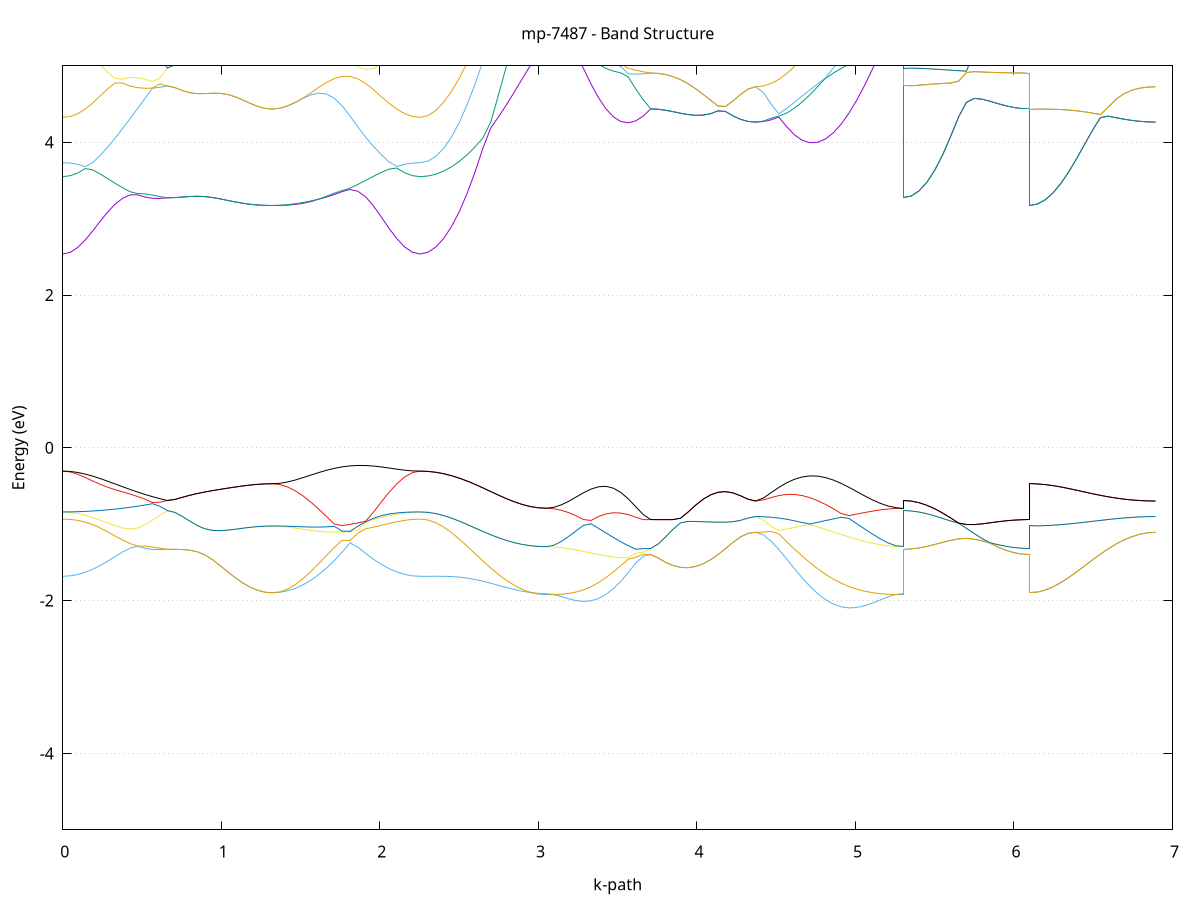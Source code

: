 set title 'mp-7487 - Band Structure'
set xlabel 'k-path'
set ylabel 'Energy (eV)'
set grid y
set yrange [-5:5]
set terminal png size 800,600
set output 'mp-7487_bands_gnuplot.png'
plot '-' using 1:2 with lines notitle, '-' using 1:2 with lines notitle, '-' using 1:2 with lines notitle, '-' using 1:2 with lines notitle, '-' using 1:2 with lines notitle, '-' using 1:2 with lines notitle, '-' using 1:2 with lines notitle, '-' using 1:2 with lines notitle, '-' using 1:2 with lines notitle, '-' using 1:2 with lines notitle, '-' using 1:2 with lines notitle, '-' using 1:2 with lines notitle, '-' using 1:2 with lines notitle, '-' using 1:2 with lines notitle, '-' using 1:2 with lines notitle, '-' using 1:2 with lines notitle, '-' using 1:2 with lines notitle, '-' using 1:2 with lines notitle, '-' using 1:2 with lines notitle, '-' using 1:2 with lines notitle, '-' using 1:2 with lines notitle, '-' using 1:2 with lines notitle, '-' using 1:2 with lines notitle, '-' using 1:2 with lines notitle, '-' using 1:2 with lines notitle, '-' using 1:2 with lines notitle, '-' using 1:2 with lines notitle, '-' using 1:2 with lines notitle, '-' using 1:2 with lines notitle, '-' using 1:2 with lines notitle, '-' using 1:2 with lines notitle, '-' using 1:2 with lines notitle, '-' using 1:2 with lines notitle, '-' using 1:2 with lines notitle, '-' using 1:2 with lines notitle, '-' using 1:2 with lines notitle, '-' using 1:2 with lines notitle, '-' using 1:2 with lines notitle, '-' using 1:2 with lines notitle, '-' using 1:2 with lines notitle, '-' using 1:2 with lines notitle, '-' using 1:2 with lines notitle, '-' using 1:2 with lines notitle, '-' using 1:2 with lines notitle, '-' using 1:2 with lines notitle, '-' using 1:2 with lines notitle, '-' using 1:2 with lines notitle, '-' using 1:2 with lines notitle, '-' using 1:2 with lines notitle, '-' using 1:2 with lines notitle, '-' using 1:2 with lines notitle, '-' using 1:2 with lines notitle, '-' using 1:2 with lines notitle, '-' using 1:2 with lines notitle, '-' using 1:2 with lines notitle, '-' using 1:2 with lines notitle, '-' using 1:2 with lines notitle, '-' using 1:2 with lines notitle, '-' using 1:2 with lines notitle, '-' using 1:2 with lines notitle, '-' using 1:2 with lines notitle, '-' using 1:2 with lines notitle, '-' using 1:2 with lines notitle, '-' using 1:2 with lines notitle, '-' using 1:2 with lines notitle, '-' using 1:2 with lines notitle, '-' using 1:2 with lines notitle, '-' using 1:2 with lines notitle, '-' using 1:2 with lines notitle, '-' using 1:2 with lines notitle, '-' using 1:2 with lines notitle, '-' using 1:2 with lines notitle, '-' using 1:2 with lines notitle, '-' using 1:2 with lines notitle, '-' using 1:2 with lines notitle, '-' using 1:2 with lines notitle, '-' using 1:2 with lines notitle, '-' using 1:2 with lines notitle, '-' using 1:2 with lines notitle, '-' using 1:2 with lines notitle, '-' using 1:2 with lines notitle, '-' using 1:2 with lines notitle, '-' using 1:2 with lines notitle, '-' using 1:2 with lines notitle, '-' using 1:2 with lines notitle, '-' using 1:2 with lines notitle, '-' using 1:2 with lines notitle, '-' using 1:2 with lines notitle, '-' using 1:2 with lines notitle, '-' using 1:2 with lines notitle, '-' using 1:2 with lines notitle, '-' using 1:2 with lines notitle, '-' using 1:2 with lines notitle, '-' using 1:2 with lines notitle, '-' using 1:2 with lines notitle, '-' using 1:2 with lines notitle
0.000000 -26.114175
0.047151 -26.112875
0.094301 -26.109075
0.141452 -26.102775
0.188602 -26.094075
0.235753 -26.083175
0.282903 -26.070275
0.330054 -26.055475
0.377204 -26.039075
0.424355 -26.021275
0.471505 -26.002475
0.518656 -25.982975
0.565806 -25.962875
0.612957 -25.942575
0.660107 -25.922475
0.660107 -25.922475
0.707258 -25.922175
0.754408 -25.921475
0.801559 -25.920175
0.848709 -25.918575
0.895860 -25.916575
0.943010 -25.914375
0.990161 -25.911975
1.037311 -25.909675
1.084462 -25.907375
1.131612 -25.905375
1.178763 -25.903775
1.225913 -25.902475
1.273064 -25.901675
1.320214 -25.901475
1.320214 -25.901475
1.369347 -25.902975
1.418481 -25.907475
1.467614 -25.914775
1.516747 -25.924775
1.565880 -25.937075
1.615014 -25.951275
1.664147 -25.967075
1.713280 -25.983875
1.762414 -26.001375
1.811547 -26.018875
1.860680 -26.036075
1.909813 -26.052475
1.958947 -26.067575
2.008080 -26.081075
2.057213 -26.092575
2.106347 -26.101875
2.155480 -26.108575
2.204613 -26.112775
2.253746 -26.114175
2.253746 -26.114175
2.303438 -26.112675
2.353130 -26.108475
2.402821 -26.101475
2.452513 -26.091875
2.502205 -26.079875
2.551896 -26.065675
2.601588 -26.049575
2.651280 -26.031975
2.700971 -26.012975
2.750663 -25.993175
2.800355 -25.972775
2.850046 -25.952275
2.899738 -25.932075
2.949430 -25.912875
2.999122 -25.895675
3.048813 -25.886575
3.048813 -25.886575
3.095964 -25.886275
3.143114 -25.885275
3.190265 -25.883775
3.237415 -25.881675
3.284566 -25.879275
3.331716 -25.876375
3.378867 -25.873275
3.426017 -25.870075
3.473168 -25.866775
3.520318 -25.863675
3.567469 -25.860675
3.614619 -25.858075
3.661770 -25.855775
3.708920 -25.853975
3.708920 -25.853975
3.756071 -25.853775
3.803221 -25.853075
3.850372 -25.852075
3.897522 -25.850675
3.944673 -25.848975
3.991823 -25.847075
4.038974 -25.845175
4.086124 -25.843175
4.133275 -25.841275
4.180425 -25.839575
4.227576 -25.838175
4.274726 -25.837175
4.321877 -25.836475
4.369027 -25.836275
4.369027 -25.836275
4.418161 -25.836575
4.467294 -25.837575
4.516427 -25.839275
4.565560 -25.841575
4.614694 -25.844375
4.663827 -25.847575
4.712960 -25.851275
4.762094 -25.855175
4.811227 -25.859275
4.860360 -25.863475
4.909493 -25.867575
4.958627 -25.871475
5.007760 -25.875075
5.056893 -25.878375
5.106026 -25.881275
5.155160 -25.883475
5.204293 -25.885175
5.253426 -25.886175
5.302560 -25.886575
5.302560 -25.922475
5.352251 -25.921775
5.401943 -25.919875
5.451635 -25.916775
5.501326 -25.912575
5.551018 -25.907475
5.600710 -25.901575
5.650401 -25.895175
5.700093 -25.888475
5.749785 -25.881775
5.799476 -25.875375
5.849168 -25.869375
5.898860 -25.864175
5.948551 -25.859775
5.998243 -25.856575
6.047935 -25.854675
6.097626 -25.853975
6.097626 -25.901475
6.147318 -25.900775
6.197010 -25.898975
6.246701 -25.895975
6.296393 -25.891975
6.346085 -25.887075
6.395776 -25.881475
6.445468 -25.875375
6.495160 -25.869075
6.544851 -25.862675
6.594543 -25.856575
6.644235 -25.850875
6.693926 -25.845875
6.743618 -25.841775
6.793310 -25.838775
6.843001 -25.836875
6.892693 -25.836275
e
0.000000 -25.759975
0.047151 -25.760975
0.094301 -25.763675
0.141452 -25.768175
0.188602 -25.774575
0.235753 -25.782675
0.282903 -25.792575
0.330054 -25.804075
0.377204 -25.817275
0.424355 -25.831875
0.471505 -25.847875
0.518656 -25.865175
0.565806 -25.883475
0.612957 -25.902675
0.660107 -25.922475
0.660107 -25.922475
0.707258 -25.922175
0.754408 -25.921475
0.801559 -25.920175
0.848709 -25.918575
0.895860 -25.916575
0.943010 -25.914375
0.990161 -25.911975
1.037311 -25.909675
1.084462 -25.907375
1.131612 -25.905375
1.178763 -25.903775
1.225913 -25.902475
1.273064 -25.901675
1.320214 -25.901475
1.320214 -25.901475
1.369347 -25.900475
1.418481 -25.897675
1.467614 -25.893075
1.516747 -25.886875
1.565880 -25.879075
1.615014 -25.870075
1.664147 -25.859875
1.713280 -25.848975
1.762414 -25.837475
1.811547 -25.825775
1.860680 -25.814275
1.909813 -25.803075
1.958947 -25.792675
2.008080 -25.783375
2.057213 -25.775275
2.106347 -25.768775
2.155480 -25.763975
2.204613 -25.760975
2.253746 -25.759975
2.253746 -25.759975
2.303438 -25.760175
2.353130 -25.760775
2.402821 -25.761875
2.452513 -25.763475
2.502205 -25.765775
2.551896 -25.768875
2.601588 -25.772875
2.651280 -25.777975
2.700971 -25.784375
2.750663 -25.792075
2.800355 -25.801175
2.850046 -25.811775
2.899738 -25.823875
2.949430 -25.837075
2.999122 -25.850475
3.048813 -25.858375
3.048813 -25.858375
3.095964 -25.858275
3.143114 -25.857775
3.190265 -25.857175
3.237415 -25.856275
3.284566 -25.855275
3.331716 -25.854175
3.378867 -25.853175
3.426017 -25.852275
3.473168 -25.851675
3.520318 -25.851275
3.567469 -25.851275
3.614619 -25.851675
3.661770 -25.852575
3.708920 -25.853975
3.708920 -25.853975
3.756071 -25.853775
3.803221 -25.853075
3.850372 -25.852075
3.897522 -25.850675
3.944673 -25.848975
3.991823 -25.847075
4.038974 -25.845175
4.086124 -25.843175
4.133275 -25.841275
4.180425 -25.839575
4.227576 -25.838175
4.274726 -25.837175
4.321877 -25.836475
4.369027 -25.836275
4.369027 -25.836275
4.418161 -25.836375
4.467294 -25.836875
4.516427 -25.837575
4.565560 -25.838475
4.614694 -25.839675
4.663827 -25.841075
4.712960 -25.842675
4.762094 -25.844375
4.811227 -25.846175
4.860360 -25.847975
4.909493 -25.849775
4.958627 -25.851575
5.007760 -25.853175
5.056893 -25.854675
5.106026 -25.855975
5.155160 -25.856975
5.204293 -25.857775
5.253426 -25.858175
5.302560 -25.858375
5.302560 -25.922475
5.352251 -25.921775
5.401943 -25.919875
5.451635 -25.916775
5.501326 -25.912575
5.551018 -25.907475
5.600710 -25.901575
5.650401 -25.895175
5.700093 -25.888475
5.749785 -25.881775
5.799476 -25.875375
5.849168 -25.869375
5.898860 -25.864175
5.948551 -25.859775
5.998243 -25.856575
6.047935 -25.854675
6.097626 -25.853975
6.097626 -25.901475
6.147318 -25.900775
6.197010 -25.898975
6.246701 -25.895975
6.296393 -25.891975
6.346085 -25.887075
6.395776 -25.881475
6.445468 -25.875375
6.495160 -25.869075
6.544851 -25.862675
6.594543 -25.856575
6.644235 -25.850875
6.693926 -25.845875
6.743618 -25.841775
6.793310 -25.838775
6.843001 -25.836875
6.892693 -25.836275
e
0.000000 -15.460175
0.047151 -15.463175
0.094301 -15.472175
0.141452 -15.486775
0.188602 -15.506175
0.235753 -15.529475
0.282903 -15.555575
0.330054 -15.582975
0.377204 -15.610475
0.424355 -15.636775
0.471505 -15.660475
0.518656 -15.680275
0.565806 -15.695375
0.612957 -15.704475
0.660107 -15.707175
0.660107 -15.707175
0.707258 -15.711675
0.754408 -15.724875
0.801559 -15.745975
0.848709 -15.773575
0.895860 -15.806075
0.943010 -15.841575
0.990161 -15.878275
1.037311 -15.914075
1.084462 -15.947575
1.131612 -15.977075
1.178763 -16.001375
1.225913 -16.019475
1.273064 -16.030575
1.320214 -16.034375
1.320214 -16.034375
1.369347 -16.030475
1.418481 -16.019075
1.467614 -16.000175
1.516747 -15.974175
1.565880 -15.941375
1.615014 -15.902175
1.664147 -15.857375
1.713280 -15.807575
1.762414 -15.753875
1.811547 -15.704875
1.860680 -15.658775
1.909813 -15.615475
1.958947 -15.576175
2.008080 -15.541675
2.057213 -15.512875
2.106347 -15.489975
2.155480 -15.473375
2.204613 -15.463375
2.253746 -15.460175
2.253746 -15.460175
2.303438 -15.461775
2.353130 -15.466775
2.402821 -15.474775
2.452513 -15.485675
2.502205 -15.498975
2.551896 -15.514375
2.601588 -15.531175
2.651280 -15.548875
2.700971 -15.566675
2.750663 -15.583975
2.800355 -15.600075
2.850046 -15.614175
2.899738 -15.625875
2.949430 -15.634475
2.999122 -15.639875
3.048813 -15.641775
3.048813 -15.641775
3.095964 -15.643875
3.143114 -15.649875
3.190265 -15.659475
3.237415 -15.671875
3.284566 -15.685975
3.331716 -15.700575
3.378867 -15.714675
3.426017 -15.727075
3.473168 -15.736375
3.520318 -15.741775
3.567469 -15.742475
3.614619 -15.737675
3.661770 -15.726975
3.708920 -15.710375
3.708920 -15.710375
3.756071 -15.712175
3.803221 -15.717375
3.850372 -15.725675
3.897522 -15.736875
3.944673 -15.750375
3.991823 -15.765375
4.038974 -15.781375
4.086124 -15.797375
4.133275 -15.812575
4.180425 -15.826375
4.227576 -15.837775
4.274726 -15.846575
4.321877 -15.851975
4.369027 -15.853775
4.369027 -15.853775
4.418161 -15.853075
4.467294 -15.850775
4.516427 -15.846975
4.565560 -15.841375
4.614694 -15.833975
4.663827 -15.824475
4.712960 -15.813075
4.762094 -15.799575
4.811227 -15.783975
4.860360 -15.766775
4.909493 -15.748375
4.958627 -15.729175
5.007760 -15.710075
5.056893 -15.691775
5.106026 -15.675275
5.155160 -15.661275
5.204293 -15.650675
5.253426 -15.644075
5.302560 -15.641775
5.302560 -15.707175
5.352251 -15.707175
5.401943 -15.706975
5.451635 -15.706675
5.501326 -15.706475
5.551018 -15.706175
5.600710 -15.706075
5.650401 -15.705975
5.700093 -15.706175
5.749785 -15.706575
5.799476 -15.707175
5.849168 -15.707775
5.898860 -15.708575
5.948551 -15.709275
5.998243 -15.709775
6.047935 -15.710275
6.097626 -15.710375
6.097626 -16.034375
6.147318 -16.032675
6.197010 -16.027875
6.246701 -16.020075
6.296393 -16.009375
6.346085 -15.996275
6.395776 -15.981175
6.445468 -15.964475
6.495160 -15.946975
6.544851 -15.929375
6.594543 -15.912075
6.644235 -15.895975
6.693926 -15.881675
6.743618 -15.869975
6.793310 -15.861075
6.843001 -15.855675
6.892693 -15.853775
e
0.000000 -15.333575
0.047151 -15.339175
0.094301 -15.355875
0.141452 -15.382175
0.188602 -15.415875
0.235753 -15.454875
0.282903 -15.496675
0.330054 -15.538675
0.377204 -15.578975
0.424355 -15.615575
0.471505 -15.647175
0.518656 -15.672675
0.565806 -15.691375
0.612957 -15.702875
0.660107 -15.707175
0.660107 -15.707175
0.707258 -15.711675
0.754408 -15.724875
0.801559 -15.745975
0.848709 -15.773575
0.895860 -15.806075
0.943010 -15.841575
0.990161 -15.878275
1.037311 -15.914075
1.084462 -15.947575
1.131612 -15.977075
1.178763 -16.001375
1.225913 -16.019475
1.273064 -16.030575
1.320214 -16.034375
1.320214 -16.034375
1.369347 -16.029975
1.418481 -16.017175
1.467614 -15.996175
1.516747 -15.967675
1.565880 -15.932675
1.615014 -15.892375
1.664147 -15.847975
1.713280 -15.800975
1.762414 -15.752775
1.811547 -15.697375
1.860680 -15.639375
1.909813 -15.581575
1.958947 -15.525475
2.008080 -15.473075
2.057213 -15.426375
2.106347 -15.387375
2.155480 -15.358075
2.204613 -15.339675
2.253746 -15.333575
2.253746 -15.333575
2.303438 -15.332975
2.353130 -15.331375
2.402821 -15.329175
2.452513 -15.326075
2.502205 -15.322275
2.551896 -15.317975
2.601588 -15.313375
2.651280 -15.308475
2.700971 -15.303575
2.750663 -15.298875
2.800355 -15.294475
2.850046 -15.290675
2.899738 -15.287575
2.949430 -15.285175
2.999122 -15.283675
3.048813 -15.283175
3.048813 -15.283175
3.095964 -15.287575
3.143114 -15.300575
3.190265 -15.321575
3.237415 -15.349675
3.284566 -15.383675
3.331716 -15.422075
3.378867 -15.463375
3.426017 -15.505975
3.473168 -15.548175
3.520318 -15.588775
3.567469 -15.626175
3.614619 -15.659475
3.661770 -15.687775
3.708920 -15.710375
3.708920 -15.710375
3.756071 -15.712175
3.803221 -15.717375
3.850372 -15.725675
3.897522 -15.736875
3.944673 -15.750375
3.991823 -15.765375
4.038974 -15.781375
4.086124 -15.797375
4.133275 -15.812575
4.180425 -15.826375
4.227576 -15.837775
4.274726 -15.846575
4.321877 -15.851975
4.369027 -15.853775
4.369027 -15.853775
4.418161 -15.850575
4.467294 -15.840775
4.516427 -15.824775
4.565560 -15.802675
4.614694 -15.774875
4.663827 -15.741975
4.712960 -15.704375
4.762094 -15.662975
4.811227 -15.618475
4.860360 -15.572075
4.909493 -15.524875
4.958627 -15.478175
5.007760 -15.433175
5.056893 -15.391675
5.106026 -15.355075
5.155160 -15.324775
5.204293 -15.302075
5.253426 -15.287975
5.302560 -15.283175
5.302560 -15.707175
5.352251 -15.707175
5.401943 -15.706975
5.451635 -15.706675
5.501326 -15.706475
5.551018 -15.706175
5.600710 -15.706075
5.650401 -15.705975
5.700093 -15.706175
5.749785 -15.706575
5.799476 -15.707175
5.849168 -15.707775
5.898860 -15.708575
5.948551 -15.709275
5.998243 -15.709775
6.047935 -15.710275
6.097626 -15.710375
6.097626 -16.034375
6.147318 -16.032675
6.197010 -16.027875
6.246701 -16.020075
6.296393 -16.009375
6.346085 -15.996275
6.395776 -15.981175
6.445468 -15.964475
6.495160 -15.946975
6.544851 -15.929375
6.594543 -15.912075
6.644235 -15.895975
6.693926 -15.881675
6.743618 -15.869975
6.793310 -15.861075
6.843001 -15.855675
6.892693 -15.853775
e
0.000000 -11.844675
0.047151 -11.841575
0.094301 -11.832375
0.141452 -11.817175
0.188602 -11.796075
0.235753 -11.769375
0.282903 -11.737175
0.330054 -11.699975
0.377204 -11.658075
0.424355 -11.611875
0.471505 -11.561875
0.518656 -11.508675
0.565806 -11.452875
0.612957 -11.395075
0.660107 -11.336075
0.660107 -11.336075
0.707258 -11.332675
0.754408 -11.323075
0.801559 -11.308375
0.848709 -11.290275
0.895860 -11.269575
0.943010 -11.246975
0.990161 -11.223075
1.037311 -11.198575
1.084462 -11.174075
1.131612 -11.150775
1.178763 -11.129975
1.225913 -11.113375
1.273064 -11.102475
1.320214 -11.098675
1.320214 -11.098675
1.369347 -11.108675
1.418481 -11.135475
1.467614 -11.171975
1.516747 -11.211975
1.565880 -11.250575
1.615014 -11.284575
1.664147 -11.311475
1.713280 -11.329575
1.762414 -11.337575
1.811547 -11.353275
1.860680 -11.444775
1.909813 -11.530675
1.958947 -11.608975
2.008080 -11.678075
2.057213 -11.736475
2.106347 -11.783175
2.155480 -11.817075
2.204613 -11.837775
2.253746 -11.844675
2.253746 -11.844675
2.303438 -11.841575
2.353130 -11.832375
2.402821 -11.817175
2.452513 -11.796075
2.502205 -11.769475
2.551896 -11.737675
2.601588 -11.701075
2.651280 -11.660175
2.700971 -11.615475
2.750663 -11.567675
2.800355 -11.598575
2.850046 -11.653175
2.899738 -11.697275
2.949430 -11.729675
2.999122 -11.749475
3.048813 -11.756175
3.048813 -11.756175
3.095964 -11.764775
3.143114 -11.787275
3.190265 -11.815875
3.237415 -11.843575
3.284566 -11.865875
3.331716 -11.879875
3.378867 -11.884275
3.426017 -11.878575
3.473168 -11.863075
3.520318 -11.838375
3.567469 -11.805175
3.614619 -11.764575
3.661770 -11.717775
3.708920 -11.665975
3.708920 -11.665975
3.756071 -11.676775
3.803221 -11.705175
3.850372 -11.743075
3.897522 -11.783075
3.944673 -11.819975
3.991823 -11.850675
4.038974 -11.873475
4.086124 -11.887675
4.133275 -11.893675
4.180425 -11.892275
4.227576 -11.885375
4.274726 -11.875975
4.321877 -11.867775
4.369027 -11.864475
4.369027 -11.864475
4.418161 -11.876775
4.467294 -11.907075
4.516427 -11.944375
4.565560 -11.981075
4.614694 -12.012775
4.663827 -12.037175
4.712960 -12.053075
4.762094 -12.059675
4.811227 -12.056775
4.860360 -12.044475
4.909493 -12.023275
4.958627 -11.993975
5.007760 -11.957875
5.056893 -11.916575
5.106026 -11.872775
5.155160 -11.829675
5.204293 -11.792075
5.253426 -11.765675
5.302560 -11.756175
5.302560 -11.336075
5.352251 -11.334875
5.401943 -11.331375
5.451635 -11.325775
5.501326 -11.318175
5.551018 -11.308875
5.600710 -11.341875
5.650401 -11.387975
5.700093 -11.435375
5.749785 -11.482075
5.799476 -11.526175
5.849168 -11.566275
5.898860 -11.600775
5.948551 -11.628675
5.998243 -11.649275
6.047935 -11.661775
6.097626 -11.665975
6.097626 -11.098675
6.147318 -11.106875
6.197010 -11.131075
6.246701 -11.169975
6.296393 -11.221675
6.346085 -11.283675
6.395776 -11.352975
6.445468 -11.426675
6.495160 -11.501775
6.544851 -11.575375
6.594543 -11.644775
6.644235 -11.707575
6.693926 -11.761775
6.743618 -11.805775
6.793310 -11.838075
6.843001 -11.857875
6.892693 -11.864475
e
0.000000 -11.844675
0.047151 -11.832675
0.094301 -11.797475
0.141452 -11.740875
0.188602 -11.665875
0.235753 -11.576275
0.282903 -11.476875
0.330054 -11.373975
0.377204 -11.276175
0.424355 -11.245075
0.471505 -11.244475
0.518656 -11.237275
0.565806 -11.224475
0.612957 -11.276475
0.660107 -11.336075
0.660107 -11.336075
0.707258 -11.332675
0.754408 -11.323075
0.801559 -11.308375
0.848709 -11.290275
0.895860 -11.269575
0.943010 -11.246975
0.990161 -11.223075
1.037311 -11.198575
1.084462 -11.174075
1.131612 -11.150775
1.178763 -11.129975
1.225913 -11.113375
1.273064 -11.102475
1.320214 -11.098675
1.320214 -11.098675
1.369347 -11.096675
1.418481 -11.090775
1.467614 -11.081075
1.516747 -11.067775
1.565880 -11.051275
1.615014 -11.031875
1.664147 -11.068275
1.713280 -11.162475
1.762414 -11.258375
1.811547 -11.334675
1.860680 -11.360375
1.909813 -11.455475
1.958947 -11.545975
2.008080 -11.629175
2.057213 -11.702175
2.106347 -11.762375
2.155480 -11.807375
2.204613 -11.835275
2.253746 -11.844675
2.253746 -11.844675
2.303438 -11.841575
2.353130 -11.832375
2.402821 -11.817175
2.452513 -11.796075
2.502205 -11.769475
2.551896 -11.737675
2.601588 -11.701075
2.651280 -11.660175
2.700971 -11.615475
2.750663 -11.567675
2.800355 -11.517475
2.850046 -11.465775
2.899738 -11.413675
2.949430 -11.362875
2.999122 -11.318175
3.048813 -11.296175
3.048813 -11.296175
3.095964 -11.295475
3.143114 -11.293375
3.190265 -11.289975
3.237415 -11.285275
3.284566 -11.279575
3.331716 -11.272875
3.378867 -11.277675
3.426017 -11.325875
3.473168 -11.379175
3.520318 -11.435775
3.567469 -11.494075
3.614619 -11.552875
3.661770 -11.610575
3.708920 -11.665975
3.708920 -11.665975
3.756071 -11.676775
3.803221 -11.705175
3.850372 -11.743075
3.897522 -11.783075
3.944673 -11.819975
3.991823 -11.850675
4.038974 -11.873475
4.086124 -11.887675
4.133275 -11.893675
4.180425 -11.892275
4.227576 -11.885375
4.274726 -11.875975
4.321877 -11.867775
4.369027 -11.864475
4.369027 -11.864475
4.418161 -11.859075
4.467294 -11.842775
4.516427 -11.816375
4.565560 -11.780475
4.614694 -11.736275
4.663827 -11.685075
4.712960 -11.628375
4.762094 -11.567875
4.811227 -11.505375
4.860360 -11.442775
4.909493 -11.381875
4.958627 -11.364275
5.007760 -11.347875
5.056893 -11.333075
5.106026 -11.320375
5.155160 -11.310075
5.204293 -11.302475
5.253426 -11.297775
5.302560 -11.296175
5.302560 -11.336075
5.352251 -11.334875
5.401943 -11.331375
5.451635 -11.325775
5.501326 -11.318175
5.551018 -11.308875
5.600710 -11.341875
5.650401 -11.387975
5.700093 -11.435375
5.749785 -11.482075
5.799476 -11.526175
5.849168 -11.566275
5.898860 -11.600775
5.948551 -11.628675
5.998243 -11.649275
6.047935 -11.661775
6.097626 -11.665975
6.097626 -11.098675
6.147318 -11.106875
6.197010 -11.131075
6.246701 -11.169975
6.296393 -11.221675
6.346085 -11.283675
6.395776 -11.352975
6.445468 -11.426675
6.495160 -11.501775
6.544851 -11.575375
6.594543 -11.644775
6.644235 -11.707575
6.693926 -11.761775
6.743618 -11.805775
6.793310 -11.838075
6.843001 -11.857875
6.892693 -11.864475
e
0.000000 -10.948775
0.047151 -10.974975
0.094301 -11.025975
0.141452 -11.078875
0.188602 -11.126875
0.235753 -11.167475
0.282903 -11.199675
0.330054 -11.223275
0.377204 -11.238275
0.424355 -11.197375
0.471505 -11.152375
0.518656 -11.158575
0.565806 -11.216975
0.612957 -11.207375
0.660107 -11.187575
0.660107 -11.187575
0.707258 -11.181975
0.754408 -11.164975
0.801559 -11.136575
0.848709 -11.097575
0.895860 -11.049775
0.943010 -10.995575
0.990161 -10.938175
1.037311 -10.880575
1.084462 -10.825975
1.131612 -10.777075
1.178763 -10.736475
1.225913 -10.706375
1.273064 -10.688475
1.320214 -10.683275
1.320214 -10.683275
1.369347 -10.692575
1.418481 -10.719975
1.467614 -10.764275
1.516747 -10.823775
1.565880 -10.896075
1.615014 -10.978475
1.664147 -11.009975
1.713280 -11.074875
1.762414 -11.167675
1.811547 -11.263675
1.860680 -11.320375
1.909813 -11.294975
1.958947 -11.258775
2.008080 -11.212775
2.057213 -11.158475
2.106347 -11.098175
2.155480 -11.035275
2.204613 -10.977475
2.253746 -10.948775
2.253746 -10.948775
2.303438 -10.959475
2.353130 -10.989675
2.402821 -11.035875
2.452513 -11.094375
2.502205 -11.162075
2.551896 -11.235775
2.601588 -11.312675
2.651280 -11.389975
2.700971 -11.464975
2.750663 -11.535275
2.800355 -11.517475
2.850046 -11.465775
2.899738 -11.413675
2.949430 -11.362875
2.999122 -11.318175
3.048813 -11.296175
3.048813 -11.296175
3.095964 -11.291275
3.143114 -11.277075
3.190265 -11.254875
3.237415 -11.229475
3.284566 -11.217375
3.331716 -11.237975
3.378867 -11.265475
3.426017 -11.257575
3.473168 -11.249275
3.520318 -11.240975
3.567469 -11.232775
3.614619 -11.224875
3.661770 -11.217475
3.708920 -11.210675
3.708920 -11.210675
3.756071 -11.205975
3.803221 -11.196375
3.850372 -11.190775
3.897522 -11.195575
3.944673 -11.212475
3.991823 -11.240375
4.038974 -11.276575
4.086124 -11.318575
4.133275 -11.363475
4.180425 -11.408475
4.227576 -11.450475
4.274726 -11.485675
4.321877 -11.509575
4.369027 -11.518075
4.369027 -11.518075
4.418161 -11.516675
4.467294 -11.512275
4.516427 -11.505175
4.565560 -11.495475
4.614694 -11.483375
4.663827 -11.469175
4.712960 -11.453375
4.762094 -11.436275
4.811227 -11.418275
4.860360 -11.399975
4.909493 -11.381775
4.958627 -11.324775
5.007760 -11.274075
5.056893 -11.234575
5.106026 -11.218375
5.155160 -11.237075
5.204293 -11.266975
5.253426 -11.288575
5.302560 -11.296175
5.302560 -11.187575
5.352251 -11.192475
5.401943 -11.206775
5.451635 -11.229975
5.501326 -11.261175
5.551018 -11.298975
5.600710 -11.298175
5.650401 -11.286575
5.700093 -11.274375
5.749785 -11.262075
5.799476 -11.250275
5.849168 -11.239275
5.898860 -11.229575
5.948551 -11.221575
5.998243 -11.215575
6.047935 -11.211975
6.097626 -11.210675
6.097626 -10.683275
6.147318 -10.745875
6.197010 -10.817675
6.246701 -10.890175
6.296393 -10.962875
6.346085 -11.034675
6.395776 -11.105075
6.445468 -11.172875
6.495160 -11.237375
6.544851 -11.297475
6.594543 -11.352175
6.644235 -11.400575
6.693926 -11.441575
6.743618 -11.474475
6.793310 -11.498575
6.843001 -11.513175
6.892693 -11.518075
e
0.000000 -10.789475
0.047151 -10.791575
0.094301 -10.797675
0.141452 -10.815375
0.188602 -10.839875
0.235753 -10.870875
0.282903 -10.907675
0.330054 -10.949875
0.377204 -10.996775
0.424355 -11.047675
0.471505 -11.101875
0.518656 -11.141075
0.565806 -11.149775
0.612957 -11.167275
0.660107 -11.187575
0.660107 -11.187575
0.707258 -11.181975
0.754408 -11.164975
0.801559 -11.136575
0.848709 -11.097575
0.895860 -11.049775
0.943010 -10.995575
0.990161 -10.938175
1.037311 -10.880575
1.084462 -10.825975
1.131612 -10.777075
1.178763 -10.736475
1.225913 -10.706375
1.273064 -10.688475
1.320214 -10.683275
1.320214 -10.683275
1.369347 -10.683975
1.418481 -10.694275
1.467614 -10.729175
1.516747 -10.777175
1.565880 -10.837075
1.615014 -10.907775
1.664147 -10.987575
1.713280 -10.986375
1.762414 -10.961475
1.811547 -10.935975
1.860680 -10.910575
1.909813 -10.885975
1.958947 -10.862875
2.008080 -10.841975
2.057213 -10.823875
2.106347 -10.809175
2.155480 -10.798375
2.204613 -10.791675
2.253746 -10.789475
2.253746 -10.789475
2.303438 -10.790675
2.353130 -10.795175
2.402821 -10.804875
2.452513 -10.820475
2.502205 -10.841675
2.551896 -10.867375
2.601588 -10.896075
2.651280 -10.926175
2.700971 -10.956275
2.750663 -10.984875
2.800355 -11.010875
2.850046 -11.035575
2.899738 -11.078575
2.949430 -11.122475
2.999122 -11.163075
3.048813 -11.183675
3.048813 -11.183675
3.095964 -11.183575
3.143114 -11.183575
3.190265 -11.183575
3.237415 -11.183575
3.284566 -11.183875
3.331716 -11.184375
3.378867 -11.185275
3.426017 -11.186675
3.473168 -11.188675
3.520318 -11.191475
3.567469 -11.195075
3.614619 -11.199475
3.661770 -11.204675
3.708920 -11.210675
3.708920 -11.210675
3.756071 -11.205975
3.803221 -11.196375
3.850372 -11.190775
3.897522 -11.195575
3.944673 -11.212475
3.991823 -11.240375
4.038974 -11.276575
4.086124 -11.318575
4.133275 -11.363475
4.180425 -11.408475
4.227576 -11.450475
4.274726 -11.485675
4.321877 -11.509575
4.369027 -11.518075
4.369027 -11.518075
4.418161 -11.501375
4.467294 -11.457775
4.516427 -11.399075
4.565560 -11.333875
4.614694 -11.267975
4.663827 -11.205075
4.712960 -11.148575
4.762094 -11.100675
4.811227 -11.063475
4.860360 -11.038275
4.909493 -11.025875
4.958627 -11.026175
5.007760 -11.038275
5.056893 -11.060375
5.106026 -11.097275
5.155160 -11.122275
5.204293 -11.152975
5.253426 -11.175375
5.302560 -11.183675
5.302560 -11.187575
5.352251 -11.192475
5.401943 -11.206775
5.451635 -11.229975
5.501326 -11.261175
5.551018 -11.298975
5.600710 -11.298175
5.650401 -11.286575
5.700093 -11.274375
5.749785 -11.262075
5.799476 -11.250275
5.849168 -11.239275
5.898860 -11.229575
5.948551 -11.221575
5.998243 -11.215575
6.047935 -11.211975
6.097626 -11.210675
6.097626 -10.683275
6.147318 -10.745875
6.197010 -10.817675
6.246701 -10.890175
6.296393 -10.962875
6.346085 -11.034675
6.395776 -11.105075
6.445468 -11.172875
6.495160 -11.237375
6.544851 -11.297475
6.594543 -11.352175
6.644235 -11.400575
6.693926 -11.441575
6.743618 -11.474475
6.793310 -11.498575
6.843001 -11.513175
6.892693 -11.518075
e
0.000000 -10.783075
0.047151 -10.786675
0.094301 -10.797475
0.141452 -10.807475
0.188602 -10.820475
0.235753 -10.835675
0.282903 -10.851575
0.330054 -10.865275
0.377204 -10.870975
0.424355 -10.857875
0.471505 -10.813875
0.518656 -10.741375
0.565806 -10.656275
0.612957 -10.571475
0.660107 -10.494575
0.660107 -10.494575
0.707258 -10.496175
0.754408 -10.500875
0.801559 -10.508575
0.848709 -10.519275
0.895860 -10.532575
0.943010 -10.548375
0.990161 -10.566075
1.037311 -10.585175
1.084462 -10.604875
1.131612 -10.624075
1.178763 -10.641475
1.225913 -10.655375
1.273064 -10.663775
1.320214 -10.665875
1.320214 -10.665875
1.369347 -10.672975
1.418481 -10.685975
1.467614 -10.689275
1.516747 -10.693775
1.565880 -10.699375
1.615014 -10.705875
1.664147 -10.713175
1.713280 -10.720975
1.762414 -10.729075
1.811547 -10.737375
1.860680 -10.745475
1.909813 -10.753275
1.958947 -10.760475
2.008080 -10.766975
2.057213 -10.772575
2.106347 -10.777075
2.155480 -10.780375
2.204613 -10.782375
2.253746 -10.783075
2.253746 -10.783075
2.303438 -10.784675
2.353130 -10.789675
2.402821 -10.798075
2.452513 -10.809875
2.502205 -10.825175
2.551896 -10.844175
2.601588 -10.866875
2.651280 -10.893375
2.700971 -10.923675
2.750663 -10.957575
2.800355 -10.994975
2.850046 -11.035575
2.899738 -11.078575
2.949430 -11.122475
2.999122 -11.163075
3.048813 -11.183675
3.048813 -11.183675
3.095964 -11.168375
3.143114 -11.126475
3.190265 -11.106475
3.237415 -11.124775
3.284566 -11.128975
3.331716 -11.100475
3.378867 -11.053875
3.426017 -11.000375
3.473168 -10.944275
3.520318 -10.888275
3.567469 -10.834475
3.614619 -10.784975
3.661770 -10.741775
3.708920 -10.706775
3.708920 -10.706775
3.756071 -10.698475
3.803221 -10.673275
3.850372 -10.630575
3.897522 -10.571875
3.944673 -10.501375
3.991823 -10.424275
4.038974 -10.345775
4.086124 -10.270075
4.133275 -10.200775
4.180425 -10.140575
4.227576 -10.091675
4.274726 -10.055575
4.321877 -10.033475
4.369027 -10.026075
4.369027 -10.026075
4.418161 -10.034575
4.467294 -10.059975
4.516427 -10.101375
4.565560 -10.157675
4.614694 -10.227275
4.663827 -10.308175
4.712960 -10.398075
4.762094 -10.494675
4.811227 -10.595275
4.860360 -10.696975
4.909493 -10.797075
4.958627 -10.892475
5.007760 -10.979375
5.056893 -11.052075
5.106026 -11.089675
5.155160 -11.109275
5.204293 -11.150075
5.253426 -11.175175
5.302560 -11.183675
5.302560 -10.494575
5.352251 -10.497075
5.401943 -10.504475
5.451635 -10.516075
5.501326 -10.531275
5.551018 -10.548975
5.600710 -10.568475
5.650401 -10.588875
5.700093 -10.609275
5.749785 -10.629075
5.799476 -10.647675
5.849168 -10.664475
5.898860 -10.679075
5.948551 -10.690875
5.998243 -10.699575
6.047935 -10.704975
6.097626 -10.706775
6.097626 -10.665875
6.147318 -10.604975
6.197010 -10.538475
6.246701 -10.474475
6.296393 -10.413475
6.346085 -10.355775
6.395776 -10.301875
6.445468 -10.251975
6.495160 -10.206375
6.544851 -10.165375
6.594543 -10.129275
6.644235 -10.098175
6.693926 -10.072475
6.743618 -10.052275
6.793310 -10.037775
6.843001 -10.028975
6.892693 -10.026075
e
0.000000 -10.783075
0.047151 -10.753175
0.094301 -10.691175
0.141452 -10.621275
0.188602 -10.551575
0.235753 -10.486475
0.282903 -10.429475
0.330054 -10.383175
0.377204 -10.350175
0.424355 -10.332275
0.471505 -10.330975
0.518656 -10.346875
0.565806 -10.380175
0.612957 -10.429875
0.660107 -10.494575
0.660107 -10.494575
0.707258 -10.496175
0.754408 -10.500875
0.801559 -10.508575
0.848709 -10.519275
0.895860 -10.532575
0.943010 -10.548375
0.990161 -10.566075
1.037311 -10.585175
1.084462 -10.604875
1.131612 -10.624075
1.178763 -10.641475
1.225913 -10.655375
1.273064 -10.663775
1.320214 -10.665875
1.320214 -10.665875
1.369347 -10.655775
1.418481 -10.628775
1.467614 -10.591775
1.516747 -10.551175
1.565880 -10.511775
1.615014 -10.476875
1.664147 -10.448875
1.713280 -10.429375
1.762414 -10.419575
1.811547 -10.420375
1.860680 -10.431975
1.909813 -10.454475
1.958947 -10.487375
2.008080 -10.529975
2.057213 -10.580875
2.106347 -10.638175
2.155480 -10.698675
2.204613 -10.754875
2.253746 -10.783075
2.253746 -10.783075
2.303438 -10.784675
2.353130 -10.789675
2.402821 -10.798075
2.452513 -10.809875
2.502205 -10.825175
2.551896 -10.844175
2.601588 -10.866875
2.651280 -10.893375
2.700971 -10.923675
2.750663 -10.957575
2.800355 -10.994975
2.850046 -11.033375
2.899738 -11.051475
2.949430 -11.064875
2.999122 -11.072975
3.048813 -11.075775
3.048813 -11.075775
3.095964 -11.079375
3.143114 -11.089975
3.190265 -11.066775
3.237415 -10.997775
3.284566 -10.926575
3.331716 -10.858275
3.378867 -10.797075
3.426017 -10.745575
3.473168 -10.706175
3.520318 -10.679875
3.567469 -10.667275
3.614619 -10.668175
3.661770 -10.681675
3.708920 -10.706775
3.708920 -10.706775
3.756071 -10.698475
3.803221 -10.673275
3.850372 -10.630575
3.897522 -10.571875
3.944673 -10.501375
3.991823 -10.424275
4.038974 -10.345775
4.086124 -10.270075
4.133275 -10.200775
4.180425 -10.140575
4.227576 -10.091675
4.274726 -10.055575
4.321877 -10.033475
4.369027 -10.026075
4.369027 -10.026075
4.418161 -10.033675
4.467294 -10.056275
4.516427 -10.093275
4.565560 -10.143775
4.614694 -10.206375
4.663827 -10.279475
4.712960 -10.361275
4.762094 -10.449675
4.811227 -10.542475
4.860360 -10.637175
4.909493 -10.731475
4.958627 -10.822775
5.007760 -10.908675
5.056893 -10.986575
5.106026 -11.054175
5.155160 -11.102475
5.204293 -11.090275
5.253426 -11.079675
5.302560 -11.075775
5.302560 -10.494575
5.352251 -10.497075
5.401943 -10.504475
5.451635 -10.516075
5.501326 -10.531275
5.551018 -10.548975
5.600710 -10.568475
5.650401 -10.588875
5.700093 -10.609275
5.749785 -10.629075
5.799476 -10.647675
5.849168 -10.664475
5.898860 -10.679075
5.948551 -10.690875
5.998243 -10.699575
6.047935 -10.704975
6.097626 -10.706775
6.097626 -10.665875
6.147318 -10.604975
6.197010 -10.538475
6.246701 -10.474475
6.296393 -10.413475
6.346085 -10.355775
6.395776 -10.301875
6.445468 -10.251975
6.495160 -10.206375
6.544851 -10.165375
6.594543 -10.129275
6.644235 -10.098175
6.693926 -10.072475
6.743618 -10.052275
6.793310 -10.037775
6.843001 -10.028975
6.892693 -10.026075
e
0.000000 -1.681875
0.047151 -1.675875
0.094301 -1.658175
0.141452 -1.629175
0.188602 -1.589575
0.235753 -1.540775
0.282903 -1.484575
0.330054 -1.423675
0.377204 -1.363375
0.424355 -1.312975
0.471505 -1.289575
0.518656 -1.315375
0.565806 -1.329775
0.612957 -1.333475
0.660107 -1.327975
0.660107 -1.327975
0.707258 -1.328675
0.754408 -1.331675
0.801559 -1.340475
0.848709 -1.361175
0.895860 -1.401275
0.943010 -1.462375
0.990161 -1.537675
1.037311 -1.617675
1.084462 -1.694775
1.131612 -1.763575
1.178763 -1.820575
1.225913 -1.862975
1.273064 -1.889175
1.320214 -1.897975
1.320214 -1.897975
1.369347 -1.891375
1.418481 -1.871475
1.467614 -1.838375
1.516747 -1.791875
1.565880 -1.732175
1.615014 -1.659175
1.664147 -1.573275
1.713280 -1.475075
1.762414 -1.365375
1.811547 -1.245375
1.860680 -1.297675
1.909813 -1.381375
1.958947 -1.457475
2.008080 -1.524075
2.057213 -1.579875
2.106347 -1.624075
2.155480 -1.656075
2.204613 -1.675375
2.253746 -1.681875
2.253746 -1.681875
2.303438 -1.681575
2.353130 -1.681175
2.402821 -1.681775
2.452513 -1.685175
2.502205 -1.692675
2.551896 -1.705475
2.601588 -1.723675
2.651280 -1.746675
2.700971 -1.773275
2.750663 -1.801475
2.800355 -1.829575
2.850046 -1.855575
2.899738 -1.877675
2.949430 -1.894575
2.999122 -1.914275
3.048813 -1.921975
3.048813 -1.921975
3.095964 -1.920675
3.143114 -1.945375
3.190265 -1.975775
3.237415 -2.000075
3.284566 -2.010675
3.331716 -2.002575
3.378867 -1.972675
3.426017 -1.919575
3.473168 -1.843475
3.520318 -1.746075
3.567469 -1.631775
3.614619 -1.508375
3.661770 -1.419275
3.708920 -1.397075
3.708920 -1.397075
3.756071 -1.442975
3.803221 -1.499875
3.850372 -1.541875
3.897522 -1.565475
3.944673 -1.569375
3.991823 -1.553275
4.038974 -1.517975
4.086124 -1.464975
4.133275 -1.397075
4.180425 -1.318775
4.227576 -1.237675
4.274726 -1.166175
4.321877 -1.120075
4.369027 -1.105575
4.369027 -1.105575
4.418161 -1.137575
4.467294 -1.219975
4.516427 -1.330475
4.565560 -1.453875
4.614694 -1.580175
4.663827 -1.701975
4.712960 -1.813475
4.762094 -1.909975
4.811227 -1.988175
4.860360 -2.045575
4.909493 -2.081375
4.958627 -2.095775
5.007760 -2.090375
5.056893 -2.068175
5.106026 -2.033475
5.155160 -1.991875
5.204293 -1.951075
5.253426 -1.920675
5.302560 -1.921975
5.302560 -1.327975
5.352251 -1.323475
5.401943 -1.310275
5.451635 -1.289975
5.501326 -1.264575
5.551018 -1.236975
5.600710 -1.210975
5.650401 -1.191675
5.700093 -1.185575
5.749785 -1.195775
5.799476 -1.217375
5.849168 -1.247175
5.898860 -1.298675
5.948551 -1.340575
5.998243 -1.371575
6.047935 -1.390675
6.097626 -1.397075
6.097626 -1.897975
6.147318 -1.888875
6.197010 -1.862075
6.246701 -1.819275
6.296393 -1.762975
6.346085 -1.696175
6.395776 -1.622475
6.445468 -1.545175
6.495160 -1.467475
6.544851 -1.392375
6.594543 -1.322475
6.644235 -1.259775
6.693926 -1.206175
6.743618 -1.162975
6.793310 -1.131275
6.843001 -1.111975
6.892693 -1.105575
e
0.000000 -0.932675
0.047151 -0.936775
0.094301 -0.949575
0.141452 -0.972075
0.188602 -1.005375
0.235753 -1.048975
0.282903 -1.100175
0.330054 -1.154575
0.377204 -1.206875
0.424355 -1.252875
0.471505 -1.286075
0.518656 -1.285775
0.565806 -1.299275
0.612957 -1.315475
0.660107 -1.327975
0.660107 -1.327975
0.707258 -1.328675
0.754408 -1.331675
0.801559 -1.340475
0.848709 -1.361175
0.895860 -1.401275
0.943010 -1.462375
0.990161 -1.537675
1.037311 -1.617675
1.084462 -1.694775
1.131612 -1.763575
1.178763 -1.820575
1.225913 -1.862975
1.273064 -1.889175
1.320214 -1.897975
1.320214 -1.897975
1.369347 -1.885475
1.418481 -1.848475
1.467614 -1.789075
1.516747 -1.710575
1.565880 -1.617375
1.615014 -1.514575
1.664147 -1.407775
1.713280 -1.303275
1.762414 -1.210875
1.811547 -1.212775
1.860680 -1.116975
1.909813 -1.060775
1.958947 -1.038975
2.008080 -1.015175
2.057213 -0.990775
2.106347 -0.968075
2.155480 -0.949375
2.204613 -0.937075
2.253746 -0.932675
2.253746 -0.932675
2.303438 -0.944875
2.353130 -0.980575
2.402821 -1.037075
2.452513 -1.110475
2.502205 -1.196375
2.551896 -1.290075
2.601588 -1.387075
2.651280 -1.483475
2.700971 -1.575775
2.750663 -1.661075
2.800355 -1.737075
2.850046 -1.801675
2.899738 -1.853475
2.949430 -1.891275
2.999122 -1.905075
3.048813 -1.908675
3.048813 -1.908675
3.095964 -1.919175
3.143114 -1.916075
3.190265 -1.906075
3.237415 -1.887875
3.284566 -1.859175
3.331716 -1.818475
3.378867 -1.765075
3.426017 -1.699775
3.473168 -1.624175
3.520318 -1.541475
3.567469 -1.456375
3.614619 -1.433175
3.661770 -1.392075
3.708920 -1.397075
3.708920 -1.397075
3.756071 -1.442975
3.803221 -1.499875
3.850372 -1.541875
3.897522 -1.565475
3.944673 -1.569375
3.991823 -1.553275
4.038974 -1.517975
4.086124 -1.464975
4.133275 -1.397075
4.180425 -1.318775
4.227576 -1.237675
4.274726 -1.166175
4.321877 -1.120075
4.369027 -1.105575
4.369027 -1.105575
4.418161 -1.102575
4.467294 -1.093875
4.516427 -1.126675
4.565560 -1.226375
4.614694 -1.323975
4.663827 -1.417175
4.712960 -1.504275
4.762094 -1.583975
4.811227 -1.655375
4.860360 -1.717775
4.909493 -1.770975
4.958627 -1.814875
5.007760 -1.849775
5.056893 -1.876275
5.106026 -1.895475
5.155160 -1.908475
5.204293 -1.916375
5.253426 -1.920275
5.302560 -1.908675
5.302560 -1.327975
5.352251 -1.323475
5.401943 -1.310275
5.451635 -1.289975
5.501326 -1.264575
5.551018 -1.236975
5.600710 -1.210975
5.650401 -1.191675
5.700093 -1.185575
5.749785 -1.195775
5.799476 -1.217375
5.849168 -1.247175
5.898860 -1.298675
5.948551 -1.340575
5.998243 -1.371575
6.047935 -1.390675
6.097626 -1.397075
6.097626 -1.897975
6.147318 -1.888875
6.197010 -1.862075
6.246701 -1.819275
6.296393 -1.762975
6.346085 -1.696175
6.395776 -1.622475
6.445468 -1.545175
6.495160 -1.467475
6.544851 -1.392375
6.594543 -1.322475
6.644235 -1.259775
6.693926 -1.206175
6.743618 -1.162975
6.793310 -1.131275
6.843001 -1.111975
6.892693 -1.105575
e
0.000000 -0.839375
0.047151 -0.844375
0.094301 -0.859075
0.141452 -0.882275
0.188602 -0.912275
0.235753 -0.946975
0.282903 -0.983675
0.330054 -1.019175
0.377204 -1.048575
0.424355 -1.063075
0.471505 -1.049675
0.518656 -1.006575
0.565806 -0.947075
0.612957 -0.883475
0.660107 -0.821875
0.660107 -0.821875
0.707258 -0.845475
0.754408 -0.898075
0.801559 -0.959875
0.848709 -1.017475
0.895860 -1.059575
0.943010 -1.080575
0.990161 -1.084475
1.037311 -1.077975
1.084462 -1.066475
1.131612 -1.053475
1.178763 -1.041275
1.225913 -1.031475
1.273064 -1.025275
1.320214 -1.023075
1.320214 -1.023075
1.369347 -1.026775
1.418481 -1.036775
1.467614 -1.051075
1.516747 -1.066875
1.565880 -1.081675
1.615014 -1.093575
1.664147 -1.101275
1.713280 -1.103875
1.762414 -1.100975
1.811547 -1.096975
1.860680 -1.078875
1.909813 -0.982775
1.958947 -0.936875
2.008080 -0.912475
2.057213 -0.889175
2.106347 -0.868775
2.155480 -0.852975
2.204613 -0.842875
2.253746 -0.839375
2.253746 -0.839375
2.303438 -0.844875
2.353130 -0.861075
2.402821 -0.886875
2.452513 -0.920675
2.502205 -0.960575
2.551896 -1.004575
2.601588 -1.050275
2.651280 -1.095775
2.700971 -1.139175
2.750663 -1.178775
2.800355 -1.213575
2.850046 -1.242475
2.899738 -1.265175
2.949430 -1.281375
2.999122 -1.290975
3.048813 -1.294175
3.048813 -1.294175
3.095964 -1.297175
3.143114 -1.305775
3.190265 -1.319275
3.237415 -1.336775
3.284566 -1.356675
3.331716 -1.377475
3.378867 -1.397575
3.426017 -1.415275
3.473168 -1.428975
3.520318 -1.437175
3.567469 -1.438975
3.614619 -1.376975
3.661770 -1.366475
3.708920 -1.317575
3.708920 -1.317575
3.756071 -1.258875
3.803221 -1.164675
3.850372 -1.064375
3.897522 -0.981275
3.944673 -0.963475
3.991823 -0.964475
4.038974 -0.967875
4.086124 -0.971275
4.133275 -0.973475
4.180425 -0.972975
4.227576 -0.966875
4.274726 -0.949775
4.321877 -0.919375
4.369027 -0.899375
4.369027 -0.899375
4.418161 -0.942375
4.467294 -1.028975
4.516427 -1.080175
4.565560 -1.062575
4.614694 -1.042075
4.663827 -1.020075
4.712960 -1.005275
4.762094 -1.035375
4.811227 -1.067475
4.860360 -1.100775
4.909493 -1.134275
4.958627 -1.166775
5.007760 -1.197375
5.056893 -1.225075
5.106026 -1.248875
5.155160 -1.268275
5.204293 -1.282575
5.253426 -1.291275
5.302560 -1.294175
5.302560 -0.821875
5.352251 -0.826675
5.401943 -0.840875
5.451635 -0.863275
5.501326 -0.892175
5.551018 -0.924975
5.600710 -0.958175
5.650401 -0.986475
5.700093 -1.054375
5.749785 -1.122775
5.799476 -1.187875
5.849168 -1.242975
5.898860 -1.267675
5.948551 -1.288675
5.998243 -1.304475
6.047935 -1.314275
6.097626 -1.317575
6.097626 -1.023075
6.147318 -1.021975
6.197010 -1.018475
6.246701 -1.012975
6.296393 -1.005475
6.346085 -0.996275
6.395776 -0.985775
6.445468 -0.974275
6.495160 -0.962275
6.544851 -0.950175
6.594543 -0.938475
6.644235 -0.927575
6.693926 -0.917975
6.743618 -0.910175
6.793310 -0.904275
6.843001 -0.900675
6.892693 -0.899375
e
0.000000 -0.839375
0.047151 -0.838575
0.094301 -0.836275
0.141452 -0.832375
0.188602 -0.826875
0.235753 -0.819975
0.282903 -0.811675
0.330054 -0.801975
0.377204 -0.790875
0.424355 -0.778275
0.471505 -0.764275
0.518656 -0.748575
0.565806 -0.731075
0.612957 -0.765475
0.660107 -0.821875
0.660107 -0.821875
0.707258 -0.845475
0.754408 -0.898075
0.801559 -0.959875
0.848709 -1.017475
0.895860 -1.059575
0.943010 -1.080575
0.990161 -1.084475
1.037311 -1.077975
1.084462 -1.066475
1.131612 -1.053475
1.178763 -1.041275
1.225913 -1.031475
1.273064 -1.025275
1.320214 -1.023075
1.320214 -1.023075
1.369347 -1.024075
1.418481 -1.026675
1.467614 -1.030375
1.516747 -1.034175
1.565880 -1.036875
1.615014 -1.037375
1.664147 -1.034775
1.713280 -1.028175
1.762414 -1.090975
1.811547 -1.092575
1.860680 -1.028375
1.909813 -0.968575
1.958947 -0.922475
2.008080 -0.889175
2.057213 -0.866675
2.106347 -0.852575
2.155480 -0.844575
2.204613 -0.840575
2.253746 -0.839375
2.253746 -0.839375
2.303438 -0.844875
2.353130 -0.861075
2.402821 -0.886875
2.452513 -0.920675
2.502205 -0.960575
2.551896 -1.004575
2.601588 -1.050275
2.651280 -1.095775
2.700971 -1.139175
2.750663 -1.178775
2.800355 -1.213575
2.850046 -1.242475
2.899738 -1.265175
2.949430 -1.281375
2.999122 -1.290975
3.048813 -1.294175
3.048813 -1.294175
3.095964 -1.276275
3.143114 -1.227975
3.190265 -1.161175
3.237415 -1.087375
3.284566 -1.015075
3.331716 -0.994275
3.378867 -1.053475
3.426017 -1.114075
3.473168 -1.173575
3.520318 -1.230175
3.567469 -1.282075
3.614619 -1.327875
3.661770 -1.319575
3.708920 -1.317575
3.708920 -1.317575
3.756071 -1.258875
3.803221 -1.164675
3.850372 -1.064375
3.897522 -0.981275
3.944673 -0.963475
3.991823 -0.964475
4.038974 -0.967875
4.086124 -0.971275
4.133275 -0.973475
4.180425 -0.972975
4.227576 -0.966875
4.274726 -0.949775
4.321877 -0.919375
4.369027 -0.899375
4.369027 -0.899375
4.418161 -0.901575
4.467294 -0.908275
4.516427 -0.919275
4.565560 -0.934775
4.614694 -0.954475
4.663827 -0.978075
4.712960 -0.997475
4.762094 -0.974875
4.811227 -0.952675
4.860360 -0.930875
4.909493 -0.909375
4.958627 -0.923975
5.007760 -0.991775
5.056893 -1.060175
5.106026 -1.127275
5.155160 -1.189975
5.204293 -1.243375
5.253426 -1.280575
5.302560 -1.294175
5.302560 -0.821875
5.352251 -0.826675
5.401943 -0.840875
5.451635 -0.863275
5.501326 -0.892175
5.551018 -0.924975
5.600710 -0.958175
5.650401 -0.986475
5.700093 -1.054375
5.749785 -1.122775
5.799476 -1.187875
5.849168 -1.242975
5.898860 -1.267675
5.948551 -1.288675
5.998243 -1.304475
6.047935 -1.314275
6.097626 -1.317575
6.097626 -1.023075
6.147318 -1.021975
6.197010 -1.018475
6.246701 -1.012975
6.296393 -1.005475
6.346085 -0.996275
6.395776 -0.985775
6.445468 -0.974275
6.495160 -0.962275
6.544851 -0.950175
6.594543 -0.938475
6.644235 -0.927575
6.693926 -0.917975
6.743618 -0.910175
6.793310 -0.904275
6.843001 -0.900675
6.892693 -0.899375
e
0.000000 -0.304875
0.047151 -0.315775
0.094301 -0.345875
0.141452 -0.388175
0.188602 -0.434575
0.235753 -0.478175
0.282903 -0.515875
0.330054 -0.547975
0.377204 -0.576875
0.424355 -0.605575
0.471505 -0.636975
0.518656 -0.673275
0.565806 -0.715875
0.612957 -0.711575
0.660107 -0.689875
0.660107 -0.689875
0.707258 -0.675375
0.754408 -0.647775
0.801559 -0.621175
0.848709 -0.598075
0.895860 -0.578275
0.943010 -0.560675
0.990161 -0.544475
1.037311 -0.528875
1.084462 -0.514075
1.131612 -0.500175
1.178763 -0.487975
1.225913 -0.478375
1.273064 -0.472175
1.320214 -0.470075
1.320214 -0.470075
1.369347 -0.480875
1.418481 -0.512775
1.467614 -0.563875
1.516747 -0.631675
1.565880 -0.712575
1.615014 -0.803275
1.664147 -0.899875
1.713280 -0.998375
1.762414 -1.017275
1.811547 -1.002175
1.860680 -0.983075
1.909813 -0.960975
1.958947 -0.845975
2.008080 -0.711275
2.057213 -0.584275
2.106347 -0.472075
2.155480 -0.382875
2.204613 -0.324975
2.253746 -0.304875
2.253746 -0.304875
2.303438 -0.308675
2.353130 -0.320075
2.402821 -0.338875
2.452513 -0.364875
2.502205 -0.397475
2.551896 -0.435975
2.601588 -0.479175
2.651280 -0.525675
2.700971 -0.573775
2.750663 -0.621475
2.800355 -0.666975
2.850046 -0.707975
2.899738 -0.742475
2.949430 -0.768675
2.999122 -0.784975
3.048813 -0.790575
3.048813 -0.790575
3.095964 -0.797175
3.143114 -0.816475
3.190265 -0.847575
3.237415 -0.888975
3.284566 -0.938575
3.331716 -0.950975
3.378867 -0.899975
3.426017 -0.865675
3.473168 -0.850075
3.520318 -0.853775
3.567469 -0.874975
3.614619 -0.908275
3.661770 -0.940275
3.708920 -0.939475
3.708920 -0.939475
3.756071 -0.939775
3.803221 -0.940375
3.850372 -0.939475
3.897522 -0.920375
3.944673 -0.840275
3.991823 -0.750875
4.038974 -0.673775
4.086124 -0.616075
4.133275 -0.581875
4.180425 -0.573375
4.227576 -0.590075
4.274726 -0.627075
4.321877 -0.672175
4.369027 -0.696275
4.369027 -0.696275
4.418161 -0.682175
4.467294 -0.652275
4.516427 -0.625075
4.565560 -0.609875
4.614694 -0.609775
4.663827 -0.624475
4.712960 -0.652675
4.762094 -0.692275
4.811227 -0.741075
4.860360 -0.797175
4.909493 -0.858675
4.958627 -0.888075
5.007760 -0.867375
5.056893 -0.847375
5.106026 -0.829075
5.155160 -0.813275
5.204293 -0.801075
5.253426 -0.793275
5.302560 -0.790575
5.302560 -0.689875
5.352251 -0.697175
5.401943 -0.718575
5.451635 -0.753075
5.501326 -0.799175
5.551018 -0.854875
5.600710 -0.917775
5.650401 -0.985075
5.700093 -1.003175
5.749785 -1.004775
5.799476 -0.995375
5.849168 -0.981475
5.898860 -0.967575
5.948551 -0.955675
5.998243 -0.946775
6.047935 -0.941275
6.097626 -0.939475
6.097626 -0.470075
6.147318 -0.472975
6.197010 -0.481475
6.246701 -0.494875
6.296393 -0.512475
6.346085 -0.532975
6.395776 -0.555375
6.445468 -0.578275
6.495160 -0.600875
6.544851 -0.622075
6.594543 -0.641175
6.644235 -0.657875
6.693926 -0.671675
6.743618 -0.682475
6.793310 -0.690175
6.843001 -0.694775
6.892693 -0.696275
e
0.000000 -0.304875
0.047151 -0.309375
0.094301 -0.322475
0.141452 -0.343175
0.188602 -0.370275
0.235753 -0.401975
0.282903 -0.436775
0.330054 -0.472975
0.377204 -0.509375
0.424355 -0.544875
0.471505 -0.578575
0.518656 -0.610175
0.565806 -0.639275
0.612957 -0.665875
0.660107 -0.689875
0.660107 -0.689875
0.707258 -0.675375
0.754408 -0.647775
0.801559 -0.621175
0.848709 -0.598075
0.895860 -0.578275
0.943010 -0.560675
0.990161 -0.544475
1.037311 -0.528875
1.084462 -0.514075
1.131612 -0.500175
1.178763 -0.487975
1.225913 -0.478375
1.273064 -0.472175
1.320214 -0.470075
1.320214 -0.470075
1.369347 -0.463975
1.418481 -0.446675
1.467614 -0.420775
1.516747 -0.389475
1.565880 -0.356175
1.615014 -0.323375
1.664147 -0.293575
1.713280 -0.268375
1.762414 -0.249075
1.811547 -0.236475
1.860680 -0.230775
1.909813 -0.231675
1.958947 -0.238375
2.008080 -0.249775
2.057213 -0.264075
2.106347 -0.279075
2.155480 -0.292375
2.204613 -0.301575
2.253746 -0.304875
2.253746 -0.304875
2.303438 -0.308675
2.353130 -0.320075
2.402821 -0.338875
2.452513 -0.364875
2.502205 -0.397475
2.551896 -0.435975
2.601588 -0.479175
2.651280 -0.525675
2.700971 -0.573775
2.750663 -0.621475
2.800355 -0.666975
2.850046 -0.707975
2.899738 -0.742475
2.949430 -0.768675
2.999122 -0.784975
3.048813 -0.790575
3.048813 -0.790575
3.095964 -0.779575
3.143114 -0.748075
3.190265 -0.700975
3.237415 -0.644975
3.284566 -0.588575
3.331716 -0.540675
3.378867 -0.509875
3.426017 -0.503975
3.473168 -0.528275
3.520318 -0.584175
3.567469 -0.668675
3.614619 -0.772175
3.661770 -0.874975
3.708920 -0.939475
3.708920 -0.939475
3.756071 -0.939775
3.803221 -0.940375
3.850372 -0.939475
3.897522 -0.920375
3.944673 -0.840275
3.991823 -0.750875
4.038974 -0.673775
4.086124 -0.616075
4.133275 -0.581875
4.180425 -0.573375
4.227576 -0.590075
4.274726 -0.627075
4.321877 -0.672175
4.369027 -0.696275
4.369027 -0.696275
4.418161 -0.658775
4.467294 -0.588775
4.516427 -0.518875
4.565560 -0.458675
4.614694 -0.412175
4.663827 -0.381475
4.712960 -0.367675
4.762094 -0.370675
4.811227 -0.389275
4.860360 -0.421575
4.909493 -0.464975
4.958627 -0.516175
5.007760 -0.571575
5.056893 -0.627475
5.106026 -0.679975
5.155160 -0.725475
5.204293 -0.760675
5.253426 -0.782975
5.302560 -0.790575
5.302560 -0.689875
5.352251 -0.697175
5.401943 -0.718575
5.451635 -0.753075
5.501326 -0.799175
5.551018 -0.854875
5.600710 -0.917775
5.650401 -0.985075
5.700093 -1.003175
5.749785 -1.004775
5.799476 -0.995375
5.849168 -0.981475
5.898860 -0.967575
5.948551 -0.955675
5.998243 -0.946775
6.047935 -0.941275
6.097626 -0.939475
6.097626 -0.470075
6.147318 -0.472975
6.197010 -0.481475
6.246701 -0.494875
6.296393 -0.512475
6.346085 -0.532975
6.395776 -0.555375
6.445468 -0.578275
6.495160 -0.600875
6.544851 -0.622075
6.594543 -0.641175
6.644235 -0.657875
6.693926 -0.671675
6.743618 -0.682475
6.793310 -0.690175
6.843001 -0.694775
6.892693 -0.696275
e
0.000000 2.537025
0.047151 2.559325
0.094301 2.623325
0.141452 2.720425
0.188602 2.839125
0.235753 2.965825
0.282903 3.087025
0.330054 3.190125
0.377204 3.266125
0.424355 3.311225
0.471505 3.311725
0.518656 3.282725
0.565806 3.267125
0.612957 3.264525
0.660107 3.273025
0.660107 3.273025
0.707258 3.275925
0.754408 3.282825
0.801559 3.290025
0.848709 3.292925
0.895860 3.288725
0.943010 3.277225
0.990161 3.260025
1.037311 3.240125
1.084462 3.220325
1.131612 3.202925
1.178763 3.189125
1.225913 3.179525
1.273064 3.174025
1.320214 3.172325
1.320214 3.172325
1.369347 3.173425
1.418481 3.177425
1.467614 3.186125
1.516747 3.201325
1.565880 3.224525
1.615014 3.255925
1.664147 3.283725
1.713280 3.316325
1.762414 3.354725
1.811547 3.381625
1.860680 3.359025
1.909813 3.286925
1.958947 3.169125
2.008080 3.024625
2.057213 2.875525
2.106347 2.739825
2.155480 2.631425
2.204613 2.561325
2.253746 2.537025
2.253746 2.537025
2.303438 2.559925
2.353130 2.628225
2.402821 2.741325
2.452513 2.898325
2.502205 3.097825
2.551896 3.338025
2.601588 3.616525
2.651280 3.929625
2.700971 4.192725
2.750663 4.338625
2.800355 4.496525
2.850046 4.664025
2.899738 4.836625
2.949430 5.004225
2.999122 5.142625
3.048813 5.201525
3.048813 5.201525
3.095964 5.198325
3.143114 5.188825
3.190265 5.173825
3.237415 5.154125
3.284566 4.965325
3.331716 4.763525
3.378867 4.584425
3.426017 4.438225
3.473168 4.332425
3.520318 4.271125
3.567469 4.254825
3.614619 4.280525
3.661770 4.343125
3.708920 4.436825
3.708920 4.436825
3.756071 4.432125
3.803221 4.418925
3.850372 4.400025
3.897522 4.379625
3.944673 4.362325
3.991823 4.352725
4.038974 4.355325
4.086124 4.373925
4.133275 4.410825
4.180425 4.403325
4.227576 4.344925
4.274726 4.300625
4.321877 4.273225
4.369027 4.263925
4.369027 4.263925
4.418161 4.271125
4.467294 4.292825
4.516427 4.329225
4.565560 4.205125
4.614694 4.097725
4.663827 4.026525
4.712960 3.993725
4.762094 3.999725
4.811227 4.043625
4.860360 4.123425
4.909493 4.236425
4.958627 4.379525
5.007760 4.549025
5.056893 4.741225
5.106026 4.952225
5.155160 5.169325
5.204293 5.187325
5.253426 5.198025
5.302560 5.201525
5.302560 3.273025
5.352251 3.296025
5.401943 3.364825
5.451635 3.479125
5.501326 3.638025
5.551018 3.839225
5.600710 4.076625
5.650401 4.330225
5.700093 4.522225
5.749785 4.574225
5.799476 4.563525
5.849168 4.536225
5.898860 4.505725
5.948551 4.477725
5.998243 4.455725
6.047935 4.441625
6.097626 4.436825
6.097626 3.172325
6.147318 3.191025
6.197010 3.246825
6.246701 3.338225
6.296393 3.462325
6.346085 3.614725
6.395776 3.788225
6.445468 3.972725
6.495160 4.155325
6.544851 4.321525
6.594543 4.341525
6.644235 4.321125
6.693926 4.302325
6.743618 4.286225
6.793310 4.274125
6.843001 4.266525
6.892693 4.263925
e
0.000000 3.550025
0.047151 3.562125
0.094301 3.597925
0.141452 3.655925
0.188602 3.638425
0.235753 3.584825
0.282903 3.524925
0.330054 3.463325
0.377204 3.404725
0.424355 3.353125
0.471505 3.328225
0.518656 3.324525
0.565806 3.308825
0.612957 3.289425
0.660107 3.273025
0.660107 3.273025
0.707258 3.275925
0.754408 3.282825
0.801559 3.290025
0.848709 3.292925
0.895860 3.288725
0.943010 3.277225
0.990161 3.260025
1.037311 3.240125
1.084462 3.220325
1.131612 3.202925
1.178763 3.189125
1.225913 3.179525
1.273064 3.174025
1.320214 3.172325
1.320214 3.172325
1.369347 3.175025
1.418481 3.183025
1.467614 3.195625
1.516747 3.212225
1.565880 3.232325
1.615014 3.256025
1.664147 3.293925
1.713280 3.333825
1.762414 3.367525
1.811547 3.398925
1.860680 3.448325
1.909813 3.500925
1.958947 3.553825
2.008080 3.603925
2.057213 3.648125
2.106347 3.663325
2.155480 3.601725
2.204613 3.563125
2.253746 3.550025
2.253746 3.550025
2.303438 3.558125
2.353130 3.582325
2.402821 3.622725
2.452513 3.679025
2.502205 3.751225
2.551896 3.839125
2.601588 3.942225
2.651280 4.060325
2.700971 4.272125
2.750663 4.636725
2.800355 5.013425
2.850046 5.388125
2.899738 5.741525
2.949430 5.798925
2.999122 5.785925
3.048813 5.781625
3.048813 5.781625
3.095964 5.682725
3.143114 5.530625
3.190265 5.388825
3.237415 5.178325
3.284566 5.130825
3.331716 5.083425
3.378867 5.017725
3.426017 4.967725
3.473168 4.931825
3.520318 4.908225
3.567469 4.854225
3.614619 4.696625
3.661770 4.556225
3.708920 4.436825
3.708920 4.436825
3.756071 4.432125
3.803221 4.418925
3.850372 4.400025
3.897522 4.379625
3.944673 4.362325
3.991823 4.352725
4.038974 4.355325
4.086124 4.373925
4.133275 4.410825
4.180425 4.403325
4.227576 4.344925
4.274726 4.300625
4.321877 4.273225
4.369027 4.263925
4.369027 4.263925
4.418161 4.276825
4.467294 4.314125
4.516427 4.343725
4.565560 4.380425
4.614694 4.446625
4.663827 4.527425
4.712960 4.622025
4.762094 4.729125
4.811227 4.836725
4.860360 4.904625
4.909493 4.966425
4.958627 5.021725
5.007760 5.069825
5.056893 5.110625
5.106026 5.143725
5.155160 5.177825
5.204293 5.411825
5.253426 5.640525
5.302560 5.781625
5.302560 3.273025
5.352251 3.296025
5.401943 3.364825
5.451635 3.479125
5.501326 3.638025
5.551018 3.839225
5.600710 4.076625
5.650401 4.330225
5.700093 4.522225
5.749785 4.574225
5.799476 4.563525
5.849168 4.536225
5.898860 4.505725
5.948551 4.477725
5.998243 4.455725
6.047935 4.441625
6.097626 4.436825
6.097626 3.172325
6.147318 3.191025
6.197010 3.246825
6.246701 3.338225
6.296393 3.462325
6.346085 3.614725
6.395776 3.788225
6.445468 3.972725
6.495160 4.155325
6.544851 4.321525
6.594543 4.341525
6.644235 4.321125
6.693926 4.302325
6.743618 4.286225
6.793310 4.274125
6.843001 4.266525
6.892693 4.263925
e
0.000000 3.732525
0.047151 3.727325
0.094301 3.710925
0.141452 3.681225
0.188602 3.733525
0.235753 3.828025
0.282903 3.935925
0.330054 4.054225
0.377204 4.179625
0.424355 4.309625
0.471505 4.441925
0.518656 4.575025
0.565806 4.707925
0.612957 4.719125
0.660107 4.738025
0.660107 4.738025
0.707258 4.715425
0.754408 4.676625
0.801559 4.648325
0.848709 4.636325
0.895860 4.637125
0.943010 4.641925
0.990161 4.640825
1.037311 4.626725
1.084462 4.597525
1.131612 4.556825
1.178763 4.512125
1.225913 4.471925
1.273064 4.444325
1.320214 4.434425
1.320214 4.434425
1.369347 4.444525
1.418481 4.473925
1.467614 4.520325
1.516747 4.576825
1.565880 4.621125
1.615014 4.643625
1.664147 4.631225
1.713280 4.575225
1.762414 4.475825
1.811547 4.344725
1.860680 4.202525
1.909813 4.067925
1.958947 3.947825
2.008080 3.840125
2.057213 3.744225
2.106347 3.684325
2.155480 3.710925
2.204613 3.727025
2.253746 3.732525
2.253746 3.732525
2.303438 3.753125
2.353130 3.815525
2.402821 3.921025
2.452513 4.070625
2.502205 4.264025
2.551896 4.498525
2.601588 4.768625
2.651280 5.064825
2.700971 5.373925
2.750663 5.678925
2.800355 5.887825
2.850046 5.850125
2.899738 5.820325
2.949430 5.798925
2.999122 5.785925
3.048813 5.781625
3.048813 5.781625
3.095964 5.724425
3.143114 5.579825
3.190265 5.389925
3.237415 5.268325
3.284566 5.166425
3.331716 5.105025
3.378867 5.077425
3.426017 5.049025
3.473168 5.020525
3.520318 4.992925
3.567469 4.895325
3.614619 4.891625
3.661770 4.895825
3.708920 4.906525
3.708920 4.906525
3.756071 4.901625
3.803221 4.886125
3.850372 4.858925
3.897522 4.818825
3.944673 4.765725
3.991823 4.701025
4.038974 4.627625
4.086124 4.550325
4.133275 4.474425
4.180425 4.468625
4.227576 4.541725
4.274726 4.623825
4.321877 4.695825
4.369027 4.726525
4.369027 4.726525
4.418161 4.654025
4.467294 4.502625
4.516427 4.371525
4.565560 4.443225
4.614694 4.522825
4.663827 4.604825
4.712960 4.685825
4.762094 4.763525
4.811227 4.846625
4.860360 4.971725
4.909493 5.101025
4.958627 5.230525
5.007760 5.355925
5.056893 5.472825
5.106026 5.576525
5.155160 5.662825
5.204293 5.727625
5.253426 5.767925
5.302560 5.781625
5.302560 4.738025
5.352251 4.740425
5.401943 4.746925
5.451635 4.755425
5.501326 4.763625
5.551018 4.769825
5.600710 4.776025
5.650401 4.798725
5.700093 4.912325
5.749785 4.924925
5.799476 4.919825
5.849168 4.915625
5.898860 4.912325
5.948551 4.909725
5.998243 4.907925
6.047935 4.906925
6.097626 4.906525
6.097626 4.434425
6.147318 4.434325
6.197010 4.433725
6.246701 4.432025
6.296393 4.428325
6.346085 4.421825
6.395776 4.411825
6.445468 4.398225
6.495160 4.381425
6.544851 4.362025
6.594543 4.459425
6.644235 4.563525
6.693926 4.635525
6.743618 4.681525
6.793310 4.708525
6.843001 4.722325
6.892693 4.726525
e
0.000000 4.326425
0.047151 4.338325
0.094301 4.374325
0.141452 4.434525
0.188602 4.514925
0.235753 4.607225
0.282903 4.698625
0.330054 4.775525
0.377204 4.775225
0.424355 4.736025
0.471505 4.714725
0.518656 4.706625
0.565806 4.708525
0.612957 4.764225
0.660107 4.738025
0.660107 4.738025
0.707258 4.715425
0.754408 4.676625
0.801559 4.648325
0.848709 4.636325
0.895860 4.637125
0.943010 4.641925
0.990161 4.640825
1.037311 4.626725
1.084462 4.597525
1.131612 4.556825
1.178763 4.512125
1.225913 4.471925
1.273064 4.444325
1.320214 4.434425
1.320214 4.434425
1.369347 4.445925
1.418481 4.478125
1.467614 4.525025
1.516747 4.580125
1.565880 4.648225
1.615014 4.718425
1.664147 4.783225
1.713280 4.834225
1.762414 4.863125
1.811547 4.862825
1.860680 4.830725
1.909813 4.770025
1.958947 4.689225
2.008080 4.599825
2.057213 4.512325
2.106347 4.435725
2.155480 4.376425
2.204613 4.339225
2.253746 4.326425
2.253746 4.326425
2.303438 4.349025
2.353130 4.415825
2.402821 4.523725
2.452513 4.668325
2.502205 4.844125
2.551896 5.045125
2.601588 5.265325
2.651280 5.498625
2.700971 5.738625
2.750663 5.933125
2.800355 5.887825
2.850046 5.850125
2.899738 5.820325
2.949430 6.046725
2.999122 6.132025
3.048813 6.061225
3.048813 6.061225
3.095964 6.184725
3.143114 6.292625
3.190265 6.211525
3.237415 6.094625
3.284566 5.946025
3.331716 5.774025
3.378867 5.588325
3.426017 5.397425
3.473168 5.208225
3.520318 5.025825
3.567469 4.966725
3.614619 4.943025
3.661770 4.922625
3.708920 4.906525
3.708920 4.906525
3.756071 4.901625
3.803221 4.886125
3.850372 4.858925
3.897522 4.818825
3.944673 4.765725
3.991823 4.701025
4.038974 4.627625
4.086124 4.550325
4.133275 4.474425
4.180425 4.468625
4.227576 4.541725
4.274726 4.623825
4.321877 4.695825
4.369027 4.726525
4.369027 4.726525
4.418161 4.737225
4.467294 4.769325
4.516427 4.822725
4.565560 4.897025
4.614694 4.990725
4.663827 5.101025
4.712960 5.223425
4.762094 5.352825
4.811227 5.484325
4.860360 5.613825
4.909493 5.738225
4.958627 5.855425
5.007760 5.964125
5.056893 6.063525
5.106026 6.152925
5.155160 6.231125
5.204293 6.294925
5.253426 6.175925
5.302560 6.061225
5.302560 4.738025
5.352251 4.740425
5.401943 4.746925
5.451635 4.755425
5.501326 4.763625
5.551018 4.769825
5.600710 4.776025
5.650401 4.798725
5.700093 4.912325
5.749785 4.924925
5.799476 4.919825
5.849168 4.915625
5.898860 4.912325
5.948551 4.909725
5.998243 4.907925
6.047935 4.906925
6.097626 4.906525
6.097626 4.434425
6.147318 4.434325
6.197010 4.433725
6.246701 4.432025
6.296393 4.428325
6.346085 4.421825
6.395776 4.411825
6.445468 4.398225
6.495160 4.381425
6.544851 4.362025
6.594543 4.459425
6.644235 4.563525
6.693926 4.635525
6.743618 4.681525
6.793310 4.708525
6.843001 4.722325
6.892693 4.726525
e
0.000000 5.383325
0.047151 5.362925
0.094301 5.305125
0.141452 5.219625
0.188602 5.118425
0.235753 5.013825
0.282903 4.916825
0.330054 4.835625
0.377204 4.826925
0.424355 4.848925
0.471505 4.845325
0.518656 4.824225
0.565806 4.794725
0.612957 4.840125
0.660107 4.971625
0.660107 4.971625
0.707258 5.013525
0.754408 5.109425
0.801559 5.229625
0.848709 5.362325
0.895860 5.500525
0.943010 5.638825
0.990161 5.772625
1.037311 5.897925
1.084462 6.011425
1.131612 6.110125
1.178763 6.190825
1.225913 6.250925
1.273064 6.288025
1.320214 6.300525
1.320214 6.300525
1.369347 6.283525
1.418481 6.232925
1.467614 6.150325
1.516747 6.038125
1.565880 5.899125
1.615014 5.737525
1.664147 5.560625
1.713280 5.380825
1.762414 5.214825
1.811547 5.079325
1.860680 4.987925
1.909813 4.949225
1.958947 4.964625
2.008080 5.024925
2.057213 5.113525
2.106347 5.211425
2.155480 5.299625
2.204613 5.361225
2.253746 5.383325
2.253746 5.383325
2.303438 5.405025
2.353130 5.469125
2.402821 5.573425
2.452513 5.714425
2.502205 5.888725
2.551896 6.093525
2.601588 6.104325
2.651280 6.042625
2.700971 5.985025
2.750663 5.933125
2.800355 5.961225
2.850046 6.204025
2.899738 6.394825
2.949430 6.306325
2.999122 6.267625
3.048813 6.353925
3.048813 6.353925
3.095964 6.339025
3.143114 6.410125
3.190265 6.671125
3.237415 6.957525
3.284566 7.007325
3.331716 7.049325
3.378867 7.096225
3.426017 7.146525
3.473168 7.198225
3.520318 7.248625
3.567469 7.294725
3.614619 7.333325
3.661770 7.361525
3.708920 7.377525
3.708920 7.377525
3.756071 7.364425
3.803221 7.323025
3.850372 7.248425
3.897522 7.137225
3.944673 6.990925
3.991823 6.817025
4.038974 6.624825
4.086124 6.422725
4.133275 6.217725
4.180425 6.016125
4.227576 5.825725
4.274726 5.658025
4.321877 5.533825
4.369027 5.485625
4.369027 5.485625
4.418161 5.489925
4.467294 5.503125
4.516427 5.526925
4.565560 5.563525
4.614694 5.615225
4.663827 5.683825
4.712960 5.770725
4.762094 5.876325
4.811227 6.000225
4.860360 6.141225
4.909493 6.297325
4.958627 6.465625
5.007760 6.642225
5.056893 6.634525
5.106026 6.532225
5.155160 6.431425
5.204293 6.320025
5.253426 6.338325
5.302560 6.353925
5.302560 4.971625
5.352251 4.970625
5.401943 4.967725
5.451635 4.963225
5.501326 4.957425
5.551018 4.950825
5.600710 4.943925
5.650401 4.937125
5.700093 4.930725
5.749785 5.192025
5.799476 5.556125
5.849168 5.951825
5.898860 6.354025
5.948551 6.737625
5.998243 7.067225
6.047935 7.295425
6.097626 7.377525
6.097626 6.300525
6.147318 6.300525
6.197010 6.301025
6.246701 6.303725
6.296393 6.311725
6.346085 6.330125
6.395776 6.365925
6.445468 6.428725
6.495160 6.530625
6.544851 6.304225
6.594543 6.093025
6.644235 5.911125
6.693926 5.760025
6.743618 5.640925
6.793310 5.555025
6.843001 5.503025
6.892693 5.485625
e
0.000000 6.417825
0.047151 6.404425
0.094301 6.364925
0.141452 6.301725
0.188602 6.218025
0.235753 6.117825
0.282903 6.005125
0.330054 5.883825
0.377204 5.757025
0.424355 5.627225
0.471505 5.496125
0.518656 5.364825
0.565806 5.233625
0.612957 5.102725
0.660107 4.971625
0.660107 4.971625
0.707258 5.013525
0.754408 5.109425
0.801559 5.229625
0.848709 5.362325
0.895860 5.500525
0.943010 5.638825
0.990161 5.772625
1.037311 5.897925
1.084462 6.011425
1.131612 6.110125
1.178763 6.190825
1.225913 6.250925
1.273064 6.288025
1.320214 6.300525
1.320214 6.300525
1.369347 6.290425
1.418481 6.261625
1.467614 6.218125
1.516747 6.165725
1.565880 6.110525
1.615014 6.058425
1.664147 6.014725
1.713280 5.983525
1.762414 5.968025
1.811547 5.970525
1.860680 5.992025
1.909813 6.032225
1.958947 6.089125
2.008080 6.158125
2.057213 6.232825
2.106347 6.304525
2.155480 6.364325
2.204613 6.403925
2.253746 6.417825
2.253746 6.417825
2.303438 6.408925
2.353130 6.382925
2.402821 6.342325
2.452513 6.290425
2.502205 6.231125
2.551896 6.168025
2.601588 6.104325
2.651280 6.042625
2.700971 5.985025
2.750663 5.978725
2.800355 6.211625
2.850046 6.428625
2.899738 6.532925
2.949430 6.524925
2.999122 6.590325
3.048813 6.604725
3.048813 6.604725
3.095964 6.647025
3.143114 6.749425
3.190265 6.876525
3.237415 6.971525
3.284566 7.147925
3.331716 7.253225
3.378867 7.262625
3.426017 7.281725
3.473168 7.306125
3.520318 7.331825
3.567469 7.355025
3.614619 7.372425
3.661770 7.380725
3.708920 7.377525
3.708920 7.377525
3.756071 7.364425
3.803221 7.323025
3.850372 7.248425
3.897522 7.137225
3.944673 6.990925
3.991823 6.817025
4.038974 6.624825
4.086124 6.422725
4.133275 6.217725
4.180425 6.016125
4.227576 5.825725
4.274726 5.658025
4.321877 5.533825
4.369027 5.485625
4.369027 5.485625
4.418161 5.581225
4.467294 5.800225
4.516427 6.066925
4.565560 6.344625
4.614694 6.607725
4.663827 6.829925
4.712960 6.985125
4.762094 7.060125
4.811227 7.063825
4.860360 7.016925
4.909493 6.938725
4.958627 6.843025
5.007760 6.739525
5.056893 6.821925
5.106026 6.979825
5.155160 6.947025
5.204293 6.812025
5.253426 6.655325
5.302560 6.604725
5.302560 4.971625
5.352251 4.970625
5.401943 4.967725
5.451635 4.963225
5.501326 4.957425
5.551018 4.950825
5.600710 4.943925
5.650401 4.937125
5.700093 4.930725
5.749785 5.192025
5.799476 5.556125
5.849168 5.951825
5.898860 6.354025
5.948551 6.737625
5.998243 7.067225
6.047935 7.295425
6.097626 7.377525
6.097626 6.300525
6.147318 6.300525
6.197010 6.301025
6.246701 6.303725
6.296393 6.311725
6.346085 6.330125
6.395776 6.365925
6.445468 6.428725
6.495160 6.530625
6.544851 6.304225
6.594543 6.093025
6.644235 5.911125
6.693926 5.760025
6.743618 5.640925
6.793310 5.555025
6.843001 5.503025
6.892693 5.485625
e
0.000000 6.417825
0.047151 6.417725
0.094301 6.418125
0.141452 6.421025
0.188602 6.430725
0.235753 6.454325
0.282903 6.502025
0.330054 6.585625
0.377204 6.714525
0.424355 6.891825
0.471505 7.113625
0.518656 7.370925
0.565806 7.653225
0.612957 7.949525
0.660107 8.248925
0.660107 8.248925
0.707258 8.196025
0.754408 8.096425
0.801559 7.995125
0.848709 7.909025
0.895860 7.850525
0.943010 7.831125
0.990161 7.859925
1.037311 7.941225
1.084462 8.072925
1.131612 8.246325
1.178763 8.447125
1.225913 8.655225
1.273064 8.839225
1.320214 8.927625
1.320214 8.927625
1.369347 8.785425
1.418481 8.532025
1.467614 8.258325
1.516747 7.982025
1.565880 7.711025
1.615014 7.451625
1.664147 7.210125
1.713280 6.993225
1.762414 6.808025
1.811547 6.660425
1.860680 6.552825
1.909813 6.482425
1.958947 6.441925
2.008080 6.422125
2.057213 6.414725
2.106347 6.413825
2.155480 6.415425
2.204613 6.417125
2.253746 6.417825
2.253746 6.417825
2.303438 6.408925
2.353130 6.382925
2.402821 6.342325
2.452513 6.290425
2.502205 6.231125
2.551896 6.168025
2.601588 6.327425
2.651280 6.591125
2.700971 6.888225
2.750663 7.224825
2.800355 7.057125
2.850046 6.787025
2.899738 6.619325
2.949430 6.771225
2.999122 6.870425
3.048813 6.905125
3.048813 6.905125
3.095964 6.909425
3.143114 6.922125
3.190265 6.943025
3.237415 7.011425
3.284566 7.257825
3.331716 7.285825
3.378867 7.425825
3.426017 7.569725
3.473168 7.718825
3.520318 7.874125
3.567469 8.036325
3.614619 8.205125
3.661770 8.379825
3.708920 8.558325
3.708920 8.558325
3.756071 8.533625
3.803221 8.470125
3.850372 8.391625
3.897522 8.321425
3.944673 8.272025
3.991823 8.244525
4.038974 8.234225
4.086124 8.234825
4.133275 8.240825
4.180425 8.248025
4.227576 8.253725
4.274726 8.256725
4.321877 8.257925
4.369027 8.258125
4.369027 8.258125
4.418161 8.239425
4.467294 8.185625
4.516427 8.102225
4.565560 7.997225
4.614694 7.878925
4.663827 7.754925
4.712960 7.631325
4.762094 7.513125
4.811227 7.403325
4.860360 7.304025
4.909493 7.216225
4.958627 7.140325
5.007760 7.075925
5.056893 7.022625
5.106026 6.997625
5.155160 7.053925
5.204293 6.923725
5.253426 6.909725
5.302560 6.905125
5.302560 8.248925
5.352251 8.238625
5.401943 8.211725
5.451635 8.177625
5.501326 8.146925
5.551018 8.127925
5.600710 8.125425
5.650401 8.140425
5.700093 8.170725
5.749785 8.211825
5.799476 8.258525
5.849168 8.306825
5.898860 8.355325
5.948551 8.406125
5.998243 8.464025
6.047935 8.526125
6.097626 8.558325
6.097626 8.927625
6.147318 8.852025
6.197010 8.471325
6.246701 8.101625
6.296393 7.747925
6.346085 7.413125
6.395776 7.099625
6.445468 6.809125
6.495160 6.543425
6.544851 6.683725
6.594543 6.896025
6.644235 7.166725
6.693926 7.483225
6.743618 7.820625
6.793310 8.139025
6.843001 8.264125
6.892693 8.258125
e
0.000000 8.497525
0.047151 8.495525
0.094301 8.489525
0.141452 8.480125
0.188602 8.467625
0.235753 8.453325
0.282903 8.438325
0.330054 8.424425
0.377204 8.413225
0.424355 8.406725
0.471505 8.406325
0.518656 8.413625
0.565806 8.429325
0.612957 8.453925
0.660107 8.248925
0.660107 8.248925
0.707258 8.196025
0.754408 8.096425
0.801559 7.995125
0.848709 7.909025
0.895860 7.850525
0.943010 7.831125
0.990161 7.859925
1.037311 7.941225
1.084462 8.072925
1.131612 8.246325
1.178763 8.447125
1.225913 8.655225
1.273064 8.839225
1.320214 8.927625
1.320214 8.927625
1.369347 8.896025
1.418481 8.831425
1.467614 8.760925
1.516747 8.469525
1.565880 8.206325
1.615014 8.000425
1.664147 7.871225
1.713280 7.826025
1.762414 7.859225
1.811547 7.954925
1.860680 8.091625
1.909813 8.245025
1.958947 8.389325
2.008080 8.499825
2.057213 8.535525
2.106347 8.521325
2.155480 8.508825
2.204613 8.500425
2.253746 8.497525
2.253746 8.497525
2.303438 8.477825
2.353130 8.421925
2.402821 8.337825
2.452513 8.235525
2.502205 8.124325
2.551896 8.012025
2.601588 7.903825
2.651280 7.803725
2.700971 7.621625
2.750663 7.336925
2.800355 7.569225
2.850046 7.515325
2.899738 7.473725
2.949430 7.444225
2.999122 7.426525
3.048813 7.420725
3.048813 7.420725
3.095964 7.405125
3.143114 7.365525
3.190265 7.318525
3.237415 7.279925
3.284566 7.264725
3.331716 7.588825
3.378867 7.925125
3.426017 8.267225
3.473168 8.605925
3.520318 8.928025
3.567469 9.084325
3.614619 8.914625
3.661770 8.737825
3.708920 8.558325
3.708920 8.558325
3.756071 8.533625
3.803221 8.470125
3.850372 8.391625
3.897522 8.321425
3.944673 8.272025
3.991823 8.244525
4.038974 8.234225
4.086124 8.234825
4.133275 8.240825
4.180425 8.248025
4.227576 8.253725
4.274726 8.256725
4.321877 8.257925
4.369027 8.258125
4.369027 8.258125
4.418161 8.276525
4.467294 8.330425
4.516427 8.416525
4.565560 8.409525
4.614694 8.403725
4.663827 8.429125
4.712960 8.503525
4.762094 8.629425
4.811227 8.776625
4.860360 8.839525
4.909493 8.643825
4.958627 8.324425
5.007760 7.987825
5.056893 7.657425
5.106026 7.342725
5.155160 7.159825
5.204293 7.295325
5.253426 7.387625
5.302560 7.420725
5.302560 8.248925
5.352251 8.238625
5.401943 8.211725
5.451635 8.177625
5.501326 8.146925
5.551018 8.127925
5.600710 8.125425
5.650401 8.140425
5.700093 8.170725
5.749785 8.211825
5.799476 8.258525
5.849168 8.306825
5.898860 8.355325
5.948551 8.406125
5.998243 8.464025
6.047935 8.526125
6.097626 8.558325
6.097626 8.927625
6.147318 8.852025
6.197010 8.471325
6.246701 8.101625
6.296393 7.747925
6.346085 7.413125
6.395776 7.099625
6.445468 6.809125
6.495160 6.543425
6.544851 6.683725
6.594543 6.896025
6.644235 7.166725
6.693926 7.483225
6.743618 7.820625
6.793310 8.139025
6.843001 8.264125
6.892693 8.258125
e
0.000000 8.497525
0.047151 8.514625
0.094301 8.558425
0.141452 8.608725
0.188602 8.639725
0.235753 8.633825
0.282903 8.594025
0.330054 8.541525
0.377204 8.501625
0.424355 8.495025
0.471505 8.533725
0.518656 8.619325
0.565806 8.580025
0.612957 8.529725
0.660107 8.487525
0.660107 8.487525
0.707258 8.539825
0.754408 8.639725
0.801559 8.747725
0.848709 8.855325
0.895860 8.960425
0.943010 9.060925
0.990161 9.150125
1.037311 9.207925
1.084462 9.223925
1.131612 9.220825
1.178763 9.211425
1.225913 9.200025
1.273064 9.186325
1.320214 9.174225
1.320214 9.174225
1.369347 9.175525
1.418481 9.040425
1.467614 8.763325
1.516747 8.702125
1.565880 8.651525
1.615014 8.613125
1.664147 8.587025
1.713280 8.572125
1.762414 8.565825
1.811547 8.565125
1.860680 8.565925
1.909813 8.564725
1.958947 8.559225
2.008080 8.549025
2.057213 8.559225
2.106347 8.567125
2.155480 8.541725
2.204613 8.510725
2.253746 8.497525
2.253746 8.497525
2.303438 8.477825
2.353130 8.421925
2.402821 8.337825
2.452513 8.235525
2.502205 8.124325
2.551896 8.012025
2.601588 7.903825
2.651280 7.803725
2.700971 7.713825
2.750663 7.635425
2.800355 7.569225
2.850046 7.515325
2.899738 7.473725
2.949430 7.444225
2.999122 7.426525
3.048813 7.420725
3.048813 7.420725
3.095964 7.439925
3.143114 7.497225
3.190265 7.590725
3.237415 7.718025
3.284566 7.875725
3.331716 8.060025
3.378867 8.266325
3.426017 8.489225
3.473168 8.722225
3.520318 8.956925
3.567469 9.181625
3.614619 9.269525
3.661770 9.248525
3.708920 9.251925
3.708920 9.251925
3.756071 9.207825
3.803221 9.123825
3.850372 9.035825
3.897522 8.948325
3.944673 8.861725
3.991823 8.778025
4.038974 8.700325
4.086124 8.632025
4.133275 8.575425
4.180425 8.532125
4.227576 8.502025
4.274726 8.483425
4.321877 8.473925
4.369027 8.471025
4.369027 8.471025
4.418161 8.465525
4.467294 8.450225
4.516427 8.429025
4.565560 8.529525
4.614694 8.662525
4.663827 8.807925
4.712960 8.957025
4.762094 9.087025
4.811227 9.187125
4.860360 9.206225
4.909493 9.031725
4.958627 8.754725
5.007760 8.464025
5.056893 8.187025
5.106026 7.937625
5.155160 7.726225
5.204293 7.562525
5.253426 7.457325
5.302560 7.420725
5.302560 8.487525
5.352251 8.495625
5.401943 8.519925
5.451635 8.559825
5.501326 8.614525
5.551018 8.682825
5.600710 8.763425
5.650401 8.854525
5.700093 8.954225
5.749785 9.059925
5.799476 9.168625
5.849168 9.276425
5.898860 9.378225
5.948551 9.446425
5.998243 9.378125
6.047935 9.294525
6.097626 9.251925
6.097626 9.174225
6.147318 8.920825
6.197010 8.900525
6.246701 8.867725
6.296393 8.823925
6.346085 8.771125
6.395776 8.711525
6.445468 8.647625
6.495160 8.582125
6.544851 8.517325
6.594543 8.455825
6.644235 8.399725
6.693926 8.351025
6.743618 8.311425
6.793310 8.282125
6.843001 8.379125
6.892693 8.471025
e
0.000000 9.399325
0.047151 9.382025
0.094301 9.334125
0.141452 9.264825
0.188602 9.183525
0.235753 9.097625
0.282903 9.011525
0.330054 8.927725
0.377204 8.847625
0.424355 8.772225
0.471505 8.702025
0.518656 8.637725
0.565806 8.710625
0.612957 8.535725
0.660107 8.487525
0.660107 8.487525
0.707258 8.539825
0.754408 8.639725
0.801559 8.747725
0.848709 8.855325
0.895860 8.960425
0.943010 9.060925
0.990161 9.150125
1.037311 9.207925
1.084462 9.223925
1.131612 9.220825
1.178763 9.211425
1.225913 9.200025
1.273064 9.186325
1.320214 9.174225
1.320214 9.174225
1.369347 9.209725
1.418481 9.177825
1.467614 9.177025
1.516747 9.169525
1.565880 9.153925
1.615014 9.131825
1.664147 9.106925
1.713280 9.083425
1.762414 9.065325
1.811547 9.055925
1.860680 9.057825
1.909813 9.072725
1.958947 9.102025
2.008080 9.145825
2.057213 9.202625
2.106347 9.267825
2.155480 9.332025
2.204613 9.380825
2.253746 9.399325
2.253746 9.399325
2.303438 9.367625
2.353130 9.274925
2.402821 9.127925
2.452513 8.936025
2.502205 8.709125
2.551896 8.456625
2.601588 8.186825
2.651280 7.906525
2.700971 7.713825
2.750663 7.635425
2.800355 7.607425
2.850046 8.039125
2.899738 8.515925
2.949430 9.025225
2.999122 9.139725
3.048813 9.120025
3.048813 9.120025
3.095964 9.140425
3.143114 9.195625
3.190265 9.271125
3.237415 9.350525
3.284566 9.419325
3.331716 9.466425
3.378867 9.483525
3.426017 9.460425
3.473168 9.376025
3.520318 9.241525
3.567469 9.214325
3.614619 9.322725
3.661770 9.278125
3.708920 9.251925
3.708920 9.251925
3.756071 9.207825
3.803221 9.123825
3.850372 9.035825
3.897522 8.948325
3.944673 8.861725
3.991823 8.778025
4.038974 8.700325
4.086124 8.632025
4.133275 8.575425
4.180425 8.532125
4.227576 8.502025
4.274726 8.483425
4.321877 8.473925
4.369027 8.471025
4.369027 8.471025
4.418161 8.482625
4.467294 8.517225
4.516427 8.573825
4.565560 8.650525
4.614694 8.744825
4.663827 8.853025
4.712960 8.969725
4.762094 9.100725
4.811227 9.229625
4.860360 9.335125
4.909493 9.371525
4.958627 9.448125
5.007760 9.449325
5.056893 9.415825
5.106026 9.354825
5.155160 9.277825
5.204293 9.200525
5.253426 9.142025
5.302560 9.120025
5.302560 8.487525
5.352251 8.495625
5.401943 8.519925
5.451635 8.559825
5.501326 8.614525
5.551018 8.682825
5.600710 8.763425
5.650401 8.854525
5.700093 8.954225
5.749785 9.059925
5.799476 9.168625
5.849168 9.276425
5.898860 9.378225
5.948551 9.446425
5.998243 9.378125
6.047935 9.294525
6.097626 9.251925
6.097626 9.174225
6.147318 8.920825
6.197010 8.900525
6.246701 8.867725
6.296393 8.823925
6.346085 8.771125
6.395776 8.711525
6.445468 8.647625
6.495160 8.582125
6.544851 8.517325
6.594543 8.455825
6.644235 8.399725
6.693926 8.351025
6.743618 8.311425
6.793310 8.282125
6.843001 8.379125
6.892693 8.471025
e
0.000000 9.927725
0.047151 9.918825
0.094301 9.895425
0.141452 9.866625
0.188602 9.843925
0.235753 9.830625
0.282903 9.812525
0.330054 9.765625
0.377204 9.673325
0.424355 9.531425
0.471505 9.344325
0.518656 9.122325
0.565806 8.912725
0.612957 8.989525
0.660107 9.197825
0.660107 9.197825
0.707258 9.201225
0.754408 9.210725
0.801559 9.224525
0.848709 9.240325
0.895860 9.255525
0.943010 9.269225
0.990161 9.285125
1.037311 9.318925
1.084462 9.375625
1.131612 9.424825
1.178763 9.444425
1.225913 9.423825
1.273064 9.370125
1.320214 9.334525
1.320214 9.334525
1.369347 9.252925
1.418481 9.285125
1.467614 9.369425
1.516747 9.450025
1.565880 9.520025
1.615014 9.575525
1.664147 9.614725
1.713280 9.639025
1.762414 9.652325
1.811547 9.660725
1.860680 9.671025
1.909813 9.688925
1.958947 9.717625
2.008080 9.756925
2.057213 9.803125
2.106347 9.850025
2.155480 9.890525
2.204613 9.917925
2.253746 9.927725
2.253746 9.927725
2.303438 9.924825
2.353130 9.916025
2.402821 9.900825
2.452513 9.878625
2.502205 9.848325
2.551896 9.808925
2.601588 9.759625
2.651280 9.699525
2.700971 9.628425
2.750663 9.547025
2.800355 9.457525
2.850046 9.363925
2.899738 9.272825
2.949430 9.194225
2.999122 9.540225
3.048813 9.986025
3.048813 9.986025
3.095964 9.978925
3.143114 9.957225
3.190265 9.920225
3.237415 9.867625
3.284566 9.800325
3.331716 9.721025
3.378867 9.633525
3.426017 9.543225
3.473168 9.455825
3.520318 9.377425
3.567469 9.313625
3.614619 9.379925
3.661770 9.529125
3.708920 9.601725
3.708920 9.601725
3.756071 9.667825
3.803221 9.811025
3.850372 9.980925
3.897522 10.159625
3.944673 10.339525
3.991823 10.515925
4.038974 10.684225
4.086124 10.839425
4.133275 10.976625
4.180425 11.091125
4.227576 11.180425
4.274726 11.243825
4.321877 11.281625
4.369027 11.294225
4.369027 11.294225
4.418161 11.271425
4.467294 11.204525
4.516427 11.097425
4.565560 10.954625
4.614694 10.780125
4.663827 10.570325
4.712960 10.250525
4.762094 9.911725
4.811227 9.581325
4.860360 9.348325
4.909493 9.409525
4.958627 9.506325
5.007760 9.642525
5.056893 9.757525
5.106026 9.846825
5.155160 9.911425
5.204293 9.954125
5.253426 9.978325
5.302560 9.986025
5.302560 9.197825
5.352251 9.208125
5.401943 9.235925
5.451635 9.273825
5.501326 9.314325
5.551018 9.352525
5.600710 9.386125
5.650401 9.415225
5.700093 9.440625
5.749785 9.463025
5.799476 9.481125
5.849168 9.490425
5.898860 9.482325
5.948551 9.468225
5.998243 9.539525
6.047935 9.585725
6.097626 9.601725
6.097626 9.334525
6.147318 9.660825
6.197010 10.051725
6.246701 10.431425
6.296393 10.785725
6.346085 11.105925
6.395776 11.393425
6.445468 11.660225
6.495160 11.708425
6.544851 11.621325
6.594543 11.542825
6.644235 11.474125
6.693926 11.416025
6.743618 11.368625
6.793310 11.331425
6.843001 11.304825
6.892693 11.294225
e
0.000000 11.672325
0.047151 11.654625
0.094301 11.602225
0.141452 11.517325
0.188602 11.402525
0.235753 11.260325
0.282903 11.092825
0.330054 10.901725
0.377204 10.689025
0.424355 10.457225
0.471505 10.210125
0.518656 9.953025
0.565806 9.692725
0.612957 9.437625
0.660107 9.197825
0.660107 9.197825
0.707258 9.201225
0.754408 9.210725
0.801559 9.224525
0.848709 9.240325
0.895860 9.255525
0.943010 9.269225
0.990161 9.285125
1.037311 9.318925
1.084462 9.375625
1.131612 9.424825
1.178763 9.444425
1.225913 9.423825
1.273064 9.370125
1.320214 9.334525
1.320214 9.334525
1.369347 9.466725
1.418481 9.689925
1.467614 9.913625
1.516747 10.120925
1.565880 10.306725
1.615014 10.469925
1.664147 10.612525
1.713280 10.738725
1.762414 10.853625
1.811547 10.962325
1.860680 11.068525
1.909813 11.174025
1.958947 11.278525
2.008080 11.379825
2.057213 11.473725
2.106347 11.555025
2.155480 11.618225
2.204613 11.658525
2.253746 11.672325
2.253746 11.672325
2.303438 11.704925
2.353130 11.801725
2.402821 11.960125
2.452513 12.175525
2.502205 12.441425
2.551896 12.750125
2.601588 12.755425
2.651280 12.473025
2.700971 12.173725
2.750663 11.861025
2.800355 11.539325
2.850046 11.216425
2.899738 10.904425
2.949430 10.616225
2.999122 10.343125
3.048813 10.020025
3.048813 10.020025
3.095964 10.014125
3.143114 9.995925
3.190265 9.964425
3.237415 9.917825
3.284566 9.855025
3.331716 9.775325
3.378867 9.680925
3.426017 9.581225
3.473168 9.501825
3.520318 9.439625
3.567469 9.379025
3.614619 9.438825
3.661770 9.573625
3.708920 9.601725
3.708920 9.601725
3.756071 9.667825
3.803221 9.811025
3.850372 9.980925
3.897522 10.159625
3.944673 10.339525
3.991823 10.515925
4.038974 10.684225
4.086124 10.839425
4.133275 10.976625
4.180425 11.091125
4.227576 11.180425
4.274726 11.243825
4.321877 11.281625
4.369027 11.294225
4.369027 11.294225
4.418161 11.289225
4.467294 11.266725
4.516427 11.202825
4.565560 11.067025
4.614694 10.850225
4.663827 10.576625
4.712960 10.346425
4.762094 10.094425
4.811227 9.836625
4.860360 9.638825
4.909493 9.617925
4.958627 9.689925
5.007760 9.773825
5.056893 9.849825
5.106026 9.912725
5.155160 9.960725
5.204293 9.994125
5.253426 10.013625
5.302560 10.020025
5.302560 9.197825
5.352251 9.208125
5.401943 9.235925
5.451635 9.273825
5.501326 9.314325
5.551018 9.352525
5.600710 9.386125
5.650401 9.415225
5.700093 9.440625
5.749785 9.463025
5.799476 9.481125
5.849168 9.490425
5.898860 9.482325
5.948551 9.468225
5.998243 9.539525
6.047935 9.585725
6.097626 9.601725
6.097626 9.334525
6.147318 9.660825
6.197010 10.051725
6.246701 10.431425
6.296393 10.785725
6.346085 11.105925
6.395776 11.393425
6.445468 11.660225
6.495160 11.708425
6.544851 11.621325
6.594543 11.542825
6.644235 11.474125
6.693926 11.416025
6.743618 11.368625
6.793310 11.331425
6.843001 11.304825
6.892693 11.294225
e
0.000000 11.672325
0.047151 11.716925
0.094301 11.845625
0.141452 11.946725
0.188602 11.850425
0.235753 11.817625
0.282903 11.866225
0.330054 12.003225
0.377204 12.222225
0.424355 12.507825
0.471505 12.842025
0.518656 13.208025
0.565806 13.567625
0.612957 13.871525
0.660107 14.194425
0.660107 14.194425
0.707258 13.976925
0.754408 13.694125
0.801559 13.416525
0.848709 13.156325
0.895860 12.919725
0.943010 12.710025
0.990161 12.529025
1.037311 12.377525
1.084462 12.255725
1.131612 12.164325
1.178763 12.104225
1.225913 12.077425
1.273064 12.083125
1.320214 12.098825
1.320214 12.098825
1.369347 12.065525
1.418481 12.033425
1.467614 12.043925
1.516747 12.044825
1.565880 12.030125
1.615014 12.024125
1.664147 12.029825
1.713280 12.048225
1.762414 12.077425
1.811547 12.113625
1.860680 12.152125
1.909813 12.188025
1.958947 12.195225
2.008080 12.009925
2.057213 11.935825
2.106347 11.967825
2.155480 11.831825
2.204613 11.714825
2.253746 11.672325
2.253746 11.672325
2.303438 11.704925
2.353130 11.801725
2.402821 11.960125
2.452513 12.175525
2.502205 12.441425
2.551896 12.750125
2.601588 13.092925
2.651280 13.460525
2.700971 13.842525
2.750663 14.202425
2.800355 13.657925
2.850046 13.068825
2.899738 12.463925
2.949430 11.881025
2.999122 11.396825
3.048813 11.188025
3.048813 11.188025
3.095964 11.189325
3.143114 11.194425
3.190265 11.206525
3.237415 11.230725
3.284566 11.273025
3.331716 11.339325
3.378867 11.434025
3.426017 11.559325
3.473168 11.715425
3.520318 11.901125
3.567469 12.114325
3.614619 12.351725
3.661770 12.609125
3.708920 12.880125
3.708920 12.880125
3.756071 12.754625
3.803221 12.583425
3.850372 12.428625
3.897522 12.297625
3.944673 12.192025
3.991823 12.112325
4.038974 12.058325
4.086124 12.029325
4.133275 12.024025
4.180425 12.038425
4.227576 12.065825
4.274726 12.096225
4.321877 12.119625
4.369027 12.128225
4.369027 12.128225
4.418161 12.106125
4.467294 12.049925
4.516427 11.991125
4.565560 11.971825
4.614694 12.013725
4.663827 12.072325
4.712960 11.978325
4.762094 11.855925
4.811227 11.722125
4.860360 11.593025
4.909493 11.478925
4.958627 11.385125
5.007760 11.312925
5.056893 11.260925
5.106026 11.226425
5.155160 11.205625
5.204293 11.194425
5.253426 11.189425
5.302560 11.188025
5.302560 14.194425
5.352251 14.223025
5.401943 14.308225
5.451635 14.395725
5.501326 14.433625
5.551018 14.455725
5.600710 14.458525
5.650401 14.439625
5.700093 14.394525
5.749785 14.314425
5.799476 14.023625
5.849168 13.758025
5.898860 13.524925
5.948551 13.331825
5.998243 13.135425
6.047935 12.946525
6.097626 12.880125
6.097626 12.098825
6.147318 12.116025
6.197010 12.171825
6.246701 12.162725
6.296393 12.084025
6.346085 11.994025
6.395776 11.898225
6.445468 11.801725
6.495160 11.921025
6.544851 12.185725
6.594543 12.457825
6.644235 12.734525
6.693926 13.007725
6.743618 13.033525
6.793310 12.569425
6.843001 12.246125
6.892693 12.128225
e
0.000000 12.249625
0.047151 12.198325
0.094301 12.077525
0.141452 12.047025
0.188602 12.295625
0.235753 12.344125
0.282903 12.419125
0.330054 12.524825
0.377204 12.664025
0.424355 12.838125
0.471505 13.047625
0.518656 13.291525
0.565806 13.590425
0.612957 13.970225
0.660107 14.194425
0.660107 14.194425
0.707258 13.976925
0.754408 13.694125
0.801559 13.416525
0.848709 13.156325
0.895860 12.919725
0.943010 12.710025
0.990161 12.529025
1.037311 12.377525
1.084462 12.255725
1.131612 12.164325
1.178763 12.104225
1.225913 12.077425
1.273064 12.083125
1.320214 12.098825
1.320214 12.098825
1.369347 12.094225
1.418481 12.081525
1.467614 12.063625
1.516747 12.103125
1.565880 12.204425
1.615014 12.331225
1.664147 12.461225
1.713280 12.572725
1.762414 12.650525
1.811547 12.686125
1.860680 12.675325
1.909813 12.477825
1.958947 12.217525
2.008080 12.238325
2.057213 12.183025
2.106347 11.997825
2.155480 12.074025
2.204613 12.194525
2.253746 12.249625
2.253746 12.249625
2.303438 12.294325
2.353130 12.424525
2.402821 12.630125
2.452513 12.898825
2.502205 13.218625
2.551896 13.018425
2.601588 13.092925
2.651280 13.460525
2.700971 13.842525
2.750663 14.227225
2.800355 14.601725
2.850046 14.951225
2.899738 15.138925
2.949430 15.022825
2.999122 14.849325
3.048813 14.791125
3.048813 14.791125
3.095964 14.756125
3.143114 14.671525
3.190265 14.569325
3.237415 14.467825
3.284566 14.372825
3.331716 14.283625
3.378867 14.195725
3.426017 13.894425
3.473168 13.598225
3.520318 13.333425
3.567469 13.121125
3.614619 12.988325
3.661770 12.963725
3.708920 12.880125
3.708920 12.880125
3.756071 12.754625
3.803221 12.583425
3.850372 12.428625
3.897522 12.297625
3.944673 12.192025
3.991823 12.112325
4.038974 12.058325
4.086124 12.029325
4.133275 12.024025
4.180425 12.038425
4.227576 12.065825
4.274726 12.096225
4.321877 12.119625
4.369027 12.128225
4.369027 12.128225
4.418161 12.131725
4.467294 12.140625
4.516427 12.150025
4.565560 12.150425
4.614694 12.128625
4.663827 12.112425
4.712960 12.258325
4.762094 12.444825
4.811227 12.667125
4.860360 12.919825
4.909493 13.195425
4.958627 13.482825
5.007760 13.768125
5.056893 14.036725
5.106026 14.276625
5.155160 14.480425
5.204293 14.642425
5.253426 14.751625
5.302560 14.791125
5.302560 14.194425
5.352251 14.223025
5.401943 14.308225
5.451635 14.395725
5.501326 14.433625
5.551018 14.455725
5.600710 14.458525
5.650401 14.439625
5.700093 14.394525
5.749785 14.314425
5.799476 14.023625
5.849168 13.758025
5.898860 13.524925
5.948551 13.331825
5.998243 13.135425
6.047935 12.946525
6.097626 12.880125
6.097626 12.098825
6.147318 12.116025
6.197010 12.171825
6.246701 12.162725
6.296393 12.084025
6.346085 11.994025
6.395776 11.898225
6.445468 11.801725
6.495160 11.921025
6.544851 12.185725
6.594543 12.457825
6.644235 12.734525
6.693926 13.007725
6.743618 13.033525
6.793310 12.569425
6.843001 12.246125
6.892693 12.128225
e
0.000000 12.249625
0.047151 12.250625
0.094301 12.255225
0.141452 12.268125
0.188602 12.307925
0.235753 12.616225
0.282903 12.962425
0.330054 13.337825
0.377204 13.733525
0.424355 14.136125
0.471505 14.515525
0.518656 14.635125
0.565806 14.561925
0.612957 14.482725
0.660107 14.302125
0.660107 14.302125
0.707258 14.422925
0.754408 14.462425
0.801559 14.450425
0.848709 14.408125
0.895860 14.329125
0.943010 14.194225
0.990161 13.980925
1.037311 13.694625
1.084462 13.372925
1.131612 13.053125
1.178763 12.762825
1.225913 12.522625
1.273064 12.349825
1.320214 12.277425
1.320214 12.277425
1.369347 12.346625
1.418481 12.486125
1.467614 12.653725
1.516747 12.840025
1.565880 13.045325
1.615014 13.275725
1.664147 13.541025
1.713280 13.848125
1.762414 13.695325
1.811547 13.249725
1.860680 12.836625
1.909813 12.615925
1.958947 12.508925
2.008080 12.360225
2.057213 12.250025
2.106347 12.254025
2.155480 12.253125
2.204613 12.250825
2.253746 12.249625
2.253746 12.249625
2.303438 12.294325
2.353130 12.424525
2.402821 12.630125
2.452513 12.898825
2.502205 13.218625
2.551896 13.579225
2.601588 13.971925
2.651280 14.388825
2.700971 14.676425
2.750663 14.227225
2.800355 14.601725
2.850046 14.951225
2.899738 15.258625
2.949430 15.109925
2.999122 15.092225
3.048813 15.086225
3.048813 15.086225
3.095964 15.093025
3.143114 15.111825
3.190265 15.138025
3.237415 15.109625
3.284566 14.826125
3.331716 14.520725
3.378867 14.206225
3.426017 14.101925
3.473168 13.991025
3.520318 13.847225
3.567469 13.656625
3.614619 13.420425
3.661770 13.155225
3.708920 13.064525
3.708920 13.064525
3.756071 13.197025
3.803221 13.385725
3.850372 13.560225
3.897522 13.707025
3.944673 13.821725
3.991823 13.901725
4.038974 13.944525
4.086124 13.949225
4.133275 13.919525
4.180425 13.864825
4.227576 13.799125
4.274726 13.737625
4.321877 13.694225
4.369027 13.678625
4.369027 13.678625
4.418161 13.683425
4.467294 13.695925
4.516427 13.713125
4.565560 13.735625
4.614694 13.772825
4.663827 13.842625
4.712960 13.963325
4.762094 14.145025
4.811227 14.388925
4.860360 14.691125
4.909493 15.046025
4.958627 15.196925
5.007760 15.210625
5.056893 15.200825
5.106026 15.175425
5.155160 15.143625
5.204293 15.114125
5.253426 15.093525
5.302560 15.086225
5.302560 14.302125
5.352251 14.315625
5.401943 14.351225
5.451635 14.447825
5.501326 14.637125
5.551018 14.862825
5.600710 15.049025
5.650401 14.916925
5.700093 14.620625
5.749785 14.315825
5.799476 14.190525
5.849168 13.997425
5.898860 13.725325
5.948551 13.414125
5.998243 13.186325
6.047935 13.095525
6.097626 13.064525
6.097626 12.277425
6.147318 12.263825
6.197010 12.224425
6.246701 12.277725
6.296393 12.448625
6.346085 12.696025
6.395776 13.019225
6.445468 13.404925
6.495160 13.834925
6.544851 14.292225
6.594543 14.752425
6.644235 14.163025
6.693926 13.579125
6.743618 13.262625
6.793310 13.477825
6.843001 13.625425
6.892693 13.678625
e
0.000000 13.911225
0.047151 13.987825
0.094301 14.183225
0.141452 14.433925
0.188602 14.686225
0.235753 14.898025
0.282903 15.035225
0.330054 15.077625
0.377204 14.947325
0.424355 14.827525
0.471505 14.722825
0.518656 14.760225
0.565806 14.690125
0.612957 14.514525
0.660107 14.302125
0.660107 14.302125
0.707258 14.422925
0.754408 14.462425
0.801559 14.450425
0.848709 14.408125
0.895860 14.329125
0.943010 14.194225
0.990161 13.980925
1.037311 13.694625
1.084462 13.372925
1.131612 13.053125
1.178763 12.762825
1.225913 12.522625
1.273064 12.349825
1.320214 12.277425
1.320214 12.277425
1.369347 12.366525
1.418481 12.598625
1.467614 12.904725
1.516747 13.230825
1.565880 13.553325
1.615014 13.868725
1.664147 14.173425
1.713280 14.141225
1.762414 14.194725
1.811547 14.567325
1.860680 14.910725
1.909813 15.091925
1.958947 15.046425
2.008080 14.878625
2.057213 14.672925
2.106347 14.438625
2.155480 14.195225
2.204613 13.993525
2.253746 13.911225
2.253746 13.911225
2.303438 13.880325
2.353130 13.791025
2.402821 13.651725
2.452513 13.471725
2.502205 13.258625
2.551896 13.579225
2.601588 13.971925
2.651280 14.388825
2.700971 14.822025
2.750663 15.261825
2.800355 15.227125
2.850046 15.178425
2.899738 15.258625
2.949430 15.504025
2.999122 15.665225
3.048813 15.721925
3.048813 15.721925
3.095964 15.678125
3.143114 15.552125
3.190265 15.357025
3.237415 15.162225
3.284566 15.170225
3.331716 15.144125
3.378867 15.068625
3.426017 14.940425
3.473168 14.705625
3.520318 14.413225
3.567469 13.985225
3.614619 13.601425
3.661770 13.285125
3.708920 13.064525
3.708920 13.064525
3.756071 13.197025
3.803221 13.385725
3.850372 13.560225
3.897522 13.707025
3.944673 13.821725
3.991823 13.901725
4.038974 13.944525
4.086124 13.949225
4.133275 13.919525
4.180425 13.864825
4.227576 13.799125
4.274726 13.737625
4.321877 13.694225
4.369027 13.678625
4.369027 13.678625
4.418161 13.708025
4.467294 13.793025
4.516427 13.925325
4.565560 14.092525
4.614694 14.280425
4.663827 14.474425
4.712960 14.661125
4.762094 14.829025
4.811227 14.969925
4.860360 15.078825
4.909493 15.154125
4.958627 15.447425
5.007760 15.650425
5.056893 15.652625
5.106026 15.680725
5.155160 15.712125
5.204293 15.727725
5.253426 15.726025
5.302560 15.721925
5.302560 14.302125
5.352251 14.315625
5.401943 14.351225
5.451635 14.447825
5.501326 14.637125
5.551018 14.862825
5.600710 15.049025
5.650401 14.916925
5.700093 14.620625
5.749785 14.315825
5.799476 14.190525
5.849168 13.997425
5.898860 13.725325
5.948551 13.414125
5.998243 13.186325
6.047935 13.095525
6.097626 13.064525
6.097626 12.277425
6.147318 12.263825
6.197010 12.224425
6.246701 12.277725
6.296393 12.448625
6.346085 12.696025
6.395776 13.019225
6.445468 13.404925
6.495160 13.834925
6.544851 14.292225
6.594543 14.752425
6.644235 14.163025
6.693926 13.579125
6.743618 13.262625
6.793310 13.477825
6.843001 13.625425
6.892693 13.678625
e
0.000000 15.407925
0.047151 15.442825
0.094301 15.545825
0.141452 15.544925
0.188602 15.457025
0.235753 15.341625
0.282903 15.211825
0.330054 15.080725
0.377204 15.044525
0.424355 14.958025
0.471505 14.854925
0.518656 14.781125
0.565806 14.765225
0.612957 14.658525
0.660107 14.701425
0.660107 14.701425
0.707258 14.787725
0.754408 14.988325
0.801559 15.162525
0.848709 15.203325
0.895860 15.077225
0.943010 14.860525
0.990161 14.642325
1.037311 14.458625
1.084462 14.301325
1.131612 14.160725
1.178763 14.037525
1.225913 13.939325
1.273064 13.875325
1.320214 13.853125
1.320214 13.853125
1.369347 13.855625
1.418481 13.865325
1.467614 13.887325
1.516747 13.928625
1.565880 13.995425
1.615014 14.091425
1.664147 14.216925
1.713280 14.368625
1.762414 14.540225
1.811547 14.723925
1.860680 14.940025
1.909813 15.153725
1.958947 15.259325
2.008080 15.405925
2.057213 15.526925
2.106347 15.619625
2.155480 15.563325
2.204613 15.446225
2.253746 15.407925
2.253746 15.407925
2.303438 15.439925
2.353130 15.533425
2.402821 15.625925
2.452513 15.635625
2.502205 15.591525
2.551896 15.514725
2.601588 15.337225
2.651280 15.058525
2.700971 14.822025
2.750663 15.261825
2.800355 15.694225
2.850046 15.700325
2.899738 15.308325
2.949430 15.504025
2.999122 15.665225
3.048813 15.721925
3.048813 15.721925
3.095964 15.773325
3.143114 15.904225
3.190265 16.073825
3.237415 16.251925
3.284566 15.915525
3.331716 15.555625
3.378867 15.225925
3.426017 14.940725
3.473168 14.775525
3.520318 14.523225
3.567469 14.391525
3.614619 14.306425
3.661770 14.263025
3.708920 14.256825
3.708920 14.256825
3.756071 14.290225
3.803221 14.390825
3.850372 14.557625
3.897522 14.781725
3.944673 15.046425
3.991823 15.331125
4.038974 15.613425
4.086124 15.865725
4.133275 16.050625
4.180425 16.135725
4.227576 16.137225
4.274726 16.105425
4.321877 16.075825
4.369027 16.064525
4.369027 16.064525
4.418161 16.067425
4.467294 16.075825
4.516427 16.088625
4.565560 16.104325
4.614694 16.121025
4.663827 16.136125
4.712960 16.148025
4.762094 16.156725
4.811227 16.039225
4.860360 15.890525
4.909493 15.769925
4.958627 15.688325
5.007760 15.887925
5.056893 15.876925
5.106026 15.816925
5.155160 15.773425
5.204293 15.744225
5.253426 15.727425
5.302560 15.721925
5.302560 14.701425
5.352251 14.714225
5.401943 14.756325
5.451635 14.836725
5.501326 14.963325
5.551018 15.133025
5.600710 15.328225
5.650401 15.511425
5.700093 15.602925
5.749785 15.497125
5.799476 15.217925
5.849168 14.898925
5.898860 14.638825
5.948551 14.460525
5.998243 14.345325
6.047935 14.278825
6.097626 14.256825
6.097626 13.853125
6.147318 13.884825
6.197010 13.977625
6.246701 14.124525
6.296393 14.316325
6.346085 14.543025
6.395776 14.794025
6.445468 15.059025
6.495160 15.326825
6.544851 15.317725
6.594543 14.763025
6.644235 15.231825
6.693926 15.666825
6.743618 15.965325
6.793310 16.060625
6.843001 16.069025
6.892693 16.064525
e
0.000000 15.563925
0.047151 15.571425
0.094301 15.580725
0.141452 15.711925
0.188602 15.781625
0.235753 15.856125
0.282903 15.927525
0.330054 15.976525
0.377204 15.978525
0.424355 15.908025
0.471505 15.751225
0.518656 15.513925
0.565806 15.219225
0.612957 14.910225
0.660107 14.701425
0.660107 14.701425
0.707258 14.787725
0.754408 14.988325
0.801559 15.162525
0.848709 15.203325
0.895860 15.077225
0.943010 14.860525
0.990161 14.642325
1.037311 14.458625
1.084462 14.301325
1.131612 14.160725
1.178763 14.037525
1.225913 13.939325
1.273064 13.875325
1.320214 13.853125
1.320214 13.853125
1.369347 13.899825
1.418481 14.041025
1.467614 14.275625
1.516747 14.580425
1.565880 14.858825
1.615014 14.881725
1.664147 14.597325
1.713280 14.511025
1.762414 14.786325
1.811547 15.020125
1.860680 15.154225
1.909813 15.272525
1.958947 15.513825
2.008080 15.633725
2.057213 15.656025
2.106347 15.631525
2.155480 15.597625
2.204613 15.572725
2.253746 15.563925
2.253746 15.563925
2.303438 15.574025
2.353130 15.599125
2.402821 15.680425
2.452513 15.640525
2.502205 15.606625
2.551896 15.535125
2.601588 15.473425
2.651280 15.409125
2.700971 15.344825
2.750663 15.283325
2.800355 15.694225
2.850046 16.097025
2.899738 16.438325
2.949430 16.683525
2.999122 16.819425
3.048813 16.860725
3.048813 16.860725
3.095964 16.841325
3.143114 16.764525
3.190265 16.580325
3.237415 16.276225
3.284566 16.420225
3.331716 16.235425
3.378867 15.796025
3.426017 15.333125
3.473168 14.867425
3.520318 14.603225
3.567469 14.455925
3.614619 14.350325
3.661770 14.285525
3.708920 14.256825
3.708920 14.256825
3.756071 14.290225
3.803221 14.390825
3.850372 14.557625
3.897522 14.781725
3.944673 15.046425
3.991823 15.331125
4.038974 15.613425
4.086124 15.865725
4.133275 16.050625
4.180425 16.135725
4.227576 16.137225
4.274726 16.105425
4.321877 16.075825
4.369027 16.064525
4.369027 16.064525
4.418161 16.086625
4.467294 16.149525
4.516427 16.242925
4.565560 16.345825
4.614694 16.421925
4.663827 16.425425
4.712960 16.340625
4.762094 16.198525
4.811227 16.165925
4.860360 16.183525
4.909493 16.163325
4.958627 16.051325
5.007760 15.955125
5.056893 16.356125
5.106026 16.617725
5.155160 16.724925
5.204293 16.802025
5.253426 16.846425
5.302560 16.860725
5.302560 14.701425
5.352251 14.714225
5.401943 14.756325
5.451635 14.836725
5.501326 14.963325
5.551018 15.133025
5.600710 15.328225
5.650401 15.511425
5.700093 15.602925
5.749785 15.497125
5.799476 15.217925
5.849168 14.898925
5.898860 14.638825
5.948551 14.460525
5.998243 14.345325
6.047935 14.278825
6.097626 14.256825
6.097626 13.853125
6.147318 13.884825
6.197010 13.977625
6.246701 14.124525
6.296393 14.316325
6.346085 14.543025
6.395776 14.794025
6.445468 15.059025
6.495160 15.326825
6.544851 15.317725
6.594543 14.763025
6.644235 15.231825
6.693926 15.666825
6.743618 15.965325
6.793310 16.060625
6.843001 16.069025
6.892693 16.064525
e
0.000000 15.733725
0.047151 15.723225
0.094301 15.704225
0.141452 15.722125
0.188602 15.934125
0.235753 16.204825
0.282903 16.516925
0.330054 16.863425
0.377204 17.181025
0.424355 16.717825
0.471505 16.315425
0.518656 16.065225
0.565806 16.135925
0.612957 16.480425
0.660107 16.931925
0.660107 16.931925
0.707258 16.874625
0.754408 16.733225
0.801559 16.584225
0.848709 16.524925
0.895860 16.596325
0.943010 16.733125
0.990161 16.860325
1.037311 16.947325
1.084462 16.998925
1.131612 17.030425
1.178763 17.051525
1.225913 17.066125
1.273064 17.074925
1.320214 17.077825
1.320214 17.077825
1.369347 17.036725
1.418481 16.914525
1.467614 16.717825
1.516747 16.473125
1.565880 16.276325
1.615014 16.355725
1.664147 16.771025
1.713280 16.949125
1.762414 16.704525
1.811547 16.525325
1.860680 16.441025
1.909813 16.442525
1.958947 16.421825
2.008080 16.268425
2.057213 16.014925
2.106347 15.759525
2.155480 15.684025
2.204613 15.721525
2.253746 15.733725
2.253746 15.733725
2.303438 15.727625
2.353130 15.709725
2.402821 15.681325
2.452513 15.874225
2.502205 16.101525
2.551896 16.353725
2.601588 16.622625
2.651280 16.901225
2.700971 17.183925
2.750663 16.774325
2.800355 16.191825
2.850046 16.097025
2.899738 16.438325
2.949430 16.683525
2.999122 16.819425
3.048813 16.860725
3.048813 16.860725
3.095964 16.864925
3.143114 16.874425
3.190265 16.875325
3.237415 16.819125
3.284566 16.605825
3.331716 16.572725
3.378867 16.714725
3.426017 16.856125
3.473168 17.003425
3.520318 17.156125
3.567469 17.309725
3.614619 17.458525
3.661770 17.596325
3.708920 17.716825
3.708920 17.716825
3.756071 17.716825
3.803221 17.716625
3.850372 17.715125
3.897522 17.707425
3.944673 17.675225
3.991823 17.572125
4.038974 17.395025
4.086124 17.225525
4.133275 17.127325
4.180425 17.132325
4.227576 17.215225
4.274726 17.315425
4.321877 17.389125
4.369027 17.415725
4.369027 17.415725
4.418161 17.381425
4.467294 17.284125
4.516427 17.142825
4.565560 16.987425
4.614694 16.848925
4.663827 16.747225
4.712960 16.688525
4.762094 16.559925
4.811227 16.421125
4.860360 16.287825
4.909493 16.219925
4.958627 16.283825
5.007760 16.377725
5.056893 16.494725
5.106026 16.775225
5.155160 16.846925
5.204293 16.857225
5.253426 16.860125
5.302560 16.860725
5.302560 16.931925
5.352251 16.860625
5.401943 16.667025
5.451635 16.393525
5.501326 16.079025
5.551018 15.758325
5.600710 15.519025
5.650401 15.645425
5.700093 15.984625
5.749785 16.380725
5.799476 16.803525
5.849168 17.234125
5.898860 17.492425
5.948551 17.617825
5.998243 17.682625
6.047935 17.709725
6.097626 17.716825
6.097626 17.077825
6.147318 17.076825
6.197010 17.068625
6.246701 17.039525
6.296393 16.967825
6.346085 16.827825
6.395776 16.596825
6.445468 16.262925
6.495160 15.830225
6.544851 15.584725
6.594543 15.819825
6.644235 16.021625
6.693926 16.200125
6.743618 16.445125
6.793310 16.822725
6.843001 17.210325
6.892693 17.415725
e
0.000000 19.239725
0.047151 19.141625
0.094301 18.897625
0.141452 18.592525
0.188602 18.290825
0.235753 18.040325
0.282903 17.878525
0.330054 17.673025
0.377204 17.238025
0.424355 17.634425
0.471505 18.044025
0.518656 18.339825
0.565806 17.914325
0.612957 17.420125
0.660107 16.931925
0.660107 16.931925
0.707258 16.874625
0.754408 16.733225
0.801559 16.584225
0.848709 16.524925
0.895860 16.596325
0.943010 16.733125
0.990161 16.860325
1.037311 16.947325
1.084462 16.998925
1.131612 17.030425
1.178763 17.051525
1.225913 17.066125
1.273064 17.074925
1.320214 17.077825
1.320214 17.077825
1.369347 17.112525
1.418481 17.216025
1.467614 17.386725
1.516747 17.620925
1.565880 17.912325
1.615014 17.575025
1.664147 17.240825
1.713280 17.339625
1.762414 17.946925
1.811547 18.472225
1.860680 18.473225
1.909813 18.246025
1.958947 18.193525
2.008080 18.209025
2.057213 18.400425
2.106347 18.673925
2.155480 18.949825
2.204613 19.159725
2.253746 19.239725
2.253746 19.239725
2.303438 19.219125
2.353130 19.161225
2.402821 19.074625
2.452513 18.969125
2.502205 18.852825
2.551896 18.732525
2.601588 18.613425
2.651280 18.168125
2.700971 17.437425
2.750663 17.466125
2.800355 17.742625
2.850046 18.007325
2.899738 18.225525
2.949430 18.283325
2.999122 18.357725
3.048813 18.392325
3.048813 18.392325
3.095964 18.195125
3.143114 17.862525
3.190265 17.613725
3.237415 17.509225
3.284566 17.399425
3.331716 17.405025
3.378867 17.483525
3.426017 17.598225
3.473168 17.736125
3.520318 17.865125
3.567469 17.891525
3.614619 17.873425
3.661770 17.812325
3.708920 17.716825
3.708920 17.716825
3.756071 17.716825
3.803221 17.716625
3.850372 17.715125
3.897522 17.707425
3.944673 17.675225
3.991823 17.572125
4.038974 17.395025
4.086124 17.225525
4.133275 17.127325
4.180425 17.132325
4.227576 17.215225
4.274726 17.315425
4.321877 17.389125
4.369027 17.415725
4.369027 17.415725
4.418161 17.392225
4.467294 17.326525
4.516427 17.229425
4.565560 17.111325
4.614694 16.980625
4.663827 16.842725
4.712960 16.701425
4.762094 16.668025
4.811227 16.676225
4.860360 16.702925
4.909493 16.739025
4.958627 16.777525
5.007760 16.813525
5.056893 16.846925
5.106026 16.942725
5.155160 17.383325
5.204293 17.853425
5.253426 18.234025
5.302560 18.392325
5.302560 16.931925
5.352251 16.860625
5.401943 16.667025
5.451635 16.393525
5.501326 16.079025
5.551018 15.758325
5.600710 15.519025
5.650401 15.645425
5.700093 15.984625
5.749785 16.380725
5.799476 16.803525
5.849168 17.234125
5.898860 17.492425
5.948551 17.617825
5.998243 17.682625
6.047935 17.709725
6.097626 17.716825
6.097626 17.077825
6.147318 17.076825
6.197010 17.068625
6.246701 17.039525
6.296393 16.967825
6.346085 16.827825
6.395776 16.596825
6.445468 16.262925
6.495160 15.830225
6.544851 15.584725
6.594543 15.819825
6.644235 16.021625
6.693926 16.200125
6.743618 16.445125
6.793310 16.822725
6.843001 17.210325
6.892693 17.415725
e
0.000000 19.239725
0.047151 19.245625
0.094301 19.263225
0.141452 19.291125
0.188602 19.180525
0.235753 18.685225
0.282903 18.178425
0.330054 17.825925
0.377204 17.875425
0.424355 17.998225
0.471505 18.161925
0.518656 18.347825
0.565806 18.509525
0.612957 18.646825
0.660107 18.722525
0.660107 18.722525
0.707258 18.714825
0.754408 18.661825
0.801559 18.545425
0.848709 18.406925
0.895860 18.298125
0.943010 18.260025
0.990161 18.319925
1.037311 18.476025
1.084462 18.655925
1.131612 18.644325
1.178763 18.546725
1.225913 18.464325
1.273064 18.412325
1.320214 18.394625
1.320214 18.394625
1.369347 18.394825
1.418481 18.395825
1.467614 18.398725
1.516747 18.400825
1.565880 17.958125
1.615014 18.249725
1.664147 18.458625
1.713280 18.492325
1.762414 18.535225
1.811547 18.587825
1.860680 18.623425
1.909813 18.397825
1.958947 18.199225
2.008080 18.352325
2.057213 18.690925
2.106347 19.075025
2.155480 19.157325
2.204613 19.217325
2.253746 19.239725
2.253746 19.239725
2.303438 19.219125
2.353130 19.161225
2.402821 19.074625
2.452513 18.969125
2.502205 18.852825
2.551896 18.732525
2.601588 18.613425
2.651280 18.500325
2.700971 18.397725
2.750663 18.310725
2.800355 18.246125
2.850046 18.213825
2.899738 18.225525
2.949430 18.283325
2.999122 18.357725
3.048813 18.392325
3.048813 18.392325
3.095964 18.315025
3.143114 18.106025
3.190265 17.820525
3.237415 17.543325
3.284566 17.505925
3.331716 17.555625
3.378867 17.632525
3.426017 17.720025
3.473168 17.802925
3.520318 17.890525
3.567469 18.056025
3.614619 18.226525
3.661770 18.394725
3.708920 18.551625
3.708920 18.551625
3.756071 18.553525
3.803221 18.558525
3.850372 18.560925
3.897522 18.439225
3.944673 18.188425
3.991823 18.024725
4.038974 17.980825
4.086124 18.000325
4.133275 18.048825
4.180425 18.112925
4.227576 18.182925
4.274726 18.247525
4.321877 18.293925
4.369027 18.310925
4.369027 18.310925
4.418161 18.275425
4.467294 18.177125
4.516427 18.038625
4.565560 17.895725
4.614694 17.799125
4.663827 17.743225
4.712960 17.579325
4.762094 17.445625
4.811227 17.350225
4.860360 17.294625
4.909493 17.275825
4.958627 17.289825
5.007760 17.335525
5.056893 17.417225
5.106026 17.546025
5.155160 17.733425
5.204293 17.976925
5.253426 18.241925
5.302560 18.392325
5.302560 18.722525
5.352251 18.667725
5.401943 18.517125
5.451635 18.299225
5.501326 18.038125
5.551018 17.750425
5.600710 17.450325
5.650401 17.164525
5.700093 16.961225
5.749785 16.942425
5.799476 17.093525
5.849168 17.304125
5.898860 17.649625
5.948551 18.019625
5.998243 18.309225
6.047935 18.490625
6.097626 18.551625
6.097626 18.394625
6.147318 18.399325
6.197010 18.413225
6.246701 18.435325
6.296393 18.464425
6.346085 18.498825
6.395776 18.536925
6.445468 18.576925
6.495160 18.616925
6.544851 18.655525
6.594543 18.691425
6.644235 18.723425
6.693926 18.750725
6.743618 18.772525
6.793310 18.788425
6.843001 18.515825
6.892693 18.310925
e
0.000000 20.411525
0.047151 20.188925
0.094301 19.902125
0.141452 19.632025
0.188602 19.327025
0.235753 19.136125
0.282903 18.911225
0.330054 18.714025
0.377204 18.564325
0.424355 18.484525
0.471505 18.484325
0.518656 18.532925
0.565806 18.643825
0.612957 18.716725
0.660107 18.722525
0.660107 18.722525
0.707258 18.714825
0.754408 18.661825
0.801559 18.545425
0.848709 18.406925
0.895860 18.298125
0.943010 18.260025
0.990161 18.319925
1.037311 18.476025
1.084462 18.655925
1.131612 18.644325
1.178763 18.546725
1.225913 18.464325
1.273064 18.412325
1.320214 18.394625
1.320214 18.394625
1.369347 18.432725
1.418481 18.544725
1.467614 18.724725
1.516747 18.404925
1.565880 18.415925
1.615014 18.433425
1.664147 18.609625
1.713280 18.926925
1.762414 19.019525
1.811547 18.788225
1.860680 18.650225
1.909813 18.722125
1.958947 18.802925
2.008080 18.891025
2.057213 18.983325
2.106347 19.140025
2.155480 19.631625
2.204613 20.103325
2.253746 20.411525
2.253746 20.411525
2.303438 20.402025
2.353130 20.373325
2.402821 20.230725
2.452513 20.060125
2.502205 19.880825
2.551896 19.643125
2.601588 18.946425
2.651280 18.500325
2.700971 18.397725
2.750663 18.310725
2.800355 18.246125
2.850046 18.213825
2.899738 18.250725
2.949430 18.456925
2.999122 18.601325
3.048813 18.654325
3.048813 18.654325
3.095964 18.660825
3.143114 18.679525
3.190265 18.707925
3.237415 18.743225
3.284566 18.782825
3.331716 18.823525
3.378867 18.861425
3.426017 18.891425
3.473168 18.907025
3.520318 18.900525
3.567469 18.864225
3.614619 18.793325
3.661770 18.687425
3.708920 18.551625
3.708920 18.551625
3.756071 18.553525
3.803221 18.558525
3.850372 18.560925
3.897522 18.439225
3.944673 18.188425
3.991823 18.024725
4.038974 17.980825
4.086124 18.000325
4.133275 18.048825
4.180425 18.112925
4.227576 18.182925
4.274726 18.247525
4.321877 18.293925
4.369027 18.310925
4.369027 18.310925
4.418161 18.308525
4.467294 18.290925
4.516427 18.226525
4.565560 18.095225
4.614694 17.922925
4.663827 17.805625
4.712960 17.939225
4.762094 18.174925
4.811227 18.475725
4.860360 18.810825
4.909493 19.141425
4.958627 19.362125
5.007760 19.314125
5.056893 19.118725
5.106026 18.924025
5.155160 18.780225
5.204293 18.697325
5.253426 18.662525
5.302560 18.654325
5.302560 18.722525
5.352251 18.667725
5.401943 18.517125
5.451635 18.299225
5.501326 18.038125
5.551018 17.750425
5.600710 17.450325
5.650401 17.164525
5.700093 16.961225
5.749785 16.942425
5.799476 17.093525
5.849168 17.304125
5.898860 17.649625
5.948551 18.019625
5.998243 18.309225
6.047935 18.490625
6.097626 18.551625
6.097626 18.394625
6.147318 18.399325
6.197010 18.413225
6.246701 18.435325
6.296393 18.464425
6.346085 18.498825
6.395776 18.536925
6.445468 18.576925
6.495160 18.616925
6.544851 18.655525
6.594543 18.691425
6.644235 18.723425
6.693926 18.750725
6.743618 18.772525
6.793310 18.788425
6.843001 18.515825
6.892693 18.310925
e
0.000000 20.467725
0.047151 20.353125
0.094301 20.054325
0.141452 19.646525
0.188602 19.377325
0.235753 19.366225
0.282903 19.399025
0.330054 19.405625
0.377204 19.346625
0.424355 19.166225
0.471505 18.843725
0.518656 18.549625
0.565806 18.911125
0.612957 19.329325
0.660107 19.737225
0.660107 19.737225
0.707258 19.720925
0.754408 19.716725
0.801559 19.734225
0.848709 19.701225
0.895860 19.587925
0.943010 19.423125
0.990161 19.240925
1.037311 19.070025
1.084462 18.976725
1.131612 19.159525
1.178763 19.499625
1.225913 19.885425
1.273064 20.280025
1.320214 20.531325
1.320214 20.531325
1.369347 20.087625
1.418481 19.480725
1.467614 18.910125
1.516747 18.963925
1.565880 19.252225
1.615014 19.578725
1.664147 19.932825
1.713280 20.303425
1.762414 20.359125
1.811547 20.099625
1.860680 20.116925
1.909813 20.634225
1.958947 20.890225
2.008080 20.899825
2.057213 20.740325
2.106347 20.617825
2.155480 20.533025
2.204613 20.450525
2.253746 20.467725
2.253746 20.467725
2.303438 20.479625
2.353130 20.377425
2.402821 20.325125
2.452513 20.258125
2.502205 20.172625
2.551896 19.917725
2.601588 19.673325
2.651280 19.611625
2.700971 19.627425
2.750663 19.565425
2.800355 19.443825
2.850046 19.335825
2.899738 19.246525
2.949430 19.179925
2.999122 19.138725
3.048813 19.124825
3.048813 19.124825
3.095964 19.262825
3.143114 19.442225
3.190265 19.536025
3.237415 19.556525
3.284566 19.526825
3.331716 19.463725
3.378867 19.381625
3.426017 19.293925
3.473168 19.214425
3.520318 19.156725
3.567469 19.133025
3.614619 19.148725
3.661770 19.199325
3.708920 19.274725
3.708920 19.274725
3.756071 19.203225
3.803221 19.012925
3.850372 18.758225
3.897522 18.607025
3.944673 18.614525
3.991823 18.636225
4.038974 18.665325
4.086124 18.700025
4.133275 18.736125
4.180425 18.767525
4.227576 18.789125
4.274726 18.799425
4.321877 18.801625
4.369027 18.801325
4.369027 18.801325
4.418161 18.775725
4.467294 18.715725
4.516427 18.670325
4.565560 18.680325
4.614694 18.740425
4.663827 18.834525
4.712960 18.953825
4.762094 19.093525
4.811227 19.249925
4.860360 19.418525
4.909493 19.593425
4.958627 19.764925
5.007760 19.916125
5.056893 20.016525
5.106026 20.016125
5.155160 19.869725
5.204293 19.598625
5.253426 19.292525
5.302560 19.124825
5.302560 19.737225
5.352251 19.798025
5.401943 19.954425
5.451635 20.148625
5.501326 20.323125
5.551018 20.444225
5.600710 20.510325
5.650401 20.259125
5.700093 19.769325
5.749785 19.374825
5.799476 19.093525
5.849168 18.933325
5.898860 18.897325
5.948551 18.971325
5.998243 19.104925
6.047935 19.226225
6.097626 19.274725
6.097626 20.531325
6.147318 20.537825
6.197010 20.556725
6.246701 20.585425
6.296393 20.618525
6.346085 20.646325
6.395776 20.657025
6.445468 20.644125
6.495160 20.613125
6.544851 20.577325
6.594543 20.547025
6.644235 20.208525
6.693926 19.779025
6.743618 19.341625
6.793310 18.909225
6.843001 18.798125
6.892693 18.801325
e
0.000000 20.467725
0.047151 20.444925
0.094301 20.520825
0.141452 20.612625
0.188602 20.714325
0.235753 20.826525
0.282903 20.947925
0.330054 21.072525
0.377204 21.187125
0.424355 20.963225
0.471505 20.881125
0.518656 20.848725
0.565806 20.497425
0.612957 20.127425
0.660107 19.737225
0.660107 19.737225
0.707258 19.720925
0.754408 19.716725
0.801559 19.734225
0.848709 19.701225
0.895860 19.587925
0.943010 19.423125
0.990161 19.240925
1.037311 19.070025
1.084462 18.976725
1.131612 19.159525
1.178763 19.499625
1.225913 19.885425
1.273064 20.280025
1.320214 20.531325
1.320214 20.531325
1.369347 20.534525
1.418481 20.544225
1.467614 20.560125
1.516747 20.582125
1.565880 20.609525
1.615014 20.641325
1.664147 20.671125
1.713280 20.540925
1.762414 20.545025
1.811547 20.545925
1.860680 20.753625
1.909813 20.839825
1.958947 21.087925
2.008080 20.924225
2.057213 20.937925
2.106347 20.726825
2.155480 20.560225
2.204613 20.483825
2.253746 20.467725
2.253746 20.467725
2.303438 20.484725
2.353130 20.531925
2.402821 20.601125
2.452513 20.682925
2.502205 20.683125
2.551896 20.070025
2.601588 19.953225
2.651280 19.826525
2.700971 19.695225
2.750663 19.712225
2.800355 19.854425
2.850046 20.039525
2.899738 20.249825
2.949430 20.461225
2.999122 20.633925
3.048813 20.705025
3.048813 20.705025
3.095964 20.740725
3.143114 20.770425
3.190265 20.525725
3.237415 20.300525
3.284566 20.127325
3.331716 20.017225
3.378867 19.951325
3.426017 19.884725
3.473168 19.792025
3.520318 19.683325
3.567469 19.572425
3.614619 19.465725
3.661770 19.365425
3.708920 19.274725
3.708920 19.274725
3.756071 19.203225
3.803221 19.012925
3.850372 18.758225
3.897522 18.607025
3.944673 18.614525
3.991823 18.636225
4.038974 18.665325
4.086124 18.700025
4.133275 18.736125
4.180425 18.767525
4.227576 18.789125
4.274726 18.799425
4.321877 18.801625
4.369027 18.801325
4.369027 18.801325
4.418161 18.829225
4.467294 18.908025
4.516427 19.026925
4.565560 19.175025
4.614694 19.343125
4.663827 19.523125
4.712960 19.707025
4.762094 19.887125
4.811227 20.058125
4.860360 20.217925
4.909493 20.191225
4.958627 20.163925
5.007760 20.359925
5.056893 20.538225
5.106026 20.548125
5.155160 20.584525
5.204293 20.639025
5.253426 20.691325
5.302560 20.705025
5.302560 19.737225
5.352251 19.798025
5.401943 19.954425
5.451635 20.148625
5.501326 20.323125
5.551018 20.444225
5.600710 20.510325
5.650401 20.259125
5.700093 19.769325
5.749785 19.374825
5.799476 19.093525
5.849168 18.933325
5.898860 18.897325
5.948551 18.971325
5.998243 19.104925
6.047935 19.226225
6.097626 19.274725
6.097626 20.531325
6.147318 20.537825
6.197010 20.556725
6.246701 20.585425
6.296393 20.618525
6.346085 20.646325
6.395776 20.657025
6.445468 20.644125
6.495160 20.613125
6.544851 20.577325
6.594543 20.547025
6.644235 20.208525
6.693926 19.779025
6.743618 19.341625
6.793310 18.909225
6.843001 18.798125
6.892693 18.801325
e
0.000000 20.516625
0.047151 20.802525
0.094301 21.104125
0.141452 21.379825
0.188602 21.612525
0.235753 21.799325
0.282903 21.953525
0.330054 21.631925
0.377204 21.222925
0.424355 21.266625
0.471505 21.185125
0.518656 20.941725
0.565806 20.826025
0.612957 20.696525
0.660107 20.696225
0.660107 20.696225
0.707258 20.749825
0.754408 20.852025
0.801559 20.966225
0.848709 21.160125
0.895860 21.469325
0.943010 21.866125
0.990161 22.313425
1.037311 22.772925
1.084462 23.130125
1.131612 22.798725
1.178763 22.320725
1.225913 21.836525
1.273064 21.381725
1.320214 21.110125
1.320214 21.110125
1.369347 21.126625
1.418481 21.176425
1.467614 21.259825
1.516747 21.377325
1.565880 21.529525
1.615014 21.716425
1.664147 21.112225
1.713280 20.772425
1.762414 20.678325
1.811547 20.908225
1.860680 21.192125
1.909813 21.269825
1.958947 21.319025
2.008080 21.186025
2.057213 20.941125
2.106347 20.932825
2.155480 20.880625
2.204613 20.749225
2.253746 20.516625
2.253746 20.516625
2.303438 20.484725
2.353130 20.531925
2.402821 20.601125
2.452513 20.682925
2.502205 20.768725
2.551896 20.850625
2.601588 20.920725
2.651280 20.970825
2.700971 20.993325
2.750663 20.984925
2.800355 20.949925
2.850046 20.904025
2.899738 20.873825
2.949430 20.893025
2.999122 20.775725
3.048813 20.717425
3.048813 20.717425
3.095964 20.809925
3.143114 20.796225
3.190265 20.860725
3.237415 20.924425
3.284566 20.987725
3.331716 20.856525
3.378867 20.732025
3.426017 20.729125
3.473168 20.852525
3.520318 21.066325
3.567469 21.332325
3.614619 21.599825
3.661770 21.704125
3.708920 21.786825
3.708920 21.786825
3.756071 21.576225
3.803221 21.193525
3.850372 20.816025
3.897522 20.485225
3.944673 20.216225
3.991823 20.014825
4.038974 19.882625
4.086124 19.818925
4.133275 19.821825
4.180425 19.888125
4.227576 20.011725
4.274726 20.181325
4.321877 20.375725
4.369027 20.503325
4.369027 20.503325
4.418161 20.292425
4.467294 20.052125
4.516427 19.904625
4.565560 19.854725
4.614694 19.888425
4.663827 19.986925
4.712960 20.129825
4.762094 20.287125
4.811227 20.274925
4.860360 20.248725
4.909493 20.367225
4.958627 20.506925
5.007760 20.552725
5.056893 20.693925
5.106026 20.783225
5.155160 20.858525
5.204293 20.947525
5.253426 20.860825
5.302560 20.717425
5.302560 20.696225
5.352251 20.736825
5.401943 20.842325
5.451635 20.976325
5.501326 21.099525
5.551018 21.135425
5.600710 20.793525
5.650401 20.537725
5.700093 20.545325
5.749785 20.548925
5.799476 20.563125
5.849168 20.603325
5.898860 20.689125
5.948551 20.845525
5.998243 21.097925
6.047935 21.454725
6.097626 21.786825
6.097626 21.110125
6.147318 21.125425
6.197010 21.170725
6.246701 21.244125
6.296393 21.340725
6.346085 21.449125
6.395776 21.539225
6.445468 21.532025
6.495160 21.333925
6.544851 21.004225
6.594543 20.620725
6.644235 20.525825
6.693926 20.513225
6.743618 20.506725
6.793310 20.504125
6.843001 20.503425
6.892693 20.503325
e
0.000000 22.394425
0.047151 22.481925
0.094301 22.700525
0.141452 22.792825
0.188602 22.773225
0.235753 22.630525
0.282903 22.128925
0.330054 22.085025
0.377204 21.824625
0.424355 21.510025
0.471505 21.273225
0.518656 21.060825
0.565806 21.000025
0.612957 20.814825
0.660107 20.696225
0.660107 20.696225
0.707258 20.749825
0.754408 20.852025
0.801559 20.966225
0.848709 21.160125
0.895860 21.469325
0.943010 21.866125
0.990161 22.313425
1.037311 22.772925
1.084462 23.130125
1.131612 22.798725
1.178763 22.320725
1.225913 21.836525
1.273064 21.381725
1.320214 21.110125
1.320214 21.110125
1.369347 21.578125
1.418481 22.258125
1.467614 22.947725
1.516747 23.043425
1.565880 22.432625
1.615014 21.746025
1.664147 21.826525
1.713280 21.154225
1.762414 20.808525
1.811547 21.035325
1.860680 21.293525
1.909813 21.649925
1.958947 21.465325
2.008080 22.040325
2.057213 22.727725
2.106347 22.795225
2.155480 22.711725
2.204613 22.489125
2.253746 22.394425
2.253746 22.394425
2.303438 22.412725
2.353130 22.415625
2.402821 22.170125
2.452513 21.504725
2.502205 20.768725
2.551896 20.850625
2.601588 20.920725
2.651280 20.970825
2.700971 20.993325
2.750663 20.984925
2.800355 20.949925
2.850046 20.904025
2.899738 20.873825
2.949430 20.893025
2.999122 20.983425
3.048813 21.067225
3.048813 21.067225
3.095964 20.979225
3.143114 21.110825
3.190265 21.437925
3.237415 21.319925
3.284566 21.064125
3.331716 21.053825
3.378867 21.125325
3.426017 21.204325
3.473168 21.291725
3.520318 21.387825
3.567469 21.491525
3.614619 21.623625
3.661770 21.842925
3.708920 21.786825
3.708920 21.786825
3.756071 21.576225
3.803221 21.193525
3.850372 20.816025
3.897522 20.485225
3.944673 20.216225
3.991823 20.014825
4.038974 19.882625
4.086124 19.818925
4.133275 19.821825
4.180425 19.888125
4.227576 20.011725
4.274726 20.181325
4.321877 20.375725
4.369027 20.503325
4.369027 20.503325
4.418161 20.491725
4.467294 20.460925
4.516427 20.419925
4.565560 20.378325
4.614694 20.342725
4.663827 20.316225
4.712960 20.298625
4.762094 20.292925
4.811227 20.444525
4.860360 20.548525
4.909493 20.587225
4.958627 20.577725
5.007760 20.637125
5.056893 20.755925
5.106026 20.860525
5.155160 20.947425
5.204293 21.012725
5.253426 21.030525
5.302560 21.067225
5.302560 20.696225
5.352251 20.736825
5.401943 20.842325
5.451635 20.976325
5.501326 21.099525
5.551018 21.135425
5.600710 20.793525
5.650401 20.537725
5.700093 20.545325
5.749785 20.548925
5.799476 20.563125
5.849168 20.603325
5.898860 20.689125
5.948551 20.845525
5.998243 21.097925
6.047935 21.454725
6.097626 21.786825
6.097626 21.110125
6.147318 21.125425
6.197010 21.170725
6.246701 21.244125
6.296393 21.340725
6.346085 21.449125
6.395776 21.539225
6.445468 21.532025
6.495160 21.333925
6.544851 21.004225
6.594543 20.620725
6.644235 20.525825
6.693926 20.513225
6.743618 20.506725
6.793310 20.504125
6.843001 20.503425
6.892693 20.503325
e
0.000000 22.510525
0.047151 22.571825
0.094301 22.717425
0.141452 23.040725
0.188602 23.221825
0.235753 22.668325
0.282903 22.401825
0.330054 22.125425
0.377204 22.072325
0.424355 21.730125
0.471505 21.371025
0.518656 21.176525
0.565806 21.099125
0.612957 21.327725
0.660107 21.616825
0.660107 21.616825
0.707258 21.638825
0.754408 21.748525
0.801559 21.992125
0.848709 22.338925
0.895860 22.740525
0.943010 23.159025
0.990161 23.520125
1.037311 23.569325
1.084462 23.323625
1.131612 23.442825
1.178763 23.467425
1.225913 23.434125
1.273064 23.403325
1.320214 23.391825
1.320214 23.391825
1.369347 23.385725
1.418481 23.363325
1.467614 23.300425
1.516747 23.594525
1.565880 23.241925
1.615014 22.529225
1.664147 21.935325
1.713280 22.169325
1.762414 22.293125
1.811547 22.117825
1.860680 21.964825
1.909813 21.771325
1.958947 22.120825
2.008080 22.510325
2.057213 22.741825
2.106347 23.020225
2.155480 22.738625
2.204613 22.576925
2.253746 22.510525
2.253746 22.510525
2.303438 22.535525
2.353130 22.610325
2.402821 22.733025
2.452513 22.897625
2.502205 23.081925
2.551896 23.181025
2.601588 23.023525
2.651280 22.730125
2.700971 22.404225
2.750663 22.073625
2.800355 21.750525
2.850046 21.444525
2.899738 21.167125
2.949430 20.935625
2.999122 20.983425
3.048813 21.067225
3.048813 21.067225
3.095964 21.111925
3.143114 21.240625
3.190265 21.500425
3.237415 21.636525
3.284566 21.691725
3.331716 21.769925
3.378867 21.874825
3.426017 22.002325
3.473168 22.148925
3.520318 22.129025
3.567469 22.004125
3.614619 21.907025
3.661770 21.921825
3.708920 22.130425
3.708920 22.130425
3.756071 22.146425
3.803221 22.353525
3.850372 22.627125
3.897522 22.833525
3.944673 23.013725
3.991823 23.095725
4.038974 22.892125
4.086124 22.541625
4.133275 22.178925
4.180425 21.837625
4.227576 21.525525
4.274726 21.241225
4.321877 20.987925
4.369027 20.842525
4.369027 20.842525
4.418161 20.845325
4.467294 20.854825
4.516427 20.874725
4.565560 20.911025
4.614694 20.972325
4.663827 21.069625
4.712960 21.214825
4.762094 21.419225
4.811227 21.638025
4.860360 21.222125
4.909493 20.916325
4.958627 20.761025
5.007760 20.721625
5.056893 20.764325
5.106026 21.122325
5.155160 21.500525
5.204293 21.206025
5.253426 21.053425
5.302560 21.067225
5.302560 21.616825
5.352251 21.632225
5.401943 21.684625
5.451635 21.791225
5.501326 21.974325
5.551018 21.628025
5.600710 21.469525
5.650401 21.516225
5.700093 21.587725
5.749785 21.670725
5.799476 21.767625
5.849168 21.878925
5.898860 21.999125
5.948551 22.112325
5.998243 22.190025
6.047935 22.214025
6.097626 22.130425
6.097626 23.391825
6.147318 23.356125
6.197010 23.251425
6.246701 23.082925
6.296393 22.860125
6.346085 22.595825
6.395776 22.310625
6.445468 22.043425
6.495160 21.806825
6.544851 21.533325
6.594543 21.247725
6.644235 21.007125
6.693926 20.845025
6.743618 20.772925
6.793310 20.777625
6.843001 20.819125
6.892693 20.842525
e
0.000000 24.392225
0.047151 24.294825
0.094301 24.132825
0.141452 23.765225
0.188602 23.388725
0.235753 23.528325
0.282903 23.088425
0.330054 22.653925
0.377204 22.381425
0.424355 22.471525
0.471505 22.615325
0.518656 22.745625
0.565806 22.352625
0.612957 21.960525
0.660107 21.616825
0.660107 21.616825
0.707258 21.638825
0.754408 21.748525
0.801559 21.992125
0.848709 22.338925
0.895860 22.740525
0.943010 23.159025
0.990161 23.520125
1.037311 23.569325
1.084462 23.323625
1.131612 23.442825
1.178763 23.467425
1.225913 23.434125
1.273064 23.403325
1.320214 23.391825
1.320214 23.391825
1.369347 23.423025
1.418481 23.512225
1.467614 23.645525
1.516747 23.676925
1.565880 23.509025
1.615014 23.464925
1.664147 23.286325
1.713280 22.940825
1.762414 22.768125
1.811547 22.440625
1.860680 22.098625
1.909813 22.110525
1.958947 22.448525
2.008080 22.833225
2.057213 23.229425
2.106347 23.620725
2.155480 23.983825
2.204613 24.271925
2.253746 24.392225
2.253746 24.392225
2.303438 24.269625
2.353130 23.878225
2.402821 23.397925
2.452513 23.350325
2.502205 23.340525
2.551896 23.192425
2.601588 23.095125
2.651280 23.049325
2.700971 23.052725
2.750663 23.053025
2.800355 22.882925
2.850046 22.702925
2.899738 22.496525
2.949430 22.279825
2.999122 21.964125
3.048813 21.736725
3.048813 21.736725
3.095964 21.727725
3.143114 21.713425
3.190265 21.592625
3.237415 21.680425
3.284566 21.937225
3.331716 22.165325
3.378867 22.309425
3.426017 22.332125
3.473168 22.254025
3.520318 22.312225
3.567469 22.376225
3.614619 22.239825
3.661770 22.147625
3.708920 22.130425
3.708920 22.130425
3.756071 22.146425
3.803221 22.353525
3.850372 22.627125
3.897522 22.833525
3.944673 23.013725
3.991823 23.095725
4.038974 22.892125
4.086124 22.541625
4.133275 22.178925
4.180425 21.837625
4.227576 21.525525
4.274726 21.241225
4.321877 20.987925
4.369027 20.842525
4.369027 20.842525
4.418161 21.098725
4.467294 21.457425
4.516427 21.753325
4.565560 21.944025
4.614694 22.036725
4.663827 22.060025
4.712960 22.043025
4.762094 22.015625
4.811227 21.688925
4.860360 22.022225
4.909493 22.222925
4.958627 22.332225
5.007760 22.227525
5.056893 22.050225
5.106026 21.837425
5.155160 21.562525
5.204293 21.700825
5.253426 21.721725
5.302560 21.736725
5.302560 21.616825
5.352251 21.632225
5.401943 21.684625
5.451635 21.791225
5.501326 21.974325
5.551018 21.628025
5.600710 21.469525
5.650401 21.516225
5.700093 21.587725
5.749785 21.670725
5.799476 21.767625
5.849168 21.878925
5.898860 21.999125
5.948551 22.112325
5.998243 22.190025
6.047935 22.214025
6.097626 22.130425
6.097626 23.391825
6.147318 23.356125
6.197010 23.251425
6.246701 23.082925
6.296393 22.860125
6.346085 22.595825
6.395776 22.310625
6.445468 22.043425
6.495160 21.806825
6.544851 21.533325
6.594543 21.247725
6.644235 21.007125
6.693926 20.845025
6.743618 20.772925
6.793310 20.777625
6.843001 20.819125
6.892693 20.842525
e
0.000000 24.811925
0.047151 24.654125
0.094301 24.264925
0.141452 24.020625
0.188602 23.895225
0.235753 23.700525
0.282903 23.892525
0.330054 23.825925
0.377204 23.532525
0.424355 23.201925
0.471505 22.942025
0.518656 22.783225
0.565806 22.785425
0.612957 22.824025
0.660107 22.867925
0.660107 22.867925
0.707258 22.909425
0.754408 23.018325
0.801559 23.165525
0.848709 23.331525
0.895860 23.506625
0.943010 23.682925
0.990161 23.860925
1.037311 24.108625
1.084462 24.202525
1.131612 24.379225
1.178763 24.766425
1.225913 25.131525
1.273064 25.325125
1.320214 25.386625
1.320214 25.386625
1.369347 25.307125
1.418481 24.988025
1.467614 24.228725
1.516747 23.785425
1.565880 23.840925
1.615014 23.667925
1.664147 23.450425
1.713280 23.132425
1.762414 22.789025
1.811547 22.977425
1.860680 23.323925
1.909813 23.608425
1.958947 23.716425
2.008080 23.890425
2.057213 23.698625
2.106347 23.667525
2.155480 24.193425
2.204613 24.637725
2.253746 24.811925
2.253746 24.811925
2.303438 24.569625
2.353130 24.025325
2.402821 23.768525
2.452513 23.535225
2.502205 23.478225
2.551896 23.617425
2.601588 23.639825
2.651280 23.460025
2.700971 23.241625
2.750663 23.100325
2.800355 23.184725
2.850046 23.295725
2.899738 23.063425
2.949430 22.456625
2.999122 21.964125
3.048813 21.736725
3.048813 21.736725
3.095964 21.783725
3.143114 21.836325
3.190265 21.766725
3.237415 22.165625
3.284566 22.568525
3.331716 22.736125
3.378867 22.813025
3.426017 22.786625
3.473168 22.680025
3.520318 22.531825
3.567469 22.488525
3.614619 22.334525
3.661770 22.202625
3.708920 22.212725
3.708920 22.212725
3.756071 22.381525
3.803221 22.548025
3.850372 22.745725
3.897522 23.073825
3.944673 23.408025
3.991823 23.565725
4.038974 23.634025
4.086124 23.633825
4.133275 23.498825
4.180425 23.315625
4.227576 23.143125
4.274726 23.015525
4.321877 22.947925
4.369027 22.930025
4.369027 22.930025
4.418161 22.923125
4.467294 22.945125
4.516427 23.028925
4.565560 23.167825
4.614694 23.328125
4.663827 23.146825
4.712960 22.630625
4.762094 22.116725
4.811227 22.014725
4.860360 22.080425
4.909493 22.407725
4.958627 22.634725
5.007760 22.676425
5.056893 22.239125
5.106026 21.910825
5.155160 21.738525
5.204293 21.808825
5.253426 21.793825
5.302560 21.736725
5.302560 22.867925
5.352251 22.835925
5.401943 22.726525
5.451635 22.493525
5.501326 22.096125
5.551018 22.244425
5.600710 22.589025
5.650401 22.982025
5.700093 23.396425
5.749785 23.804925
5.799476 24.167625
5.849168 24.044125
5.898860 23.732825
5.948551 23.454425
5.998243 23.135225
6.047935 22.543425
6.097626 22.212725
6.097626 25.386625
6.147318 25.409725
6.197010 25.370725
6.246701 24.814325
6.296393 24.194225
6.346085 23.690625
6.395776 23.341025
6.445468 23.054325
6.495160 22.918525
6.544851 22.997425
6.594543 23.192425
6.644235 23.367325
6.693926 23.424425
6.743618 23.436025
6.793310 23.217225
6.843001 23.012225
6.892693 22.930025
e
0.000000 24.964425
0.047151 24.872825
0.094301 24.686725
0.141452 24.412525
0.188602 24.177725
0.235753 24.250125
0.282903 24.468825
0.330054 24.525225
0.377204 24.145225
0.424355 23.701225
0.471505 23.238725
0.518656 22.806425
0.565806 22.838725
0.612957 22.879425
0.660107 22.867925
0.660107 22.867925
0.707258 22.909425
0.754408 23.018325
0.801559 23.165525
0.848709 23.331525
0.895860 23.506625
0.943010 23.682925
0.990161 23.860925
1.037311 24.108625
1.084462 24.202525
1.131612 24.379225
1.178763 24.766425
1.225913 25.131525
1.273064 25.325125
1.320214 25.386625
1.320214 25.386625
1.369347 25.336925
1.418481 25.093125
1.467614 24.686525
1.516747 24.004525
1.565880 24.057125
1.615014 23.714425
1.664147 23.452825
1.713280 23.451225
1.762414 23.465225
1.811547 23.493425
1.860680 23.539025
1.909813 23.707925
1.958947 24.100125
2.008080 24.117725
2.057213 24.147825
2.106347 24.440825
2.155480 24.687525
2.204613 24.862925
2.253746 24.964425
2.253746 24.964425
2.303438 24.767125
2.353130 24.638625
2.402821 24.442325
2.452513 24.201625
2.502205 23.955425
2.551896 23.822025
2.601588 23.983225
2.651280 24.087725
2.700971 23.951825
2.750663 23.816225
2.800355 23.731025
2.850046 23.617525
2.899738 23.063425
2.949430 22.456625
2.999122 22.099525
3.048813 22.025125
3.048813 22.025125
3.095964 21.986325
3.143114 21.918025
3.190265 22.117725
3.237415 22.348125
3.284566 22.664125
3.331716 23.059425
3.378867 23.184425
3.426017 23.038125
3.473168 22.863825
3.520318 22.677325
3.567469 22.497125
3.614619 22.634625
3.661770 22.480225
3.708920 22.212725
3.708920 22.212725
3.756071 22.381525
3.803221 22.548025
3.850372 22.745725
3.897522 23.073825
3.944673 23.408025
3.991823 23.565725
4.038974 23.634025
4.086124 23.633825
4.133275 23.498825
4.180425 23.315625
4.227576 23.143125
4.274726 23.015525
4.321877 22.947925
4.369027 22.930025
4.369027 22.930025
4.418161 22.978125
4.467294 23.115825
4.516427 23.326225
4.565560 23.588625
4.614694 23.772425
4.663827 23.628525
4.712960 23.607025
4.762094 23.338725
4.811227 23.093625
4.860360 22.878225
4.909493 22.699025
4.958627 22.823925
5.007760 22.788725
5.056893 22.861425
5.106026 22.630225
5.155160 22.258225
5.204293 21.964225
5.253426 21.982725
5.302560 22.025125
5.302560 22.867925
5.352251 22.835925
5.401943 22.726525
5.451635 22.493525
5.501326 22.096125
5.551018 22.244425
5.600710 22.589025
5.650401 22.982025
5.700093 23.396425
5.749785 23.804925
5.799476 24.167625
5.849168 24.044125
5.898860 23.732825
5.948551 23.454425
5.998243 23.135225
6.047935 22.543425
6.097626 22.212725
6.097626 25.386625
6.147318 25.409725
6.197010 25.370725
6.246701 24.814325
6.296393 24.194225
6.346085 23.690625
6.395776 23.341025
6.445468 23.054325
6.495160 22.918525
6.544851 22.997425
6.594543 23.192425
6.644235 23.367325
6.693926 23.424425
6.743618 23.436025
6.793310 23.217225
6.843001 23.012225
6.892693 22.930025
e
0.000000 25.103525
0.047151 25.043825
0.094301 24.913425
0.141452 24.804125
0.188602 24.775825
0.235753 24.802425
0.282903 24.758425
0.330054 24.744225
0.377204 24.839525
0.424355 24.936025
0.471505 25.006025
0.518656 25.034425
0.565806 24.967325
0.612957 24.936525
0.660107 24.949125
0.660107 24.949125
0.707258 24.981925
0.754408 25.063225
0.801559 25.135125
0.848709 25.106025
0.895860 24.945825
0.943010 24.725925
0.990161 24.518625
1.037311 24.390925
1.084462 24.554225
1.131612 24.823425
1.178763 25.101525
1.225913 25.467325
1.273064 25.964925
1.320214 26.469525
1.320214 26.469525
1.369347 25.774425
1.418481 25.204325
1.467614 24.791125
1.516747 24.437425
1.565880 24.258025
1.615014 24.790425
1.664147 25.095625
1.713280 25.351925
1.762414 25.577725
1.811547 25.523925
1.860680 25.312325
1.909813 24.978425
1.958947 24.564825
2.008080 24.473325
2.057213 24.792425
2.106347 25.014725
2.155480 25.115025
2.204613 25.120325
2.253746 25.103525
2.253746 25.103525
2.303438 25.109825
2.353130 25.126225
2.402821 25.141125
2.452513 25.111125
2.502205 24.890925
2.551896 24.426225
2.601588 24.142725
2.651280 24.143625
2.700971 23.951825
2.750663 23.816225
2.800355 23.731025
2.850046 23.617525
2.899738 23.419425
2.949430 23.536825
2.999122 23.558225
3.048813 23.569125
3.048813 23.569125
3.095964 23.511925
3.143114 23.592725
3.190265 23.645525
3.237415 23.547425
3.284566 23.433625
3.331716 23.311925
3.378867 23.261125
3.426017 23.302125
3.473168 23.251425
3.520318 23.139225
3.567469 22.979025
3.614619 22.819725
3.661770 22.936525
3.708920 23.142725
3.708920 23.142725
3.756071 23.311025
3.803221 23.714425
3.850372 24.166525
3.897522 24.400425
3.944673 24.204325
3.991823 24.117625
4.038974 24.206025
4.086124 24.290025
4.133275 24.357625
4.180425 24.220425
4.227576 23.965825
4.274726 23.712225
4.321877 23.523925
4.369027 23.452325
4.369027 23.452325
4.418161 23.492025
4.467294 23.616925
4.516427 23.823425
4.565560 24.029625
4.614694 23.883225
4.663827 23.871625
4.712960 23.831325
4.762094 24.054525
4.811227 24.270325
4.860360 24.148925
4.909493 23.668625
4.958627 23.166925
5.007760 23.232125
5.056893 23.566025
5.106026 23.755625
5.155160 23.812525
5.204293 23.598625
5.253426 23.505125
5.302560 23.569125
5.302560 24.949125
5.352251 24.934525
5.401943 24.807825
5.451635 24.489325
5.501326 24.248325
5.551018 24.203125
5.600710 24.304425
5.650401 24.476025
5.700093 24.609325
5.749785 24.561825
5.799476 24.341125
5.849168 24.385325
5.898860 24.236125
5.948551 23.737525
5.998243 23.255625
6.047935 23.162525
6.097626 23.142725
6.097626 26.469525
6.147318 25.928325
6.197010 25.478025
6.246701 24.830025
6.296393 24.311025
6.346085 23.822925
6.395776 23.386625
6.445468 23.158525
6.495160 23.121625
6.544851 23.180725
6.594543 23.278325
6.644235 23.403225
6.693926 23.518125
6.743618 23.449825
6.793310 23.455525
6.843001 23.453725
6.892693 23.452325
e
0.000000 25.103525
0.047151 25.252925
0.094301 25.302625
0.141452 25.374125
0.188602 25.401025
0.235753 25.197325
0.282903 24.902325
0.330054 24.778125
0.377204 25.011825
0.424355 25.166725
0.471505 25.135525
0.518656 25.042025
0.565806 25.023225
0.612957 24.986825
0.660107 24.949125
0.660107 24.949125
0.707258 24.981925
0.754408 25.063225
0.801559 25.135125
0.848709 25.106025
0.895860 24.945825
0.943010 24.725925
0.990161 24.518625
1.037311 24.390925
1.084462 24.554225
1.131612 24.823425
1.178763 25.101525
1.225913 25.467325
1.273064 25.964925
1.320214 26.469525
1.320214 26.469525
1.369347 25.969025
1.418481 25.356225
1.467614 25.025425
1.516747 24.848725
1.565880 24.766025
1.615014 24.868325
1.664147 25.210125
1.713280 25.481025
1.762414 25.585125
1.811547 25.734725
1.860680 25.805425
1.909813 25.794225
1.958947 25.721925
2.008080 25.615625
2.057213 25.499925
2.106347 25.393125
2.155480 25.308425
2.204613 25.233725
2.253746 25.103525
2.253746 25.103525
2.303438 25.109825
2.353130 25.126225
2.402821 25.141125
2.452513 25.111125
2.502205 24.938025
2.551896 24.662325
2.601588 24.385425
2.651280 24.143625
2.700971 24.049125
2.750663 23.931625
2.800355 23.771425
2.850046 23.634525
2.899738 23.559525
2.949430 23.543425
2.999122 23.623525
3.048813 23.655925
3.048813 23.655925
3.095964 23.702225
3.143114 23.720725
3.190265 23.812725
3.237415 24.038625
3.284566 24.088525
3.331716 24.124825
3.378867 24.044325
3.426017 23.948325
3.473168 23.854025
3.520318 23.760725
3.567469 23.655025
3.614619 23.518725
3.661770 23.344325
3.708920 23.142725
3.708920 23.142725
3.756071 23.311025
3.803221 23.714425
3.850372 24.166525
3.897522 24.400425
3.944673 24.204325
3.991823 24.117625
4.038974 24.206025
4.086124 24.290025
4.133275 24.357625
4.180425 24.220425
4.227576 23.965825
4.274726 23.712225
4.321877 23.523925
4.369027 23.452325
4.369027 23.452325
4.418161 23.566625
4.467294 23.847025
4.516427 24.174225
4.565560 24.192025
4.614694 24.055425
4.663827 24.192825
4.712960 24.502825
4.762094 24.798225
4.811227 24.582525
4.860360 24.465025
4.909493 24.623425
4.958627 24.722925
5.007760 24.438125
5.056893 24.059925
5.106026 24.000925
5.155160 23.887725
5.204293 23.807925
5.253426 23.706225
5.302560 23.655925
5.302560 24.949125
5.352251 24.934525
5.401943 24.807825
5.451635 24.489325
5.501326 24.248325
5.551018 24.203125
5.600710 24.304425
5.650401 24.476025
5.700093 24.609325
5.749785 24.561825
5.799476 24.341125
5.849168 24.385325
5.898860 24.236125
5.948551 23.737525
5.998243 23.255625
6.047935 23.162525
6.097626 23.142725
6.097626 26.469525
6.147318 25.928325
6.197010 25.478025
6.246701 24.830025
6.296393 24.311025
6.346085 23.822925
6.395776 23.386625
6.445468 23.158525
6.495160 23.121625
6.544851 23.180725
6.594543 23.278325
6.644235 23.403225
6.693926 23.518125
6.743618 23.449825
6.793310 23.455525
6.843001 23.453725
6.892693 23.452325
e
0.000000 25.235725
0.047151 25.286925
0.094301 25.619325
0.141452 25.977025
0.188602 25.832525
0.235753 25.833625
0.282903 25.849325
0.330054 25.824725
0.377204 25.696425
0.424355 25.666125
0.471505 25.795225
0.518656 25.961625
0.565806 26.096125
0.612957 26.187925
0.660107 26.242025
0.660107 26.242025
0.707258 26.203725
0.754408 26.090625
0.801559 25.918025
0.848709 25.714525
0.895860 25.467725
0.943010 25.159325
0.990161 24.855525
1.037311 24.737525
1.084462 24.922125
1.131612 25.275725
1.178763 25.663825
1.225913 26.030025
1.273064 26.342525
1.320214 26.491625
1.320214 26.491625
1.369347 26.527125
1.418481 26.606825
1.467614 26.699025
1.516747 26.804525
1.565880 26.867025
1.615014 26.834825
1.664147 26.800525
1.713280 26.766125
1.762414 26.722125
1.811547 26.647825
1.860680 26.542425
1.909813 26.431825
1.958947 26.335325
2.008080 26.257225
2.057213 26.196725
2.106347 25.847725
2.155480 25.488725
2.204613 25.254325
2.253746 25.235725
2.253746 25.235725
2.303438 25.376825
2.353130 25.676725
2.402821 25.935725
2.452513 25.439925
2.502205 24.938025
2.551896 24.662325
2.601588 24.385425
2.651280 24.325725
2.700971 24.751525
2.750663 24.844325
2.800355 24.528125
2.850046 23.889725
2.899738 23.757925
2.949430 23.763925
2.999122 23.778025
3.048813 23.784025
3.048813 23.784025
3.095964 23.767925
3.143114 23.829025
3.190265 23.987125
3.237415 24.056925
3.284566 24.145325
3.331716 24.194625
3.378867 24.414525
3.426017 24.671025
3.473168 24.877725
3.520318 25.008725
3.567469 25.066125
3.614619 25.000625
3.661770 24.962525
3.708920 24.981725
3.708920 24.981725
3.756071 24.971425
3.803221 24.939725
3.850372 24.872025
3.897522 24.693325
3.944673 24.583425
3.991823 24.521025
4.038974 24.605225
4.086124 24.807125
4.133275 24.982025
4.180425 25.256925
4.227576 25.631425
4.274726 26.037925
4.321877 26.404425
4.369027 26.571625
4.369027 26.571625
4.418161 26.286225
4.467294 25.762525
4.516427 25.267525
4.565560 25.170825
4.614694 25.610025
4.663827 25.570325
4.712960 25.287325
4.762094 24.966025
4.811227 25.082725
4.860360 25.329425
4.909493 25.471025
4.958627 24.981425
5.007760 24.724025
5.056893 24.571825
5.106026 24.257425
5.155160 24.053625
5.204293 23.846425
5.253426 23.791425
5.302560 23.784025
5.302560 26.242025
5.352251 25.950825
5.401943 25.542625
5.451635 25.426925
5.501326 25.458125
5.551018 25.500925
5.600710 25.508625
5.650401 25.475625
5.700093 25.465325
5.749785 25.601725
5.799476 25.861925
5.849168 25.809225
5.898860 25.634925
5.948551 25.646225
5.998243 25.312525
6.047935 25.071025
6.097626 24.981725
6.097626 26.491625
6.147318 26.139225
6.197010 25.495625
6.246701 25.591125
6.296393 25.748425
6.346085 25.948525
6.395776 26.072425
6.445468 25.891525
6.495160 25.763325
6.544851 25.709525
6.594543 25.754725
6.644235 25.696725
6.693926 25.408525
6.743618 25.433025
6.793310 25.727525
6.843001 26.170325
6.892693 26.571625
e
0.000000 26.129625
0.047151 26.122625
0.094301 26.089925
0.141452 25.991525
0.188602 26.152425
0.235753 25.969725
0.282903 25.955125
0.330054 25.897825
0.377204 26.075825
0.424355 26.219525
0.471505 26.252925
0.518656 26.270225
0.565806 26.275625
0.612957 26.268225
0.660107 26.242025
0.660107 26.242025
0.707258 26.203725
0.754408 26.090625
0.801559 25.918025
0.848709 25.714525
0.895860 25.467725
0.943010 25.159325
0.990161 24.855525
1.037311 24.737525
1.084462 24.922125
1.131612 25.275725
1.178763 25.663825
1.225913 26.030025
1.273064 26.342525
1.320214 26.491625
1.320214 26.491625
1.369347 26.536125
1.418481 26.619025
1.467614 26.743125
1.516747 26.869125
1.565880 26.879625
1.615014 26.882025
1.664147 26.872225
1.713280 26.846425
1.762414 26.802125
1.811547 26.738925
1.860680 26.659425
1.909813 26.569225
1.958947 26.477025
2.008080 26.388525
2.057213 26.228325
2.106347 26.153825
2.155480 26.129825
2.204613 26.125625
2.253746 26.129625
2.253746 26.129625
2.303438 26.284325
2.353130 26.300625
2.402821 25.935725
2.452513 25.623625
2.502205 25.490925
2.551896 25.499025
2.601588 25.473825
2.651280 25.196425
2.700971 24.984425
2.750663 25.204525
2.800355 24.528125
2.850046 23.889725
2.899738 23.757925
2.949430 23.763925
2.999122 23.778025
3.048813 23.784025
3.048813 23.784025
3.095964 23.983525
3.143114 24.223625
3.190265 24.237025
3.237415 24.405525
3.284566 24.700825
3.331716 24.974725
3.378867 24.751325
3.426017 24.722325
3.473168 24.878025
3.520318 25.145725
3.567469 25.111125
3.614619 25.064825
3.661770 25.027025
3.708920 24.981725
3.708920 24.981725
3.756071 24.971425
3.803221 24.939725
3.850372 24.872025
3.897522 24.693325
3.944673 24.583425
3.991823 24.521025
4.038974 24.605225
4.086124 24.807125
4.133275 24.982025
4.180425 25.256925
4.227576 25.631425
4.274726 26.037925
4.321877 26.404425
4.369027 26.571625
4.369027 26.571625
4.418161 26.531125
4.467294 26.343825
4.516427 25.983225
4.565560 25.780425
4.614694 25.823325
4.663827 26.203025
4.712960 26.675325
4.762094 26.438225
4.811227 26.149025
4.860360 25.850225
4.909493 25.564125
4.958627 25.225025
5.007760 24.900625
5.056893 24.592025
5.106026 24.307025
5.155160 24.105125
5.204293 24.196525
5.253426 23.981625
5.302560 23.784025
5.302560 26.242025
5.352251 25.950825
5.401943 25.542625
5.451635 25.426925
5.501326 25.458125
5.551018 25.500925
5.600710 25.508625
5.650401 25.475625
5.700093 25.465325
5.749785 25.601725
5.799476 25.861925
5.849168 25.809225
5.898860 25.634925
5.948551 25.646225
5.998243 25.312525
6.047935 25.071025
6.097626 24.981725
6.097626 26.491625
6.147318 26.139225
6.197010 25.495625
6.246701 25.591125
6.296393 25.748425
6.346085 25.948525
6.395776 26.072425
6.445468 25.891525
6.495160 25.763325
6.544851 25.709525
6.594543 25.754725
6.644235 25.696725
6.693926 25.408525
6.743618 25.433025
6.793310 25.727525
6.843001 26.170325
6.892693 26.571625
e
0.000000 26.412525
0.047151 26.406625
0.094301 26.375625
0.141452 26.295825
0.188602 26.184825
0.235753 26.109325
0.282903 25.971325
0.330054 26.074825
0.377204 26.162825
0.424355 26.311525
0.471505 26.573325
0.518656 26.850625
0.565806 27.140325
0.612957 27.442025
0.660107 27.756025
0.660107 27.756025
0.707258 27.572225
0.754408 27.305225
0.801559 27.100225
0.848709 27.033225
0.895860 27.138725
0.943010 27.351725
0.990161 27.533825
1.037311 27.605425
1.084462 27.604425
1.131612 27.558825
1.178763 27.459625
1.225913 27.273525
1.273064 26.946725
1.320214 26.507625
1.320214 26.507625
1.369347 26.788425
1.418481 26.834325
1.467614 26.853925
1.516747 26.884225
1.565880 26.923125
1.615014 27.055925
1.664147 27.203225
1.713280 27.363325
1.762414 27.526525
1.811547 27.628625
1.860680 27.463325
1.909813 27.176425
1.958947 26.897925
2.008080 26.659225
2.057213 26.483525
2.106347 26.393325
2.155480 26.384925
2.204613 26.405825
2.253746 26.412525
2.253746 26.412525
2.303438 26.421025
2.353130 26.327325
2.402821 25.974225
2.452513 25.623625
2.502205 25.490925
2.551896 25.499025
2.601588 25.548025
2.651280 25.596925
2.700971 25.575125
2.750663 25.204525
2.800355 24.738825
2.850046 24.629425
2.899738 24.507425
2.949430 24.385725
2.999122 24.290125
3.048813 24.252425
3.048813 24.252425
3.095964 24.243225
3.143114 24.296225
3.190265 24.585925
3.237415 24.836925
3.284566 25.119625
3.331716 25.063125
3.378867 25.325825
3.426017 25.368225
3.473168 25.468525
3.520318 25.280325
3.567469 25.453225
3.614619 25.743425
3.661770 25.971125
3.708920 26.102825
3.708920 26.102825
3.756071 25.968925
3.803221 25.652125
3.850372 25.321325
3.897522 25.313225
3.944673 25.687525
3.991823 26.051425
4.038974 26.105225
4.086124 25.985025
4.133275 26.005725
4.180425 26.194325
4.227576 26.433425
4.274726 26.653125
4.321877 26.820325
4.369027 26.898925
4.369027 26.898925
4.418161 26.714125
4.467294 26.418525
4.516427 26.252925
4.565560 26.051325
4.614694 25.911125
4.663827 26.366925
4.712960 26.805225
4.762094 27.021025
4.811227 26.557825
4.860360 26.087525
4.909493 25.573525
4.958627 25.345625
5.007760 25.199925
5.056893 25.190825
5.106026 24.929925
5.155160 24.618325
5.204293 24.296025
5.253426 24.240825
5.302560 24.252425
5.302560 27.756025
5.352251 27.752125
5.401943 27.740325
5.451635 27.720325
5.501326 27.689925
5.551018 27.642625
5.600710 27.563825
5.650401 27.423725
5.700093 27.174425
5.749785 26.780125
5.799476 26.277425
5.849168 26.076325
5.898860 25.977625
5.948551 25.754625
5.998243 25.929825
6.047935 26.057225
6.097626 26.102825
6.097626 26.507625
6.147318 27.072825
6.197010 26.952725
6.246701 26.753025
6.296393 26.521625
6.346085 26.288125
6.395776 26.189225
6.445468 26.468125
6.495160 26.781125
6.544851 26.800425
6.594543 26.192625
6.644235 25.918625
6.693926 26.203925
6.743618 26.593025
6.793310 27.053525
6.843001 27.356825
6.892693 26.898925
e
0.000000 27.124625
0.047151 27.012525
0.094301 26.792725
0.141452 26.604525
0.188602 26.618725
0.235753 26.758825
0.282903 26.923125
0.330054 27.197425
0.377204 27.562825
0.424355 27.807625
0.471505 27.791225
0.518656 27.799225
0.565806 27.825725
0.612957 27.866325
0.660107 27.756025
0.660107 27.756025
0.707258 27.572225
0.754408 27.305225
0.801559 27.100225
0.848709 27.033225
0.895860 27.138725
0.943010 27.351725
0.990161 27.533825
1.037311 27.605425
1.084462 27.604425
1.131612 27.558825
1.178763 27.459625
1.225913 27.273525
1.273064 26.946725
1.320214 26.507625
1.320214 26.507625
1.369347 26.820025
1.418481 26.901725
1.467614 26.907025
1.516747 26.892425
1.565880 27.037525
1.615014 27.205825
1.664147 27.397625
1.713280 27.621825
1.762414 27.831525
1.811547 27.750025
1.860680 27.587325
1.909813 27.466625
1.958947 27.390025
2.008080 26.969225
2.057213 26.590425
2.106347 26.567825
2.155480 26.741225
2.204613 26.989225
2.253746 27.124625
2.253746 27.124625
2.303438 26.751725
2.353130 26.327325
2.402821 26.024925
2.452513 26.383025
2.502205 26.120725
2.551896 25.788625
2.601588 25.548025
2.651280 25.596925
2.700971 25.575125
2.750663 25.236925
2.800355 25.773525
2.850046 26.279725
2.899738 26.474225
2.949430 26.490225
2.999122 26.330525
3.048813 26.273025
3.048813 26.273025
3.095964 26.220625
3.143114 26.122525
3.190265 26.075625
3.237415 25.787325
3.284566 25.339125
3.331716 25.415625
3.378867 25.486425
3.426017 25.615125
3.473168 25.510325
3.520318 25.701725
3.567469 25.894325
3.614619 26.047125
3.661770 26.125125
3.708920 26.102825
3.708920 26.102825
3.756071 25.968925
3.803221 25.652125
3.850372 25.321325
3.897522 25.313225
3.944673 25.687525
3.991823 26.051425
4.038974 26.105225
4.086124 25.985025
4.133275 26.005725
4.180425 26.194325
4.227576 26.433425
4.274726 26.653125
4.321877 26.820325
4.369027 26.898925
4.369027 26.898925
4.418161 26.901925
4.467294 26.909725
4.516427 26.918125
4.565560 26.919125
4.614694 26.897225
4.663827 26.826325
4.712960 26.922525
4.762094 27.034325
4.811227 26.645425
4.860360 26.133125
4.909493 25.764525
4.958627 25.862725
5.007760 25.610625
5.056893 25.251825
5.106026 25.366525
5.155160 25.679025
5.204293 25.997125
5.253426 26.206425
5.302560 26.273025
5.302560 27.756025
5.352251 27.752125
5.401943 27.740325
5.451635 27.720325
5.501326 27.689925
5.551018 27.642625
5.600710 27.563825
5.650401 27.423725
5.700093 27.174425
5.749785 26.780125
5.799476 26.277425
5.849168 26.076325
5.898860 25.977625
5.948551 25.754625
5.998243 25.929825
6.047935 26.057225
6.097626 26.102825
6.097626 26.507625
6.147318 27.072825
6.197010 26.952725
6.246701 26.753025
6.296393 26.521625
6.346085 26.288125
6.395776 26.189225
6.445468 26.468125
6.495160 26.781125
6.544851 26.800425
6.594543 26.192625
6.644235 25.918625
6.693926 26.203925
6.743618 26.593025
6.793310 27.053525
6.843001 27.356825
6.892693 26.898925
e
0.000000 27.124625
0.047151 27.193925
0.094301 27.009325
0.141452 26.802025
0.188602 26.711225
0.235753 26.940725
0.282903 27.322825
0.330054 27.699025
0.377204 27.855625
0.424355 27.978825
0.471505 28.176525
0.518656 28.113625
0.565806 28.043625
0.612957 27.977425
0.660107 27.917725
0.660107 27.917725
0.707258 27.997725
0.754408 28.041425
0.801559 28.042325
0.848709 28.026625
0.895860 28.016425
0.943010 28.045025
0.990161 28.166125
1.037311 28.329725
1.084462 28.296425
1.131612 28.112125
1.178763 27.849825
1.225913 27.536725
1.273064 27.237025
1.320214 27.085525
1.320214 27.085525
1.369347 27.182025
1.418481 27.443625
1.467614 27.671525
1.516747 27.805325
1.565880 27.867825
1.615014 27.896725
1.664147 27.911725
1.713280 27.910725
1.762414 27.877825
1.811547 27.821325
1.860680 27.784825
1.909813 27.779825
1.958947 27.430625
2.008080 27.345125
2.057213 27.319425
2.106347 27.304825
2.155480 27.296525
2.204613 27.223125
2.253746 27.124625
2.253746 27.124625
2.303438 26.751725
2.353130 26.446625
2.402821 26.489125
2.452513 26.464925
2.502205 26.624125
2.551896 26.715825
2.601588 26.822925
2.651280 26.944425
2.700971 26.429725
2.750663 26.109525
2.800355 26.143125
2.850046 26.279725
2.899738 26.474225
2.949430 26.724125
2.999122 27.031225
3.048813 27.340125
3.048813 27.340125
3.095964 27.165625
3.143114 26.760825
3.190265 26.276025
3.237415 25.955525
3.284566 25.634625
3.331716 25.430125
3.378867 25.627625
3.426017 25.950425
3.473168 26.394525
3.520318 26.764325
3.567469 27.071925
3.614619 27.357925
3.661770 27.642925
3.708920 27.922725
3.708920 27.922725
3.756071 27.996925
3.803221 28.120825
3.850372 28.127825
3.897522 27.902225
3.944673 27.553625
3.991823 27.313325
4.038974 27.431625
4.086124 27.797125
4.133275 28.133025
4.180425 28.333325
4.227576 28.388025
4.274726 28.254425
4.321877 27.966925
4.369027 27.792225
4.369027 27.792225
4.418161 27.853525
4.467294 27.917025
4.516427 27.930325
4.565560 27.908225
4.614694 27.855525
4.663827 27.765825
4.712960 27.573925
4.762094 27.105325
4.811227 26.845325
4.860360 26.586525
4.909493 26.295825
4.958627 25.970025
5.007760 26.067925
5.056893 26.287525
5.106026 26.521425
5.155160 26.772725
5.204293 27.040525
5.253426 27.280725
5.302560 27.340125
5.302560 27.917725
5.352251 28.246025
5.401943 28.794325
5.451635 29.007625
5.501326 28.919925
5.551018 28.764525
5.600710 28.593725
5.650401 28.401425
5.700093 28.140225
5.749785 27.779625
5.799476 27.367725
5.849168 27.040025
5.898860 27.053125
5.948551 27.324625
5.998243 27.620225
6.047935 27.840525
6.097626 27.922725
6.097626 27.085525
6.147318 27.081325
6.197010 27.669125
6.246701 28.254525
6.296393 28.812725
6.346085 29.244225
6.395776 28.921425
6.445468 28.187825
6.495160 27.473425
6.544851 27.123025
6.594543 27.486225
6.644235 27.859925
6.693926 28.228525
6.743618 28.569225
6.793310 27.981825
6.843001 27.525325
6.892693 27.792225
e
0.000000 27.290925
0.047151 27.209925
0.094301 27.359525
0.141452 27.542725
0.188602 27.705825
0.235753 27.868025
0.282903 28.061225
0.330054 27.944825
0.377204 28.058925
0.424355 28.300525
0.471505 28.478925
0.518656 28.763425
0.565806 28.419025
0.612957 28.082025
0.660107 27.917725
0.660107 27.917725
0.707258 27.997725
0.754408 28.041425
0.801559 28.042325
0.848709 28.026625
0.895860 28.016425
0.943010 28.045025
0.990161 28.166125
1.037311 28.329725
1.084462 28.296425
1.131612 28.112125
1.178763 27.849825
1.225913 27.536725
1.273064 27.237025
1.320214 27.085525
1.320214 27.085525
1.369347 27.365825
1.418481 27.716225
1.467614 27.886025
1.516747 27.969125
1.565880 28.021025
1.615014 28.060825
1.664147 28.093725
1.713280 28.118125
1.762414 28.125525
1.811547 28.033225
1.860680 27.999825
1.909813 27.787625
1.958947 27.786825
2.008080 27.783125
2.057213 27.748725
2.106347 27.666125
2.155480 27.508825
2.204613 27.292225
2.253746 27.290925
2.253746 27.290925
2.303438 27.675325
2.353130 27.388825
2.402821 26.854625
2.452513 26.548425
2.502205 26.730225
2.551896 27.046625
2.601588 27.307025
2.651280 27.117425
2.700971 26.429725
2.750663 26.109525
2.800355 26.143125
2.850046 26.356725
2.899738 26.721725
2.949430 26.724125
2.999122 27.031225
3.048813 27.340125
3.048813 27.340125
3.095964 27.216525
3.143114 26.783025
3.190265 26.347925
3.237415 26.131025
3.284566 26.258025
3.331716 26.405825
3.378867 26.628625
3.426017 27.000225
3.473168 27.454425
3.520318 27.897625
3.567469 28.221525
3.614619 28.305325
3.661770 28.167525
3.708920 27.922725
3.708920 27.922725
3.756071 27.996925
3.803221 28.120825
3.850372 28.127825
3.897522 27.902225
3.944673 27.553625
3.991823 27.313325
4.038974 27.431625
4.086124 27.797125
4.133275 28.133025
4.180425 28.333325
4.227576 28.388025
4.274726 28.254425
4.321877 27.966925
4.369027 27.792225
4.369027 27.792225
4.418161 28.095625
4.467294 28.677325
4.516427 28.512025
4.565560 28.270225
4.614694 28.014925
4.663827 27.765925
4.712960 27.674325
4.762094 27.791925
4.811227 27.758425
4.860360 27.703525
4.909493 27.647225
4.958627 27.575525
5.007760 27.322625
5.056893 27.061425
5.106026 26.966525
5.155160 26.947925
5.204293 27.098425
5.253426 27.299425
5.302560 27.340125
5.302560 27.917725
5.352251 28.246025
5.401943 28.794325
5.451635 29.007625
5.501326 28.919925
5.551018 28.764525
5.600710 28.593725
5.650401 28.401425
5.700093 28.140225
5.749785 27.779625
5.799476 27.367725
5.849168 27.040025
5.898860 27.053125
5.948551 27.324625
5.998243 27.620225
6.047935 27.840525
6.097626 27.922725
6.097626 27.085525
6.147318 27.081325
6.197010 27.669125
6.246701 28.254525
6.296393 28.812725
6.346085 29.244225
6.395776 28.921425
6.445468 28.187825
6.495160 27.473425
6.544851 27.123025
6.594543 27.486225
6.644235 27.859925
6.693926 28.228525
6.743618 28.569225
6.793310 27.981825
6.843001 27.525325
6.892693 27.792225
e
0.000000 27.290925
0.047151 27.448325
0.094301 27.835325
0.141452 28.326625
0.188602 28.431825
0.235753 28.247625
0.282903 28.076425
0.330054 28.300425
0.377204 28.370125
0.424355 28.395025
0.471505 28.704525
0.518656 28.908325
0.565806 29.204325
0.612957 29.375125
0.660107 29.473625
0.660107 29.473625
0.707258 29.629625
0.754408 30.006125
0.801559 29.706325
0.848709 29.347325
0.895860 29.070025
0.943010 28.867725
0.990161 28.725525
1.037311 28.663625
1.084462 28.765625
1.131612 28.878925
1.178763 28.946225
1.225913 28.920125
1.273064 28.753925
1.320214 28.689125
1.320214 28.689125
1.369347 28.698925
1.418481 28.727425
1.467614 28.720425
1.516747 28.670025
1.565880 28.638925
1.615014 28.609925
1.664147 28.552025
1.713280 28.387525
1.762414 28.180125
1.811547 28.097125
1.860680 28.075725
1.909813 28.273425
1.958947 28.505025
2.008080 28.586625
2.057213 28.438025
2.106347 27.933925
2.155480 27.528825
2.204613 27.369925
2.253746 27.290925
2.253746 27.290925
2.303438 27.675325
2.353130 28.131725
2.402821 28.567425
2.452513 28.911625
2.502205 28.952925
2.551896 28.530825
2.601588 27.861025
2.651280 27.117425
2.700971 27.079025
2.750663 27.224625
2.800355 27.243425
2.850046 26.987125
2.899738 26.982925
2.949430 27.648725
2.999122 27.843825
3.048813 27.475525
3.048813 27.475525
3.095964 27.420025
3.143114 27.491225
3.190265 27.501325
3.237415 27.505625
3.284566 27.506725
3.331716 27.518625
3.378867 27.568825
3.426017 27.703425
3.473168 27.982225
3.520318 28.436525
3.567469 28.970125
3.614619 29.084925
3.661770 29.275425
3.708920 29.557425
3.708920 29.557425
3.756071 29.446225
3.803221 29.127625
3.850372 28.779925
3.897522 28.582425
3.944673 28.522525
3.991823 28.528425
4.038974 28.593925
4.086124 28.736425
4.133275 28.978825
4.180425 29.244225
4.227576 29.263225
4.274726 29.083325
4.321877 28.955525
4.369027 28.912025
4.369027 28.912025
4.418161 28.860725
4.467294 28.722525
4.516427 29.043825
4.565560 28.862825
4.614694 28.557525
4.663827 28.238525
4.712960 27.717025
4.762094 27.840525
4.811227 28.430925
4.860360 28.759725
4.909493 28.342125
4.958627 27.764025
5.007760 27.486625
5.056893 27.160125
5.106026 26.977325
5.155160 27.026225
5.204293 27.149325
5.253426 27.310525
5.302560 27.475525
5.302560 29.473625
5.352251 29.462225
5.401943 29.477025
5.451635 29.726625
5.501326 30.023025
5.551018 30.100025
5.600710 29.977925
5.650401 29.765125
5.700093 29.505125
5.749785 29.160125
5.799476 28.983525
5.849168 28.932225
5.898860 28.966425
5.948551 29.065525
5.998243 29.219825
6.047935 29.415525
6.097626 29.557425
6.097626 28.689125
6.147318 28.968125
6.197010 29.276125
6.246701 29.366725
6.296393 29.509025
6.346085 29.695625
6.395776 29.554325
6.445468 29.715225
6.495160 29.855925
6.544851 29.963025
6.594543 29.981625
6.644235 29.767725
6.693926 29.262625
6.743618 28.631725
6.793310 28.852125
6.843001 29.041825
6.892693 28.912025
e
0.000000 28.246425
0.047151 28.350025
0.094301 28.516625
0.141452 28.555025
0.188602 28.670625
0.235753 28.603625
0.282903 28.528925
0.330054 28.449825
0.377204 28.586125
0.424355 28.912325
0.471505 29.107725
0.518656 28.977725
0.565806 29.267225
0.612957 29.458325
0.660107 29.473625
0.660107 29.473625
0.707258 29.629625
0.754408 30.006125
0.801559 29.706325
0.848709 29.347325
0.895860 29.070025
0.943010 28.867725
0.990161 28.725525
1.037311 28.663625
1.084462 28.765625
1.131612 28.878925
1.178763 28.946225
1.225913 28.920125
1.273064 28.753925
1.320214 28.689125
1.320214 28.689125
1.369347 28.827425
1.418481 28.948225
1.467614 28.933425
1.516747 29.109025
1.565880 29.382825
1.615014 29.115225
1.664147 28.722825
1.713280 28.456725
1.762414 28.282725
1.811547 28.346625
1.860680 28.377825
1.909813 28.438025
1.958947 28.510825
2.008080 28.727925
2.057213 28.658225
2.106347 28.719525
2.155480 28.563425
2.204613 28.359025
2.253746 28.246425
2.253746 28.246425
2.303438 28.020025
2.353130 28.131725
2.402821 28.567425
2.452513 28.911625
2.502205 28.952925
2.551896 28.530825
2.601588 27.861025
2.651280 27.478625
2.700971 27.527225
2.750663 27.440125
2.800355 27.377925
2.850046 27.533625
2.899738 27.683425
2.949430 27.814025
2.999122 27.843825
3.048813 27.475525
3.048813 27.475525
3.095964 27.480225
3.143114 27.607225
3.190265 27.825925
3.237415 28.042325
3.284566 28.268925
3.331716 28.485625
3.378867 28.575425
3.426017 28.677625
3.473168 28.796525
3.520318 28.911325
3.567469 29.020225
3.614619 29.328225
3.661770 29.595925
3.708920 29.557425
3.708920 29.557425
3.756071 29.446225
3.803221 29.127625
3.850372 28.779925
3.897522 28.582425
3.944673 28.522525
3.991823 28.528425
4.038974 28.593925
4.086124 28.736425
4.133275 28.978825
4.180425 29.244225
4.227576 29.263225
4.274726 29.083325
4.321877 28.955525
4.369027 28.912025
4.369027 28.912025
4.418161 29.055525
4.467294 29.100725
4.516427 29.336725
4.565560 29.717125
4.614694 29.067725
4.663827 28.377025
4.712960 27.991225
4.762094 27.998925
4.811227 28.629725
4.860360 28.898725
4.909493 28.444325
4.958627 27.946325
5.007760 27.499225
5.056893 27.388825
5.106026 27.299025
5.155160 27.240625
5.204293 27.240825
5.253426 27.339025
5.302560 27.475525
5.302560 29.473625
5.352251 29.462225
5.401943 29.477025
5.451635 29.726625
5.501326 30.023025
5.551018 30.100025
5.600710 29.977925
5.650401 29.765125
5.700093 29.505125
5.749785 29.160125
5.799476 28.983525
5.849168 28.932225
5.898860 28.966425
5.948551 29.065525
5.998243 29.219825
6.047935 29.415525
6.097626 29.557425
6.097626 28.689125
6.147318 28.968125
6.197010 29.276125
6.246701 29.366725
6.296393 29.509025
6.346085 29.695625
6.395776 29.554325
6.445468 29.715225
6.495160 29.855925
6.544851 29.963025
6.594543 29.981625
6.644235 29.767725
6.693926 29.262625
6.743618 28.631725
6.793310 28.852125
6.843001 29.041825
6.892693 28.912025
e
0.000000 28.804225
0.047151 28.795425
0.094301 28.769225
0.141452 28.726825
0.188602 28.844825
0.235753 29.329925
0.282903 29.515925
0.330054 29.611825
0.377204 29.704625
0.424355 29.434825
0.471505 29.270625
0.518656 29.651425
0.565806 30.044325
0.612957 30.438025
0.660107 30.820325
0.660107 30.820325
0.707258 30.569925
0.754408 30.132425
0.801559 30.431625
0.848709 30.663725
0.895860 30.603125
0.943010 30.423025
0.990161 30.224325
1.037311 30.062425
1.084462 29.957625
1.131612 29.759925
1.178763 29.394825
1.225913 29.146525
1.273064 29.172725
1.320214 29.205125
1.320214 29.205125
1.369347 29.105225
1.418481 29.271025
1.467614 29.441525
1.516747 29.479925
1.565880 29.400525
1.615014 29.202625
1.664147 28.924725
1.713280 28.606625
1.762414 28.370525
1.811547 28.397825
1.860680 28.837725
1.909813 28.978525
1.958947 28.955425
2.008080 28.919025
2.057213 28.849025
2.106347 28.733925
2.155480 28.766025
2.204613 28.794625
2.253746 28.804225
2.253746 28.804225
2.303438 28.754725
2.353130 29.292825
2.402821 30.138525
2.452513 30.415125
2.502205 30.302625
2.551896 30.468725
2.601588 30.535225
2.651280 30.217825
2.700971 29.964425
2.750663 29.789825
2.800355 29.696925
2.850046 29.408925
2.899738 28.853525
2.949430 28.325525
2.999122 27.906425
3.048813 27.940325
3.048813 27.940325
3.095964 28.067725
3.143114 28.187525
3.190265 28.265225
3.237415 28.333825
3.284566 28.405925
3.331716 28.545825
3.378867 28.894625
3.426017 28.905225
3.473168 28.893125
3.520318 28.938525
3.567469 29.112225
3.614619 29.648825
3.661770 29.934125
3.708920 29.920625
3.708920 29.920625
3.756071 29.873225
3.803221 29.913425
3.850372 30.087725
3.897522 30.328125
3.944673 30.528825
3.991823 30.606625
4.038974 30.537925
4.086124 30.353225
4.133275 30.113325
4.180425 29.852625
4.227576 29.504625
4.274726 29.253025
4.321877 29.138525
4.369027 29.109025
4.369027 29.109025
4.418161 29.109325
4.467294 29.322025
4.516427 29.555625
4.565560 29.827425
4.614694 29.768125
4.663827 29.502325
4.712960 29.235225
4.762094 29.051925
4.811227 29.041825
4.860360 29.245525
4.909493 29.061325
4.958627 29.090625
5.007760 29.169525
5.056893 29.260225
5.106026 29.070625
5.155160 28.760025
5.204293 28.432925
5.253426 28.120525
5.302560 27.940325
5.302560 30.820325
5.352251 30.845125
5.401943 30.915325
5.451635 31.013425
5.501326 31.088025
5.551018 30.987425
5.600710 30.566925
5.650401 30.007225
5.700093 29.594525
5.749785 29.552125
5.799476 29.630225
5.849168 29.785625
5.898860 29.983325
5.948551 30.199025
5.998243 30.414325
6.047935 30.106725
6.097626 29.920625
6.097626 29.205125
6.147318 29.222925
6.197010 29.542125
6.246701 30.133825
6.296393 30.499125
6.346085 29.831125
6.395776 30.254525
6.445468 30.786625
6.495160 31.293225
6.544851 31.673425
6.594543 31.398825
6.644235 31.029925
6.693926 30.937125
6.743618 30.443125
6.793310 29.795925
6.843001 29.214825
6.892693 29.109025
e
0.000000 29.782525
0.047151 29.787825
0.094301 29.621925
0.141452 29.456725
0.188602 29.417025
0.235753 29.449325
0.282903 29.696925
0.330054 29.828625
0.377204 29.743225
0.424355 29.920425
0.471505 30.156725
0.518656 30.464725
0.565806 30.804925
0.612957 31.083225
0.660107 30.820325
0.660107 30.820325
0.707258 30.569925
0.754408 30.132425
0.801559 30.431625
0.848709 30.663725
0.895860 30.603125
0.943010 30.423025
0.990161 30.224325
1.037311 30.062425
1.084462 29.957625
1.131612 29.759925
1.178763 29.394825
1.225913 29.146525
1.273064 29.172725
1.320214 29.205125
1.320214 29.205125
1.369347 29.243325
1.418481 29.339225
1.467614 29.844525
1.516747 29.949225
1.565880 29.554725
1.615014 29.640125
1.664147 29.472325
1.713280 29.318425
1.762414 29.186625
1.811547 29.083925
1.860680 29.015525
1.909813 29.364525
1.958947 29.650625
2.008080 29.080425
2.057213 29.072525
2.106347 29.351125
2.155480 29.656525
2.204613 29.805425
2.253746 29.782525
2.253746 29.782525
2.303438 30.166125
2.353130 30.276325
2.402821 30.457825
2.452513 30.415125
2.502205 30.302625
2.551896 30.468725
2.601588 30.680225
2.651280 30.748525
2.700971 30.660825
2.750663 30.402525
2.800355 29.953625
2.850046 29.408925
2.899738 28.853525
2.949430 28.325525
2.999122 28.349825
3.048813 29.002625
3.048813 29.002625
3.095964 29.178225
3.143114 29.367325
3.190265 29.299125
3.237415 29.188625
3.284566 29.086325
3.331716 29.003625
3.378867 28.943025
3.426017 29.287225
3.473168 29.629925
3.520318 29.780025
3.567469 29.836725
3.614619 30.040525
3.661770 30.244525
3.708920 29.920625
3.708920 29.920625
3.756071 29.873225
3.803221 29.913425
3.850372 30.087725
3.897522 30.328125
3.944673 30.528825
3.991823 30.606625
4.038974 30.537925
4.086124 30.353225
4.133275 30.113325
4.180425 29.852625
4.227576 29.504625
4.274726 29.253025
4.321877 29.138525
4.369027 29.109025
4.369027 29.109025
4.418161 29.164825
4.467294 29.411125
4.516427 29.780925
4.565560 29.913825
4.614694 29.769525
4.663827 29.806125
4.712960 29.881525
4.762094 29.963625
4.811227 29.819825
4.860360 29.311025
4.909493 29.797625
4.958627 29.724425
5.007760 29.560725
5.056893 29.342525
5.106026 29.344425
5.155160 29.400725
5.204293 29.374725
5.253426 29.166525
5.302560 29.002625
5.302560 30.820325
5.352251 30.845125
5.401943 30.915325
5.451635 31.013425
5.501326 31.088025
5.551018 30.987425
5.600710 30.566925
5.650401 30.007225
5.700093 29.594525
5.749785 29.552125
5.799476 29.630225
5.849168 29.785625
5.898860 29.983325
5.948551 30.199025
5.998243 30.414325
6.047935 30.106725
6.097626 29.920625
6.097626 29.205125
6.147318 29.222925
6.197010 29.542125
6.246701 30.133825
6.296393 30.499125
6.346085 29.831125
6.395776 30.254525
6.445468 30.786625
6.495160 31.293225
6.544851 31.673425
6.594543 31.398825
6.644235 31.029925
6.693926 30.937125
6.743618 30.443125
6.793310 29.795925
6.843001 29.214825
6.892693 29.109025
e
0.000000 30.129125
0.047151 30.000725
0.094301 30.052325
0.141452 30.226425
0.188602 30.391825
0.235753 30.718525
0.282903 31.138825
0.330054 31.161825
0.377204 30.981625
0.424355 30.842125
0.471505 30.748225
0.518656 30.718125
0.565806 30.848725
0.612957 31.177825
0.660107 31.545225
0.660107 31.545225
0.707258 31.567125
0.754408 31.522425
0.801559 31.486625
0.848709 31.642025
0.895860 32.030425
0.943010 32.340625
0.990161 32.038025
1.037311 31.470125
1.084462 30.976525
1.131612 30.801825
1.178763 31.007425
1.225913 30.858425
1.273064 30.604925
1.320214 30.506225
1.320214 30.506225
1.369347 30.478425
1.418481 30.409725
1.467614 30.411425
1.516747 30.036225
1.565880 29.809525
1.615014 29.712525
1.664147 30.074225
1.713280 30.450925
1.762414 30.825625
1.811547 31.183725
1.860680 30.861625
1.909813 30.262425
1.958947 29.949025
2.008080 29.808625
2.057213 29.785725
2.106347 29.842225
2.155480 29.854225
2.204613 29.960425
2.253746 30.129125
2.253746 30.129125
2.303438 30.339225
2.353130 30.848325
2.402821 30.655425
2.452513 30.707625
2.502205 31.021525
2.551896 30.890325
2.601588 30.680225
2.651280 30.748525
2.700971 30.660825
2.750663 30.402525
2.800355 29.953625
2.850046 29.674925
2.899738 29.701925
2.949430 29.750225
2.999122 29.792325
3.048813 29.184125
3.048813 29.184125
3.095964 29.281525
3.143114 29.623625
3.190265 30.151325
3.237415 30.414625
3.284566 30.742225
3.331716 30.881825
3.378867 30.757625
3.426017 30.640425
3.473168 30.607225
3.520318 30.800025
3.567469 30.921025
3.614619 30.394725
3.661770 30.300825
3.708920 30.737525
3.708920 30.737525
3.756071 30.794525
3.803221 30.892225
3.850372 31.004625
3.897522 31.125925
3.944673 31.256925
3.991823 31.385525
4.038974 31.498725
4.086124 31.172925
4.133275 30.646125
4.180425 30.233125
4.227576 30.297625
4.274726 30.655025
4.321877 30.976125
4.369027 31.100625
4.369027 31.100625
4.418161 30.880225
4.467294 30.462225
4.516427 30.067925
4.565560 29.939625
4.614694 30.207025
4.663827 30.529125
4.712960 30.536925
4.762094 30.317225
4.811227 30.000625
4.860360 29.801625
4.909493 29.852825
4.958627 29.951825
5.007760 29.893725
5.056893 29.858425
5.106026 29.848325
5.155160 29.861225
5.204293 29.647625
5.253426 29.311525
5.302560 29.184125
5.302560 31.545225
5.352251 31.505925
5.401943 31.445025
5.451635 31.408225
5.501326 31.416025
5.551018 31.470225
5.600710 31.547325
5.650401 31.621725
5.700093 31.679825
5.749785 31.713725
5.799476 31.713925
5.849168 31.578125
5.898860 31.185725
5.948551 30.800225
5.998243 30.433825
6.047935 30.611225
6.097626 30.737525
6.097626 30.506225
6.147318 30.641925
6.197010 31.048425
6.246701 31.254925
6.296393 30.682125
6.346085 31.206825
6.395776 31.721125
6.445468 31.824325
6.495160 31.801725
6.544851 31.784925
6.594543 31.778025
6.644235 31.734625
6.693926 31.101125
6.743618 30.973525
6.793310 31.035225
6.843001 31.083025
6.892693 31.100625
e
0.000000 30.626725
0.047151 30.443325
0.094301 30.255425
0.141452 30.334525
0.188602 30.745425
0.235753 31.233825
0.282903 31.379225
0.330054 31.589225
0.377204 31.926825
0.424355 32.025425
0.471505 31.952725
0.518656 31.762125
0.565806 31.496725
0.612957 31.300025
0.660107 31.545225
0.660107 31.545225
0.707258 31.567125
0.754408 31.522425
0.801559 31.486625
0.848709 31.642025
0.895860 32.030425
0.943010 32.340625
0.990161 32.038025
1.037311 31.470125
1.084462 30.976525
1.131612 30.801825
1.178763 31.007425
1.225913 30.858425
1.273064 30.604925
1.320214 30.506225
1.320214 30.506225
1.369347 30.736925
1.418481 31.097525
1.467614 30.554325
1.516747 30.921825
1.565880 31.518925
1.615014 31.633025
1.664147 31.751825
1.713280 31.611025
1.762414 31.435125
1.811547 31.238525
1.860680 30.931725
1.909813 30.387025
1.958947 29.992725
2.008080 30.519925
2.057213 30.339925
2.106347 30.207825
2.155480 30.233225
2.204613 30.434325
2.253746 30.626725
2.253746 30.626725
2.303438 30.684825
2.353130 30.848325
2.402821 30.655425
2.452513 31.031025
2.502205 31.218825
2.551896 31.394325
2.601588 31.360525
2.651280 31.000625
2.700971 30.775625
2.750663 30.698425
2.800355 30.742525
2.850046 30.685525
2.899738 30.406325
2.949430 30.183425
2.999122 29.868225
3.048813 29.808425
3.048813 29.808425
3.095964 29.846425
3.143114 29.960925
3.190265 30.201625
3.237415 30.826925
3.284566 30.989925
3.331716 31.119425
3.378867 31.519325
3.426017 31.635625
3.473168 31.460625
3.520318 31.357825
3.567469 31.137425
3.614619 30.730725
3.661770 30.420525
3.708920 30.737525
3.708920 30.737525
3.756071 30.794525
3.803221 30.892225
3.850372 31.004625
3.897522 31.125925
3.944673 31.256925
3.991823 31.385525
4.038974 31.498725
4.086124 31.172925
4.133275 30.646125
4.180425 30.233125
4.227576 30.297625
4.274726 30.655025
4.321877 30.976125
4.369027 31.100625
4.369027 31.100625
4.418161 31.090225
4.467294 31.073925
4.516427 30.523625
4.565560 30.012125
4.614694 30.683725
4.663827 30.970225
4.712960 31.046225
4.762094 30.547625
4.811227 30.028625
4.860360 29.977125
4.909493 30.015625
4.958627 30.205325
5.007760 30.424825
5.056893 30.552825
5.106026 30.562525
5.155160 30.113225
5.204293 29.896025
5.253426 29.861225
5.302560 29.808425
5.302560 31.545225
5.352251 31.505925
5.401943 31.445025
5.451635 31.408225
5.501326 31.416025
5.551018 31.470225
5.600710 31.547325
5.650401 31.621725
5.700093 31.679825
5.749785 31.713725
5.799476 31.713925
5.849168 31.578125
5.898860 31.185725
5.948551 30.800225
5.998243 30.433825
6.047935 30.611225
6.097626 30.737525
6.097626 30.506225
6.147318 30.641925
6.197010 31.048425
6.246701 31.254925
6.296393 30.682125
6.346085 31.206825
6.395776 31.721125
6.445468 31.824325
6.495160 31.801725
6.544851 31.784925
6.594543 31.778025
6.644235 31.734625
6.693926 31.101125
6.743618 30.973525
6.793310 31.035225
6.843001 31.083025
6.892693 31.100625
e
0.000000 31.001925
0.047151 31.224525
0.094301 31.658125
0.141452 32.070725
0.188602 31.890825
0.235753 31.626925
0.282903 31.752625
0.330054 31.762225
0.377204 32.024025
0.424355 32.417325
0.471505 32.761225
0.518656 33.060525
0.565806 32.683625
0.612957 32.109125
0.660107 31.801825
0.660107 31.801825
0.707258 31.984425
0.754408 32.331025
0.801559 32.612425
0.848709 32.789025
0.895860 32.860325
0.943010 32.706125
0.990161 32.591025
1.037311 32.374625
1.084462 32.006625
1.131612 31.603025
1.178763 31.219825
1.225913 31.389225
1.273064 31.756225
1.320214 31.946525
1.320214 31.946525
1.369347 31.630925
1.418481 31.281025
1.467614 31.583925
1.516747 31.496725
1.565880 31.535625
1.615014 31.791025
1.664147 31.773925
1.713280 31.850625
1.762414 31.745225
1.811547 31.390025
1.860680 31.166025
1.909813 30.911425
1.958947 30.712125
2.008080 30.567725
2.057213 31.193325
2.106347 31.783825
2.155480 31.676625
2.204613 31.222925
2.253746 31.001925
2.253746 31.001925
2.303438 30.963725
2.353130 30.853425
2.402821 31.118125
2.452513 31.460925
2.502205 31.863925
2.551896 31.745725
2.601588 31.722325
2.651280 31.819425
2.700971 31.708825
2.750663 31.363925
2.800355 31.007525
2.850046 30.856925
2.899738 30.993625
2.949430 30.662525
2.999122 30.035625
3.048813 29.983225
3.048813 29.983225
3.095964 29.964725
3.143114 30.078125
3.190265 30.410825
3.237415 30.837225
3.284566 31.271525
3.331716 31.694125
3.378867 31.924325
3.426017 31.958625
3.473168 32.091225
3.520318 31.493825
3.567469 31.200725
3.614619 31.315225
3.661770 31.139625
3.708920 30.891025
3.708920 30.891025
3.756071 31.000125
3.803221 31.220725
3.850372 31.431125
3.897522 31.629125
3.944673 31.815725
3.991823 31.895225
4.038974 31.673525
4.086124 31.671725
4.133275 31.833925
4.180425 31.942725
4.227576 31.975725
4.274726 32.009125
4.321877 32.074125
4.369027 32.122525
4.369027 32.122525
4.418161 31.830525
4.467294 31.218025
4.516427 31.129425
4.565560 31.428825
4.614694 31.270625
4.663827 31.280225
4.712960 31.203525
4.762094 30.698625
4.811227 30.126425
4.860360 30.049725
4.909493 30.577825
4.958627 30.877525
5.007760 30.940925
5.056893 31.014725
5.106026 30.841025
5.155160 30.730625
5.204293 30.147425
5.253426 29.949125
5.302560 29.983225
5.302560 31.801825
5.352251 31.882025
5.401943 32.087025
5.451635 32.428425
5.501326 32.604925
5.551018 32.251025
5.600710 32.219025
5.650401 32.363925
5.700093 32.456125
5.749785 32.295025
5.799476 31.961425
5.849168 31.668025
5.898860 31.565525
5.948551 31.407725
5.998243 31.213425
6.047935 31.018125
6.097626 30.891025
6.097626 31.946525
6.147318 31.943525
6.197010 31.934025
6.246701 31.701825
6.296393 31.898725
6.346085 31.875125
6.395776 31.849625
6.445468 32.212625
6.495160 32.606925
6.544851 32.180225
6.594543 32.189225
6.644235 31.786225
6.693926 31.816125
6.743618 31.875125
6.793310 31.966225
6.843001 32.070125
6.892693 32.122525
e
0.000000 31.001925
0.047151 31.252925
0.094301 31.661525
0.141452 32.105225
0.188602 32.180025
0.235753 31.930225
0.282903 31.761725
0.330054 32.299525
0.377204 32.806625
0.424355 33.200025
0.471505 33.354325
0.518656 33.158025
0.565806 32.858925
0.612957 32.327625
0.660107 31.801825
0.660107 31.801825
0.707258 31.984425
0.754408 32.331025
0.801559 32.612425
0.848709 32.789025
0.895860 32.860325
0.943010 32.706125
0.990161 32.591025
1.037311 32.374625
1.084462 32.006625
1.131612 31.603025
1.178763 31.219825
1.225913 31.389225
1.273064 31.756225
1.320214 31.946525
1.320214 31.946525
1.369347 31.884025
1.418481 31.737025
1.467614 31.980625
1.516747 32.552525
1.565880 32.245525
1.615014 31.988125
1.664147 31.879825
1.713280 31.985225
1.762414 32.315525
1.811547 31.803925
1.860680 31.516225
1.909813 31.815625
1.958947 32.073825
2.008080 32.283525
2.057213 32.434525
2.106347 32.211225
2.155480 31.776725
2.204613 31.295525
2.253746 31.001925
2.253746 31.001925
2.303438 30.963725
2.353130 31.264825
2.402821 31.782925
2.452513 31.821725
2.502205 31.925225
2.551896 31.745725
2.601588 31.722325
2.651280 31.819425
2.700971 31.708825
2.750663 31.391325
2.800355 31.183325
2.850046 31.083125
2.899738 31.032525
2.949430 31.005925
2.999122 30.992625
3.048813 30.988525
3.048813 30.988525
3.095964 30.985525
3.143114 30.989425
3.190265 31.032325
3.237415 31.074325
3.284566 31.381725
3.331716 31.729925
3.378867 32.060625
3.426017 32.427425
3.473168 32.189225
3.520318 31.697225
3.567469 31.339925
3.614619 31.381825
3.661770 31.278425
3.708920 30.891025
3.708920 30.891025
3.756071 31.000125
3.803221 31.220725
3.850372 31.431125
3.897522 31.629125
3.944673 31.815725
3.991823 31.895225
4.038974 31.673525
4.086124 31.671725
4.133275 31.833925
4.180425 31.942725
4.227576 31.975725
4.274726 32.009125
4.321877 32.074125
4.369027 32.122525
4.369027 32.122525
4.418161 32.271025
4.467294 32.348925
4.516427 32.004125
4.565560 31.632425
4.614694 31.981625
4.663827 31.796025
4.712960 31.457125
4.762094 31.255625
4.811227 31.036425
4.860360 30.894925
4.909493 30.849325
4.958627 31.433225
5.007760 31.952125
5.056893 31.354025
5.106026 31.085425
5.155160 30.831125
5.204293 30.909725
5.253426 30.967525
5.302560 30.988525
5.302560 31.801825
5.352251 31.882025
5.401943 32.087025
5.451635 32.428425
5.501326 32.604925
5.551018 32.251025
5.600710 32.219025
5.650401 32.363925
5.700093 32.456125
5.749785 32.295025
5.799476 31.961425
5.849168 31.668025
5.898860 31.565525
5.948551 31.407725
5.998243 31.213425
6.047935 31.018125
6.097626 30.891025
6.097626 31.946525
6.147318 31.943525
6.197010 31.934025
6.246701 31.701825
6.296393 31.898725
6.346085 31.875125
6.395776 31.849625
6.445468 32.212625
6.495160 32.606925
6.544851 32.180225
6.594543 32.189225
6.644235 31.786225
6.693926 31.816125
6.743618 31.875125
6.793310 31.966225
6.843001 32.070125
6.892693 32.122525
e
0.000000 31.331425
0.047151 31.434225
0.094301 31.714525
0.141452 32.108525
0.188602 32.479525
0.235753 32.757125
0.282903 32.997225
0.330054 32.990625
0.377204 33.006725
0.424355 33.200525
0.471505 33.551125
0.518656 33.360225
0.565806 33.326025
0.612957 33.566825
0.660107 33.785325
0.660107 33.785325
0.707258 33.828625
0.754408 33.964525
0.801559 34.169125
0.848709 34.196825
0.895860 33.707825
0.943010 33.393225
0.990161 33.279825
1.037311 33.208025
1.084462 33.196425
1.131612 33.194225
1.178763 33.183325
1.225913 33.153125
1.273064 33.006725
1.320214 32.852025
1.320214 32.852025
1.369347 32.846925
1.418481 32.828125
1.467614 32.794825
1.516747 32.775825
1.565880 32.898425
1.615014 33.395425
1.664147 34.108725
1.713280 33.498425
1.762414 32.632025
1.811547 32.830325
1.860680 33.464725
1.909813 33.544125
1.958947 33.495325
2.008080 33.323625
2.057213 32.776625
2.106347 32.285025
2.155480 31.811725
2.204613 31.445225
2.253746 31.331425
2.253746 31.331425
2.303438 31.401825
2.353130 31.611125
2.402821 32.310125
2.452513 32.202525
2.502205 31.925225
2.551896 31.822525
2.601588 31.823425
2.651280 32.160525
2.700971 31.749325
2.750663 31.391325
2.800355 31.183325
2.850046 31.083125
2.899738 31.032525
2.949430 31.005925
2.999122 30.992625
3.048813 30.988525
3.048813 30.988525
3.095964 31.155325
3.143114 31.193725
3.190265 31.148725
3.237415 31.162625
3.284566 31.494625
3.331716 32.143825
3.378867 32.181625
3.426017 32.476725
3.473168 32.292525
3.520318 32.436225
3.567469 32.233925
3.614619 31.944325
3.661770 31.772025
3.708920 31.888525
3.708920 31.888525
3.756071 31.965025
3.803221 32.200325
3.850372 32.570325
3.897522 32.851325
3.944673 32.570725
3.991823 32.337825
4.038974 32.196225
4.086124 32.130425
4.133275 32.121025
4.180425 32.215325
4.227576 32.403225
4.274726 32.583025
4.321877 32.713925
4.369027 32.770825
4.369027 32.770825
4.418161 32.625925
4.467294 32.439925
4.516427 32.433725
4.565560 32.287125
4.614694 32.061525
4.663827 32.067725
4.712960 31.518725
4.762094 31.407125
4.811227 31.658225
4.860360 31.519725
4.909493 31.576025
4.958627 31.900325
5.007760 32.239625
5.056893 32.196525
5.106026 31.448625
5.155160 31.145825
5.204293 31.191425
5.253426 31.185725
5.302560 30.988525
5.302560 33.785325
5.352251 33.708125
5.401943 33.471625
5.451635 33.080225
5.501326 32.910825
5.551018 32.931625
5.600710 32.683225
5.650401 32.559625
5.700093 32.543325
5.749785 32.591225
5.799476 32.659925
5.849168 32.686725
5.898860 32.569625
5.948551 32.342125
5.998243 32.116425
6.047935 31.951025
6.097626 31.888525
6.097626 32.852025
6.147318 32.563625
6.197010 31.968225
6.246701 31.918725
6.296393 32.509225
6.346085 33.310025
6.395776 33.310025
6.445468 33.203225
6.495160 32.764125
6.544851 32.661525
6.594543 32.293625
6.644235 32.413925
6.693926 32.572025
6.743618 32.672425
6.793310 32.731525
6.843001 32.761725
6.892693 32.770825
e
0.000000 32.657725
0.047151 32.593125
0.094301 32.420625
0.141452 32.230025
0.188602 32.568425
0.235753 33.050725
0.282903 33.060325
0.330054 33.246925
0.377204 33.536525
0.424355 33.629925
0.471505 33.659325
0.518656 33.885925
0.565806 34.030725
0.612957 33.962225
0.660107 33.785325
0.660107 33.785325
0.707258 33.828625
0.754408 33.964525
0.801559 34.169125
0.848709 34.196825
0.895860 33.707825
0.943010 33.393225
0.990161 33.279825
1.037311 33.208025
1.084462 33.196425
1.131612 33.194225
1.178763 33.183325
1.225913 33.153125
1.273064 33.006725
1.320214 32.852025
1.320214 32.852025
1.369347 33.173925
1.418481 33.068925
1.467614 32.865525
1.516747 32.789525
1.565880 33.618625
1.615014 34.297025
1.664147 34.148725
1.713280 33.996125
1.762414 33.805725
1.811547 33.707425
1.860680 33.621925
1.909813 33.852625
1.958947 33.738825
2.008080 33.478725
2.057213 32.977525
2.106347 32.423925
2.155480 32.268025
2.204613 32.564825
2.253746 32.657725
2.253746 32.657725
2.303438 32.649125
2.353130 32.603625
2.402821 32.464025
2.452513 32.202525
2.502205 32.283825
2.551896 32.310725
2.601588 32.595225
2.651280 32.298925
2.700971 32.778225
2.750663 33.033725
2.800355 33.112925
2.850046 32.309725
2.899738 31.480625
2.949430 31.116325
2.999122 31.200125
3.048813 31.229225
3.048813 31.229225
3.095964 31.220925
3.143114 31.574725
3.190265 32.151525
3.237415 32.833025
3.284566 32.582225
3.331716 32.227825
3.378867 32.704825
3.426017 32.652825
3.473168 32.733225
3.520318 32.537425
3.567469 32.260925
3.614619 32.062925
3.661770 32.008725
3.708920 31.888525
3.708920 31.888525
3.756071 31.965025
3.803221 32.200325
3.850372 32.570325
3.897522 32.851325
3.944673 32.570725
3.991823 32.337825
4.038974 32.196225
4.086124 32.130425
4.133275 32.121025
4.180425 32.215325
4.227576 32.403225
4.274726 32.583025
4.321877 32.713925
4.369027 32.770825
4.369027 32.770825
4.418161 32.825025
4.467294 32.951225
4.516427 33.017325
4.565560 32.844325
4.614694 32.478125
4.663827 32.213125
4.712960 32.191025
4.762094 31.938925
4.811227 31.782625
4.860360 32.130325
4.909493 32.420725
4.958627 32.641925
5.007760 32.677825
5.056893 33.018925
5.106026 33.081625
5.155160 32.337525
5.204293 31.679525
5.253426 31.220225
5.302560 31.229225
5.302560 33.785325
5.352251 33.708125
5.401943 33.471625
5.451635 33.080225
5.501326 32.910825
5.551018 32.931625
5.600710 32.683225
5.650401 32.559625
5.700093 32.543325
5.749785 32.591225
5.799476 32.659925
5.849168 32.686725
5.898860 32.569625
5.948551 32.342125
5.998243 32.116425
6.047935 31.951025
6.097626 31.888525
6.097626 32.852025
6.147318 32.563625
6.197010 31.968225
6.246701 31.918725
6.296393 32.509225
6.346085 33.310025
6.395776 33.310025
6.445468 33.203225
6.495160 32.764125
6.544851 32.661525
6.594543 32.293625
6.644235 32.413925
6.693926 32.572025
6.743618 32.672425
6.793310 32.731525
6.843001 32.761725
6.892693 32.770825
e
0.000000 32.657725
0.047151 32.633225
0.094301 32.553425
0.141452 32.402825
0.188602 32.623625
0.235753 33.136725
0.282903 33.550325
0.330054 33.583925
0.377204 33.588525
0.424355 33.898125
0.471505 34.117925
0.518656 34.098125
0.565806 34.329325
0.612957 34.625325
0.660107 34.925325
0.660107 34.925325
0.707258 34.935025
0.754408 34.934025
0.801559 34.745225
0.848709 34.390725
0.895860 34.244925
0.943010 34.019025
0.990161 34.013225
1.037311 34.134125
1.084462 34.118325
1.131612 33.970025
1.178763 33.723125
1.225913 33.422125
1.273064 33.229725
1.320214 33.204125
1.320214 33.204125
1.369347 33.176125
1.418481 33.433225
1.467614 33.647825
1.516747 33.886225
1.565880 34.133825
1.615014 34.365725
1.664147 34.410325
1.713280 34.132425
1.762414 33.852425
1.811547 33.725925
1.860680 33.772125
1.909813 34.123325
1.958947 33.862425
2.008080 33.526725
2.057213 33.064225
2.106347 32.571725
2.155480 32.620925
2.204613 32.649625
2.253746 32.657725
2.253746 32.657725
2.303438 32.649125
2.353130 32.603625
2.402821 32.464025
2.452513 32.540925
2.502205 32.347225
2.551896 33.029925
2.601588 32.784825
2.651280 32.905125
2.700971 32.778225
2.750663 33.033725
2.800355 33.357225
2.850046 33.644225
2.899738 33.869825
2.949430 34.030825
2.999122 34.127925
3.048813 34.160325
3.048813 34.160325
3.095964 34.040825
3.143114 33.743625
3.190265 33.365925
3.237415 32.968125
3.284566 33.570125
3.331716 33.979125
3.378867 33.529625
3.426017 33.179025
3.473168 32.906925
3.520318 32.931425
3.567469 33.035625
3.614619 33.156525
3.661770 33.445525
3.708920 33.694825
3.708920 33.694825
3.756071 33.638625
3.803221 33.464925
3.850372 33.194125
3.897522 33.047825
3.944673 33.378025
3.991823 33.232625
4.038974 33.297425
4.086124 33.535825
4.133275 33.760925
4.180425 33.975825
4.227576 34.197125
4.274726 34.187025
4.321877 33.820725
4.369027 33.622825
4.369027 33.622825
4.418161 33.687025
4.467294 33.924325
4.516427 34.331925
4.565560 33.746025
4.614694 33.046125
4.663827 32.714725
4.712960 32.366325
4.762094 32.743125
4.811227 33.223925
4.860360 33.446525
4.909493 33.236625
4.958627 32.735425
5.007760 32.823725
5.056893 33.201525
5.106026 33.258525
5.155160 33.538925
5.204293 33.827925
5.253426 34.064225
5.302560 34.160325
5.302560 34.925325
5.352251 34.802825
5.401943 34.417025
5.451635 33.911125
5.501326 33.452125
5.551018 33.646725
5.600710 33.995825
5.650401 33.630025
5.700093 33.416225
5.749785 33.511425
5.799476 33.547825
5.849168 33.316325
5.898860 33.249125
5.948551 33.335225
5.998243 33.478625
6.047935 33.623725
6.097626 33.694825
6.097626 33.204125
6.147318 33.259225
6.197010 33.294325
6.246701 33.304525
6.296393 33.309225
6.346085 33.314925
6.395776 33.845625
6.445468 33.950725
6.495160 33.847925
6.544851 33.915125
6.594543 34.286625
6.644235 34.742725
6.693926 35.125125
6.743618 34.678525
6.793310 34.156425
6.843001 33.772625
6.892693 33.622825
e
0.000000 32.902025
0.047151 32.930625
0.094301 33.026925
0.141452 33.228225
0.188602 33.332125
0.235753 33.172925
0.282903 33.558625
0.330054 34.100425
0.377204 34.677525
0.424355 34.513525
0.471505 34.307825
0.518656 34.630825
0.565806 34.889125
0.612957 35.119325
0.660107 34.925325
0.660107 34.925325
0.707258 34.935025
0.754408 34.934025
0.801559 34.745225
0.848709 34.390725
0.895860 34.244925
0.943010 34.019025
0.990161 34.013225
1.037311 34.134125
1.084462 34.118325
1.131612 33.970025
1.178763 33.723125
1.225913 33.422125
1.273064 33.229725
1.320214 33.204125
1.320214 33.204125
1.369347 33.269325
1.418481 33.719125
1.467614 34.202925
1.516747 34.434425
1.565880 34.415125
1.615014 34.485625
1.664147 34.451025
1.713280 34.955325
1.762414 35.176325
1.811547 34.905425
1.860680 34.561525
1.909813 34.206225
1.958947 34.313125
2.008080 33.701225
2.057213 33.437925
2.106347 33.181725
2.155480 33.023925
2.204613 32.932525
2.253746 32.902025
2.253746 32.902025
2.303438 32.831025
2.353130 32.642925
2.402821 32.492525
2.452513 32.905825
2.502205 33.044625
2.551896 33.051925
2.601588 33.410725
2.651280 32.905125
2.700971 32.816925
2.750663 33.370325
2.800355 33.357225
2.850046 33.644225
2.899738 33.869825
2.949430 34.030825
2.999122 34.127925
3.048813 34.160325
3.048813 34.160325
3.095964 34.184425
3.143114 34.256725
3.190265 34.378725
3.237415 34.548025
3.284566 34.678625
3.331716 34.185725
3.378867 33.626525
3.426017 33.328425
3.473168 33.211825
3.520318 33.063925
3.567469 33.128125
3.614619 33.272325
3.661770 33.475425
3.708920 33.694825
3.708920 33.694825
3.756071 33.638625
3.803221 33.464925
3.850372 33.194125
3.897522 33.047825
3.944673 33.378025
3.991823 33.232625
4.038974 33.297425
4.086124 33.535825
4.133275 33.760925
4.180425 33.975825
4.227576 34.197125
4.274726 34.187025
4.321877 33.820725
4.369027 33.622825
4.369027 33.622825
4.418161 33.961325
4.467294 34.585325
4.516427 34.342425
4.565560 34.411525
4.614694 33.735025
4.663827 32.971225
4.712960 33.344025
4.762094 33.791725
4.811227 33.993125
4.860360 34.105425
4.909493 34.182225
4.958627 33.959525
5.007760 33.198725
5.056893 33.419425
5.106026 33.738325
5.155160 34.007825
5.204293 34.110925
5.253426 34.150025
5.302560 34.160325
5.302560 34.925325
5.352251 34.802825
5.401943 34.417025
5.451635 33.911125
5.501326 33.452125
5.551018 33.646725
5.600710 33.995825
5.650401 33.630025
5.700093 33.416225
5.749785 33.511425
5.799476 33.547825
5.849168 33.316325
5.898860 33.249125
5.948551 33.335225
5.998243 33.478625
6.047935 33.623725
6.097626 33.694825
6.097626 33.204125
6.147318 33.259225
6.197010 33.294325
6.246701 33.304525
6.296393 33.309225
6.346085 33.314925
6.395776 33.845625
6.445468 33.950725
6.495160 33.847925
6.544851 33.915125
6.594543 34.286625
6.644235 34.742725
6.693926 35.125125
6.743618 34.678525
6.793310 34.156425
6.843001 33.772625
6.892693 33.622825
e
0.000000 34.158925
0.047151 34.058925
0.094301 33.820025
0.141452 33.552925
0.188602 33.589725
0.235753 33.744425
0.282903 33.820125
0.330054 34.304325
0.377204 34.794425
0.424355 35.106425
0.471505 35.087325
0.518656 35.297425
0.565806 35.379825
0.612957 35.246425
0.660107 35.470125
0.660107 35.470125
0.707258 35.412525
0.754408 35.242725
0.801559 35.072425
0.848709 34.979925
0.895860 34.903325
0.943010 34.838025
0.990161 34.794825
1.037311 34.830525
1.084462 34.928225
1.131612 35.013725
1.178763 35.091025
1.225913 35.172025
1.273064 35.236925
1.320214 35.261225
1.320214 35.261225
1.369347 35.228025
1.418481 35.180125
1.467614 35.164025
1.516747 35.173525
1.565880 35.155325
1.615014 34.955025
1.664147 35.184625
1.713280 35.181125
1.762414 35.361125
1.811547 35.475825
1.860680 35.386525
1.909813 35.097025
1.958947 34.643425
2.008080 33.959425
2.057213 33.499825
2.106347 33.574125
2.155480 33.731625
2.204613 33.980925
2.253746 34.158925
2.253746 34.158925
2.303438 34.106725
2.353130 33.936525
2.402821 33.466525
2.452513 33.462425
2.502205 33.529225
2.551896 33.628125
2.601588 33.410725
2.651280 33.262425
2.700971 33.674425
2.750663 33.712125
2.800355 33.950725
2.850046 34.547125
2.899738 35.142825
2.949430 35.706825
2.999122 35.698725
3.048813 35.654825
3.048813 35.654825
3.095964 35.670725
3.143114 35.700025
3.190265 35.652225
3.237415 35.193725
3.284566 34.707425
3.331716 34.254425
3.378867 33.797525
3.426017 33.497125
3.473168 33.440125
3.520318 33.946325
3.567469 34.504025
3.614619 35.080725
3.661770 34.485125
3.708920 34.265625
3.708920 34.265625
3.756071 34.191925
3.803221 34.034025
3.850372 33.867825
3.897522 33.697225
3.944673 33.616625
3.991823 33.953425
4.038974 34.046125
4.086124 34.260525
4.133275 34.674225
4.180425 35.210125
4.227576 35.030425
4.274726 34.845625
4.321877 35.122925
4.369027 35.348125
4.369027 35.348125
4.418161 35.025425
4.467294 34.600425
4.516427 34.353625
4.565560 34.589125
4.614694 34.591625
4.663827 34.449425
4.712960 34.507525
4.762094 34.887525
4.811227 35.051325
4.860360 34.834925
4.909493 34.735425
4.958627 34.400225
5.007760 34.455725
5.056893 33.859325
5.106026 34.269825
5.155160 35.135925
5.204293 35.675625
5.253426 35.671625
5.302560 35.654825
5.302560 35.470125
5.352251 35.370525
5.401943 35.275425
5.451635 35.240225
5.501326 34.862325
5.551018 34.413025
5.600710 34.083325
5.650401 34.177525
5.700093 34.051125
5.749785 33.819925
5.799476 33.819525
5.849168 34.211325
5.898860 34.643425
5.948551 34.582225
5.998243 34.464225
6.047935 34.333225
6.097626 34.265625
6.097626 35.261225
6.147318 35.429225
6.197010 35.695525
6.246701 35.626525
6.296393 35.564625
6.346085 35.405825
6.395776 34.712425
6.445468 34.127625
6.495160 33.943625
6.544851 34.085325
6.594543 34.394825
6.644235 34.819725
6.693926 35.281925
6.743618 35.314525
6.793310 35.355425
6.843001 35.352325
6.892693 35.348125
e
0.000000 34.158925
0.047151 34.081525
0.094301 33.970725
0.141452 33.880225
0.188602 33.804125
0.235753 34.102025
0.282903 34.663125
0.330054 35.062825
0.377204 35.066225
0.424355 35.267725
0.471505 35.720125
0.518656 35.555225
0.565806 35.798725
0.612957 35.756125
0.660107 35.470125
0.660107 35.470125
0.707258 35.412525
0.754408 35.242725
0.801559 35.072425
0.848709 34.979925
0.895860 34.903325
0.943010 34.838025
0.990161 34.794825
1.037311 34.830525
1.084462 34.928225
1.131612 35.013725
1.178763 35.091025
1.225913 35.172025
1.273064 35.236925
1.320214 35.261225
1.320214 35.261225
1.369347 35.249925
1.418481 35.231625
1.467614 35.278025
1.516747 35.276325
1.565880 35.397325
1.615014 35.606725
1.664147 35.353125
1.713280 35.603025
1.762414 35.787125
1.811547 35.771925
1.860680 35.422825
1.909813 35.100025
1.958947 34.898525
2.008080 34.767125
2.057213 34.523125
2.106347 34.355225
2.155480 34.243525
2.204613 34.179725
2.253746 34.158925
2.253746 34.158925
2.303438 34.106725
2.353130 33.936525
2.402821 33.700425
2.452513 33.559625
2.502205 33.554325
2.551896 33.628125
2.601588 33.637925
2.651280 33.969825
2.700971 34.200725
2.750663 34.491625
2.800355 34.852025
2.850046 35.281925
2.899738 35.763725
2.949430 35.821825
2.999122 36.169725
3.048813 36.371225
3.048813 36.371225
3.095964 36.365425
3.143114 36.129725
3.190265 35.687425
3.237415 35.335725
3.284566 34.791725
3.331716 34.305725
3.378867 33.848525
3.426017 33.655625
3.473168 34.177825
3.520318 34.730325
3.567469 35.270925
3.614619 35.086325
3.661770 34.798225
3.708920 34.265625
3.708920 34.265625
3.756071 34.191925
3.803221 34.034025
3.850372 33.867825
3.897522 33.697225
3.944673 33.616625
3.991823 33.953425
4.038974 34.046125
4.086124 34.260525
4.133275 34.674225
4.180425 35.210125
4.227576 35.030425
4.274726 34.845625
4.321877 35.122925
4.369027 35.348125
4.369027 35.348125
4.418161 35.190625
4.467294 34.814125
4.516427 35.238425
4.565560 34.893025
4.614694 34.732125
4.663827 35.144725
4.712960 35.547225
4.762094 35.325725
4.811227 35.587025
4.860360 35.503025
4.909493 34.961125
4.958627 34.795625
5.007760 34.618925
5.056893 34.619925
5.106026 34.976425
5.155160 35.594125
5.204293 36.183425
5.253426 36.382725
5.302560 36.371225
5.302560 35.470125
5.352251 35.370525
5.401943 35.275425
5.451635 35.240225
5.501326 34.862325
5.551018 34.413025
5.600710 34.083325
5.650401 34.177525
5.700093 34.051125
5.749785 33.819925
5.799476 33.819525
5.849168 34.211325
5.898860 34.643425
5.948551 34.582225
5.998243 34.464225
6.047935 34.333225
6.097626 34.265625
6.097626 35.261225
6.147318 35.429225
6.197010 35.695525
6.246701 35.626525
6.296393 35.564625
6.346085 35.405825
6.395776 34.712425
6.445468 34.127625
6.495160 33.943625
6.544851 34.085325
6.594543 34.394825
6.644235 34.819725
6.693926 35.281925
6.743618 35.314525
6.793310 35.355425
6.843001 35.352325
6.892693 35.348125
e
0.000000 34.546125
0.047151 34.681425
0.094301 34.944225
0.141452 35.236225
0.188602 35.530325
0.235753 35.716625
0.282903 35.678925
0.330054 35.450025
0.377204 35.142825
0.424355 35.422325
0.471505 35.804525
0.518656 35.812225
0.565806 35.919125
0.612957 36.259425
0.660107 36.573225
0.660107 36.573225
0.707258 36.503725
0.754408 36.307925
0.801559 35.981325
0.848709 35.716725
0.895860 35.657925
0.943010 35.741525
0.990161 35.901425
1.037311 36.018325
1.084462 35.909425
1.131612 35.800625
1.178763 35.741425
1.225913 35.729425
1.273064 35.747425
1.320214 35.761225
1.320214 35.761225
1.369347 35.645725
1.418481 35.428125
1.467614 35.282325
1.516747 35.545125
1.565880 36.011825
1.615014 35.703325
1.664147 35.764125
1.713280 36.121325
1.762414 36.101025
1.811547 35.985525
1.860680 35.772925
1.909813 35.283825
1.958947 35.135425
2.008080 34.983825
2.057213 35.176225
2.106347 34.994525
2.155480 34.829525
2.204613 34.664325
2.253746 34.546125
2.253746 34.546125
2.303438 34.386525
2.353130 33.985825
2.402821 33.700425
2.452513 33.559625
2.502205 33.554325
2.551896 33.871825
2.601588 33.795525
2.651280 33.969825
2.700971 34.200725
2.750663 34.491625
2.800355 34.852025
2.850046 35.281925
2.899738 35.763725
2.949430 36.266925
2.999122 36.744925
3.048813 37.029425
3.048813 37.029425
3.095964 36.930325
3.143114 36.578825
3.190265 35.975425
3.237415 35.369825
3.284566 34.834625
3.331716 34.614125
3.378867 35.376525
3.426017 35.961025
3.473168 35.794225
3.520318 35.697325
3.567469 35.688125
3.614619 35.479925
3.661770 35.679125
3.708920 36.230525
3.708920 36.230525
3.756071 36.265625
3.803221 35.900525
3.850372 35.294525
3.897522 34.725925
3.944673 34.313725
3.991823 34.252825
4.038974 34.710325
4.086124 35.263925
4.133275 35.799525
4.180425 35.489625
4.227576 35.794725
4.274726 36.255125
4.321877 36.099625
4.369027 35.901525
4.369027 35.901525
4.418161 35.967725
4.467294 36.128725
4.516427 35.481425
4.565560 34.935325
4.614694 35.460425
4.663827 35.827625
4.712960 35.602625
4.762094 35.805025
4.811227 35.732825
4.860360 35.832525
4.909493 35.501425
4.958627 35.292525
5.007760 35.008125
5.056893 35.321425
5.106026 35.676725
5.155160 35.905425
5.204293 36.283425
5.253426 36.829525
5.302560 37.029425
5.302560 36.573225
5.352251 36.357025
5.401943 35.876425
5.451635 35.351025
5.501326 35.234725
5.551018 35.303425
5.600710 35.552125
5.650401 35.471525
5.700093 35.207025
5.749785 34.991525
5.799476 34.841625
5.849168 34.743625
5.898860 34.668725
5.948551 35.098325
5.998243 35.561025
6.047935 35.994925
6.097626 36.230525
6.097626 35.761225
6.147318 35.744025
6.197010 35.787525
6.246701 36.104525
6.296393 35.998425
6.346085 35.589325
6.395776 35.904725
6.445468 36.640125
6.495160 37.165125
6.544851 36.801525
6.594543 36.491525
6.644235 35.934025
6.693926 35.296925
6.743618 35.704425
6.793310 35.883325
6.843001 35.905225
6.892693 35.901525
e
0.000000 35.938125
0.047151 35.904325
0.094301 35.829925
0.141452 35.757825
0.188602 35.715325
0.235753 35.773025
0.282903 35.771225
0.330054 35.800425
0.377204 36.072825
0.424355 36.017225
0.471505 35.872325
0.518656 36.099125
0.565806 36.006325
0.612957 36.293225
0.660107 36.573225
0.660107 36.573225
0.707258 36.503725
0.754408 36.307925
0.801559 35.981325
0.848709 35.716725
0.895860 35.657925
0.943010 35.741525
0.990161 35.901425
1.037311 36.018325
1.084462 35.909425
1.131612 35.800625
1.178763 35.741425
1.225913 35.729425
1.273064 35.747425
1.320214 35.761225
1.320214 35.761225
1.369347 35.848725
1.418481 36.057825
1.467614 36.334725
1.516747 36.657825
1.565880 36.440825
1.615014 36.113825
1.664147 35.866425
1.713280 36.170725
1.762414 36.546425
1.811547 36.503825
1.860680 36.182025
1.909813 35.868825
1.958947 35.175425
2.008080 35.383625
2.057213 35.217225
2.106347 35.492325
2.155480 35.741825
2.204613 35.894725
2.253746 35.938125
2.253746 35.938125
2.303438 35.591825
2.353130 35.067925
2.402821 34.540125
2.452513 34.025925
2.502205 34.519625
2.551896 34.022625
2.601588 33.795525
2.651280 34.206625
2.700971 34.769425
2.750663 35.091525
2.800355 35.352525
2.850046 35.853225
2.899738 35.991925
2.949430 36.266925
2.999122 36.744925
3.048813 37.029425
3.048813 37.029425
3.095964 36.996625
3.143114 36.618225
3.190265 36.123325
3.237415 35.532425
3.284566 34.997225
3.331716 35.148425
3.378867 35.513925
3.426017 36.053325
3.473168 36.135525
3.520318 36.042825
3.567469 35.772025
3.614619 35.795525
3.661770 36.265725
3.708920 36.230525
3.708920 36.230525
3.756071 36.265625
3.803221 35.900525
3.850372 35.294525
3.897522 34.725925
3.944673 34.313725
3.991823 34.252825
4.038974 34.710325
4.086124 35.263925
4.133275 35.799525
4.180425 35.489625
4.227576 35.794725
4.274726 36.255125
4.321877 36.099625
4.369027 35.901525
4.369027 35.901525
4.418161 36.263725
4.467294 36.223925
4.516427 35.505525
4.565560 35.762525
4.614694 35.930125
4.663827 35.982925
4.712960 36.339225
4.762094 36.415325
4.811227 36.323325
4.860360 36.131125
4.909493 35.803625
4.958627 35.686925
5.007760 35.862525
5.056893 35.947125
5.106026 35.943625
5.155160 36.019425
5.204293 36.287525
5.253426 36.979925
5.302560 37.029425
5.302560 36.573225
5.352251 36.357025
5.401943 35.876425
5.451635 35.351025
5.501326 35.234725
5.551018 35.303425
5.600710 35.552125
5.650401 35.471525
5.700093 35.207025
5.749785 34.991525
5.799476 34.841625
5.849168 34.743625
5.898860 34.668725
5.948551 35.098325
5.998243 35.561025
6.047935 35.994925
6.097626 36.230525
6.097626 35.761225
6.147318 35.744025
6.197010 35.787525
6.246701 36.104525
6.296393 35.998425
6.346085 35.589325
6.395776 35.904725
6.445468 36.640125
6.495160 37.165125
6.544851 36.801525
6.594543 36.491525
6.644235 35.934025
6.693926 35.296925
6.743618 35.704425
6.793310 35.883325
6.843001 35.905225
6.892693 35.901525
e
0.000000 36.557225
0.047151 36.543525
0.094301 36.457025
0.141452 36.183525
0.188602 35.951725
0.235753 35.820025
0.282903 35.862025
0.330054 35.886725
0.377204 36.119725
0.424355 36.254425
0.471505 35.969725
0.518656 36.212125
0.565806 36.484725
0.612957 36.624325
0.660107 36.753725
0.660107 36.753725
0.707258 36.743825
0.754408 36.515325
0.801559 36.256325
0.848709 36.224325
0.895860 36.318525
0.943010 36.350125
0.990161 36.281125
1.037311 36.328925
1.084462 36.780625
1.131612 37.424525
1.178763 38.133925
1.225913 38.119725
1.273064 37.851025
1.320214 37.747625
1.320214 37.747625
1.369347 37.781825
1.418481 37.879725
1.467614 38.022325
1.516747 37.247825
1.565880 36.788325
1.615014 36.501125
1.664147 36.903225
1.713280 36.711125
1.762414 36.838925
1.811547 36.753425
1.860680 36.728625
1.909813 35.886325
1.958947 35.619925
2.008080 35.735625
2.057213 36.292525
2.106347 36.597425
2.155480 36.573125
2.204613 36.548625
2.253746 36.557225
2.253746 36.557225
2.303438 36.204625
2.353130 35.578525
2.402821 35.186025
2.452513 34.889325
2.502205 34.519625
2.551896 34.022625
2.601588 34.955925
2.651280 36.138125
2.700971 35.505525
2.750663 35.323825
2.800355 35.831225
2.850046 36.094825
2.899738 36.414025
2.949430 36.996525
2.999122 37.586625
3.048813 37.520725
3.048813 37.520725
3.095964 37.153125
3.143114 36.850225
3.190265 36.422125
3.237415 36.257225
3.284566 36.273725
3.331716 36.298925
3.378867 36.270325
3.426017 36.199325
3.473168 36.469925
3.520318 36.998925
3.567469 36.473125
3.614619 36.320125
3.661770 36.761025
3.708920 37.052225
3.708920 37.052225
3.756071 36.677425
3.803221 36.629425
3.850372 36.774025
3.897522 36.822625
3.944673 36.780125
3.991823 36.670725
4.038974 36.497925
4.086124 36.254025
4.133275 35.963125
4.180425 36.439525
4.227576 36.811225
4.274726 36.669425
4.321877 37.091225
4.369027 37.436525
4.369027 37.436525
4.418161 36.944125
4.467294 36.376025
4.516427 36.321625
4.565560 36.586825
4.614694 37.109325
4.663827 37.067125
4.712960 37.094125
4.762094 37.299625
4.811227 36.706525
4.860360 36.404125
4.909493 37.195225
4.958627 37.704325
5.007760 37.582325
5.056893 37.508325
5.106026 37.489025
5.155160 37.496225
5.204293 37.272325
5.253426 37.064025
5.302560 37.520725
5.302560 36.753725
5.352251 36.890225
5.401943 36.993525
5.451635 36.797125
5.501326 36.655025
5.551018 36.324725
5.600710 36.063525
5.650401 36.570325
5.700093 36.702025
5.749785 36.826225
5.799476 36.978325
5.849168 37.147425
5.898860 37.313625
5.948551 37.272425
5.998243 37.229125
6.047935 37.230525
6.097626 37.052225
6.097626 37.747625
6.147318 37.691825
6.197010 37.472825
6.246701 37.102025
6.296393 36.964525
6.346085 37.198625
6.395776 37.486525
6.445468 37.721925
6.495160 37.748225
6.544851 37.295025
6.594543 36.612025
6.644235 36.307325
6.693926 36.306125
6.743618 36.561125
6.793310 36.988925
6.843001 37.327025
6.892693 37.436525
e
0.000000 36.963125
0.047151 36.756325
0.094301 36.528725
0.141452 36.525325
0.188602 36.530125
0.235753 36.244625
0.282903 36.109025
0.330054 36.389525
0.377204 36.477325
0.424355 36.349425
0.471505 36.758225
0.518656 36.928325
0.565806 36.981525
0.612957 37.067825
0.660107 36.753725
0.660107 36.753725
0.707258 36.743825
0.754408 36.515325
0.801559 36.256325
0.848709 36.224325
0.895860 36.318525
0.943010 36.350125
0.990161 36.281125
1.037311 36.328925
1.084462 36.780625
1.131612 37.424525
1.178763 38.133925
1.225913 38.119725
1.273064 37.851025
1.320214 37.747625
1.320214 37.747625
1.369347 37.930225
1.418481 38.352325
1.467614 38.097425
1.516747 37.662025
1.565880 37.058325
1.615014 37.413425
1.664147 37.076425
1.713280 37.079125
1.762414 36.992625
1.811547 37.151025
1.860680 36.832525
1.909813 36.723925
1.958947 36.701225
2.008080 36.674625
2.057213 36.631025
2.106347 36.647225
2.155480 36.628825
2.204613 36.787825
2.253746 36.963125
2.253746 36.963125
2.303438 36.204625
2.353130 35.578525
2.402821 35.186025
2.452513 34.889325
2.502205 34.584525
2.551896 35.721725
2.601588 36.792525
2.651280 36.334925
2.700971 37.278325
2.750663 37.055025
2.800355 36.841225
2.850046 36.872625
2.899738 37.297025
2.949430 37.832025
2.999122 37.713425
3.048813 37.520725
3.048813 37.520725
3.095964 37.303425
3.143114 37.150125
3.190265 37.472125
3.237415 37.561425
3.284566 37.228525
3.331716 36.816625
3.378867 36.411225
3.426017 36.262725
3.473168 37.170525
3.520318 37.238625
3.567469 37.347025
3.614619 37.565825
3.661770 37.102325
3.708920 37.052225
3.708920 37.052225
3.756071 36.677425
3.803221 36.629425
3.850372 36.774025
3.897522 36.822625
3.944673 36.780125
3.991823 36.670725
4.038974 36.497925
4.086124 36.254025
4.133275 35.963125
4.180425 36.439525
4.227576 36.811225
4.274726 36.669425
4.321877 37.091225
4.369027 37.436525
4.369027 37.436525
4.418161 37.198125
4.467294 36.831925
4.516427 37.358825
4.565560 37.264825
4.614694 37.153025
4.663827 37.807425
4.712960 38.170625
4.762094 37.530825
4.811227 37.527225
4.860360 37.676525
4.909493 37.741025
4.958627 37.733125
5.007760 37.897225
5.056893 37.867725
5.106026 37.851925
5.155160 37.669725
5.204293 37.509125
5.253426 37.517925
5.302560 37.520725
5.302560 36.753725
5.352251 36.890225
5.401943 36.993525
5.451635 36.797125
5.501326 36.655025
5.551018 36.324725
5.600710 36.063525
5.650401 36.570325
5.700093 36.702025
5.749785 36.826225
5.799476 36.978325
5.849168 37.147425
5.898860 37.313625
5.948551 37.272425
5.998243 37.229125
6.047935 37.230525
6.097626 37.052225
6.097626 37.747625
6.147318 37.691825
6.197010 37.472825
6.246701 37.102025
6.296393 36.964525
6.346085 37.198625
6.395776 37.486525
6.445468 37.721925
6.495160 37.748225
6.544851 37.295025
6.594543 36.612025
6.644235 36.307325
6.693926 36.306125
6.743618 36.561125
6.793310 36.988925
6.843001 37.327025
6.892693 37.436525
e
0.000000 36.963125
0.047151 37.030825
0.094301 37.036225
0.141452 36.849125
0.188602 36.578025
0.235753 36.539425
0.282903 36.548525
0.330054 36.544125
0.377204 36.655125
0.424355 36.883725
0.471505 36.896925
0.518656 37.268925
0.565806 37.404225
0.612957 37.133325
0.660107 37.297625
0.660107 37.297625
0.707258 37.038225
0.754408 36.804525
0.801559 36.797325
0.848709 36.823825
0.895860 36.944625
0.943010 37.284725
0.990161 37.801025
1.037311 38.375225
1.084462 38.877525
1.131612 38.903825
1.178763 38.574625
1.225913 38.992625
1.273064 39.735825
1.320214 40.115325
1.320214 40.115325
1.369347 39.759825
1.418481 38.957525
1.467614 38.473825
1.516747 38.201925
1.565880 37.964725
1.615014 37.509225
1.664147 37.593125
1.713280 37.441225
1.762414 37.438825
1.811547 37.425925
1.860680 36.962025
1.909813 37.031125
1.958947 37.051125
2.008080 36.897925
2.057213 36.759225
2.106347 36.687425
2.155480 36.930025
2.204613 36.993425
2.253746 36.963125
2.253746 36.963125
2.303438 36.922725
2.353130 37.503925
2.402821 37.775525
2.452513 37.715425
2.502205 37.339825
2.551896 37.191525
2.601588 37.211525
2.651280 37.327725
2.700971 37.361125
2.750663 37.663325
2.800355 37.824225
2.850046 37.944625
2.899738 37.989225
2.949430 37.917225
2.999122 37.713425
3.048813 37.867125
3.048813 37.867125
3.095964 37.859025
3.143114 37.822925
3.190265 37.750525
3.237415 37.639525
3.284566 37.505625
3.331716 37.389925
3.378867 37.343025
3.426017 37.377425
3.473168 37.442125
3.520318 37.392825
3.567469 37.461225
3.614619 37.586225
3.661770 37.513125
3.708920 37.299525
3.708920 37.299525
3.756071 37.542525
3.803221 37.712725
3.850372 37.888025
3.897522 38.098925
3.944673 38.152525
3.991823 38.062325
4.038974 37.916425
4.086124 37.700825
4.133275 37.415725
4.180425 37.108925
4.227576 37.035625
4.274726 37.568625
4.321877 37.717325
4.369027 37.616925
4.369027 37.616925
4.418161 37.432725
4.467294 37.412925
4.516427 37.426825
4.565560 38.014425
4.614694 38.431425
4.663827 38.466825
4.712960 38.216725
4.762094 37.686125
4.811227 37.533925
4.860360 37.698525
4.909493 37.919525
4.958627 37.996125
5.007760 37.902425
5.056893 37.930825
5.106026 37.941225
5.155160 37.846825
5.204293 37.852325
5.253426 37.862325
5.302560 37.867125
5.302560 37.297625
5.352251 37.196425
5.401943 37.065925
5.451635 36.987825
5.501326 36.686325
5.551018 36.580825
5.600710 36.570325
5.650401 36.614125
5.700093 37.511725
5.749785 38.203825
5.799476 38.042025
5.849168 37.714525
5.898860 37.438225
5.948551 37.436125
5.998243 37.430525
6.047935 37.267425
6.097626 37.299525
6.097626 40.115325
6.147318 39.969725
6.197010 39.913425
6.246701 40.165925
6.296393 39.852825
6.346085 39.199125
6.395776 38.508125
6.445468 37.886325
6.495160 37.829825
6.544851 37.503325
6.594543 37.202625
6.644235 36.938325
6.693926 36.755925
6.743618 36.741725
6.793310 37.000425
6.843001 37.414525
6.892693 37.616925
e
0.000000 37.131325
0.047151 37.118925
0.094301 37.203925
0.141452 37.430025
0.188602 37.669025
0.235753 37.892025
0.282903 38.035325
0.330054 37.519925
0.377204 37.108625
0.424355 36.919625
0.471505 37.059525
0.518656 37.314425
0.565806 37.682225
0.612957 37.775625
0.660107 37.297625
0.660107 37.297625
0.707258 37.038225
0.754408 36.804525
0.801559 36.797325
0.848709 36.823825
0.895860 36.944625
0.943010 37.284725
0.990161 37.801025
1.037311 38.375225
1.084462 38.877525
1.131612 38.903825
1.178763 38.574625
1.225913 38.992625
1.273064 39.735825
1.320214 40.115325
1.320214 40.115325
1.369347 39.832825
1.418481 39.183825
1.467614 38.720525
1.516747 38.423125
1.565880 38.362025
1.615014 38.131625
1.664147 37.730825
1.713280 37.470725
1.762414 37.494325
1.811547 37.509925
1.860680 37.338525
1.909813 37.204525
1.958947 37.082225
2.008080 37.132625
2.057213 37.212225
2.106347 37.232525
2.155480 37.083825
2.204613 37.076025
2.253746 37.131325
2.253746 37.131325
2.303438 37.490825
2.353130 37.616425
2.402821 38.127225
2.452513 37.715425
2.502205 37.339825
2.551896 37.191525
2.601588 37.211525
2.651280 37.327725
2.700971 37.489025
2.750663 37.663325
2.800355 37.824225
2.850046 37.944625
2.899738 37.989225
2.949430 37.917225
2.999122 37.986725
3.048813 38.088825
3.048813 38.088825
3.095964 38.203125
3.143114 38.044425
3.190265 37.958925
3.237415 37.941425
3.284566 37.966325
3.331716 38.021325
3.378867 38.102925
3.426017 38.213125
3.473168 38.071525
3.520318 38.013525
3.567469 38.079225
3.614619 37.991925
3.661770 37.726525
3.708920 37.299525
3.708920 37.299525
3.756071 37.542525
3.803221 37.712725
3.850372 37.888025
3.897522 38.098925
3.944673 38.152525
3.991823 38.062325
4.038974 37.916425
4.086124 37.700825
4.133275 37.415725
4.180425 37.108925
4.227576 37.035625
4.274726 37.568625
4.321877 37.717325
4.369027 37.616925
4.369027 37.616925
4.418161 37.982325
4.467294 38.425425
4.516427 38.441125
4.565560 38.476125
4.614694 38.628925
4.663827 38.575925
4.712960 38.563925
4.762094 38.732425
4.811227 38.672625
4.860360 38.628225
4.909493 38.347625
4.958627 38.087425
5.007760 38.204525
5.056893 38.298925
5.106026 38.158025
5.155160 37.973525
5.204293 38.052725
5.253426 38.198625
5.302560 38.088825
5.302560 37.297625
5.352251 37.196425
5.401943 37.065925
5.451635 36.987825
5.501326 36.686325
5.551018 36.580825
5.600710 36.570325
5.650401 36.614125
5.700093 37.511725
5.749785 38.203825
5.799476 38.042025
5.849168 37.714525
5.898860 37.438225
5.948551 37.436125
5.998243 37.430525
6.047935 37.267425
6.097626 37.299525
6.097626 40.115325
6.147318 39.969725
6.197010 39.913425
6.246701 40.165925
6.296393 39.852825
6.346085 39.199125
6.395776 38.508125
6.445468 37.886325
6.495160 37.829825
6.544851 37.503325
6.594543 37.202625
6.644235 36.938325
6.693926 36.755925
6.743618 36.741725
6.793310 37.000425
6.843001 37.414525
6.892693 37.616925
e
0.000000 37.131325
0.047151 37.298425
0.094301 37.537725
0.141452 37.741025
0.188602 38.052225
0.235753 38.444225
0.282903 38.079425
0.330054 37.787925
0.377204 37.336025
0.424355 37.537725
0.471505 37.839825
0.518656 37.618425
0.565806 37.878325
0.612957 38.183525
0.660107 38.682825
0.660107 38.682825
0.707258 38.608825
0.754408 38.523625
0.801559 38.568025
0.848709 38.705625
0.895860 38.877725
0.943010 39.039425
0.990161 39.180825
1.037311 39.314625
1.084462 39.451525
1.131612 39.670825
1.178763 39.849925
1.225913 40.023625
1.273064 40.214925
1.320214 40.368525
1.320214 40.368525
1.369347 39.990725
1.418481 39.539125
1.467614 39.201925
1.516747 38.969325
1.565880 38.552225
1.615014 38.246125
1.664147 38.160425
1.713280 38.075825
1.762414 37.621825
1.811547 37.849025
1.860680 38.083125
1.909813 38.278425
1.958947 37.981525
2.008080 37.690025
2.057213 37.436525
2.106347 37.321425
2.155480 37.411625
2.204613 37.355925
2.253746 37.131325
2.253746 37.131325
2.303438 37.536025
2.353130 37.882225
2.402821 38.296325
2.452513 37.919925
2.502205 38.013125
2.551896 38.044425
2.601588 37.275125
2.651280 37.353225
2.700971 37.489025
2.750663 38.602625
2.800355 38.948025
2.850046 38.721725
2.899738 38.479325
2.949430 38.226825
2.999122 38.360925
3.048813 38.303325
3.048813 38.303325
3.095964 38.416225
3.143114 38.517225
3.190265 38.246925
3.237415 38.195825
3.284566 38.534225
3.331716 38.898625
3.378867 39.148425
3.426017 38.866725
3.473168 38.358425
3.520318 38.071825
3.567469 38.320725
3.614619 38.118125
3.661770 38.207925
3.708920 38.482325
3.708920 38.482325
3.756071 38.463425
3.803221 38.470325
3.850372 38.453325
3.897522 38.427525
3.944673 38.504425
3.991823 38.588325
4.038974 38.582925
4.086124 38.525125
4.133275 38.449125
4.180425 38.347725
4.227576 38.204525
4.274726 38.068125
4.321877 38.292525
4.369027 38.497525
4.369027 38.497525
4.418161 38.440325
4.467294 38.442625
4.516427 38.582125
4.565560 38.584325
4.614694 38.660825
4.663827 38.787425
4.712960 38.698525
4.762094 38.745125
4.811227 38.815825
4.860360 38.942425
4.909493 38.673625
4.958627 39.008125
5.007760 39.070425
5.056893 38.663725
5.106026 38.379125
5.155160 38.435525
5.204293 38.443725
5.253426 38.332125
5.302560 38.303325
5.302560 38.682825
5.352251 38.487625
5.401943 38.256525
5.451635 38.250925
5.501326 38.430125
5.551018 38.651825
5.600710 38.849025
5.650401 38.964825
5.700093 38.940525
5.749785 39.077125
5.799476 39.702425
5.849168 39.612725
5.898860 39.379125
5.948551 39.098325
5.998243 38.749325
6.047935 38.562725
6.097626 38.482325
6.097626 40.368525
6.147318 40.374825
6.197010 40.373725
6.246701 40.234325
6.296393 39.958025
6.346085 39.562825
6.395776 39.055725
6.445468 38.582125
6.495160 37.960525
6.544851 38.510025
6.594543 38.555725
6.644235 38.474925
6.693926 38.315825
6.743618 38.159925
6.793310 38.077625
6.843001 38.191325
6.892693 38.497525
e
0.000000 37.393725
0.047151 37.453725
0.094301 37.718625
0.141452 38.279625
0.188602 38.836625
0.235753 38.575725
0.282903 38.425125
0.330054 38.220825
0.377204 38.316925
0.424355 38.182525
0.471505 38.152925
0.518656 38.533125
0.565806 38.455725
0.612957 38.403825
0.660107 38.682825
0.660107 38.682825
0.707258 38.608825
0.754408 38.523625
0.801559 38.568025
0.848709 38.705625
0.895860 38.877725
0.943010 39.039425
0.990161 39.180825
1.037311 39.314625
1.084462 39.451525
1.131612 39.670825
1.178763 39.849925
1.225913 40.023625
1.273064 40.214925
1.320214 40.368525
1.320214 40.368525
1.369347 40.024825
1.418481 39.714325
1.467614 39.363925
1.516747 39.196825
1.565880 38.668625
1.615014 38.446925
1.664147 38.370225
1.713280 38.566125
1.762414 38.743025
1.811547 37.865825
1.860680 38.364225
1.909813 38.435125
1.958947 38.752825
2.008080 39.060925
2.057213 39.033325
2.106347 38.582025
2.155480 37.898525
2.204613 37.443325
2.253746 37.393725
2.253746 37.393725
2.303438 38.013025
2.353130 38.870525
2.402821 38.296325
2.452513 38.703225
2.502205 39.034725
2.551896 38.262225
2.601588 38.080225
2.651280 38.569325
2.700971 39.299525
2.750663 39.146525
2.800355 39.845825
2.850046 40.607325
2.899738 40.006625
2.949430 39.405825
2.999122 38.807825
3.048813 38.687625
3.048813 38.687625
3.095964 38.670625
3.143114 38.861625
3.190265 39.227025
3.237415 39.470025
3.284566 39.584525
3.331716 39.592225
3.378867 39.523025
3.426017 39.377825
3.473168 38.550025
3.520318 38.531525
3.567469 38.420525
3.614619 38.185525
3.661770 38.297425
3.708920 38.482325
3.708920 38.482325
3.756071 38.463425
3.803221 38.470325
3.850372 38.453325
3.897522 38.427525
3.944673 38.504425
3.991823 38.588325
4.038974 38.582925
4.086124 38.525125
4.133275 38.449125
4.180425 38.347725
4.227576 38.204525
4.274726 38.068125
4.321877 38.292525
4.369027 38.497525
4.369027 38.497525
4.418161 38.509025
4.467294 38.542725
4.516427 38.594325
4.565560 38.656025
4.614694 38.669925
4.663827 38.820225
4.712960 38.857325
4.762094 38.935325
4.811227 39.017725
4.860360 38.943125
4.909493 39.133025
4.958627 39.205025
5.007760 39.442225
5.056893 39.282325
5.106026 39.092825
5.155160 38.922125
5.204293 38.785225
5.253426 38.703025
5.302560 38.687625
5.302560 38.682825
5.352251 38.487625
5.401943 38.256525
5.451635 38.250925
5.501326 38.430125
5.551018 38.651825
5.600710 38.849025
5.650401 38.964825
5.700093 38.940525
5.749785 39.077125
5.799476 39.702425
5.849168 39.612725
5.898860 39.379125
5.948551 39.098325
5.998243 38.749325
6.047935 38.562725
6.097626 38.482325
6.097626 40.368525
6.147318 40.374825
6.197010 40.373725
6.246701 40.234325
6.296393 39.958025
6.346085 39.562825
6.395776 39.055725
6.445468 38.582125
6.495160 37.960525
6.544851 38.510025
6.594543 38.555725
6.644235 38.474925
6.693926 38.315825
6.743618 38.159925
6.793310 38.077625
6.843001 38.191325
6.892693 38.497525
e
0.000000 37.442725
0.047151 37.638625
0.094301 38.052425
0.141452 38.515025
0.188602 38.991925
0.235753 39.015625
0.282903 38.858525
0.330054 38.986825
0.377204 38.608225
0.424355 38.380425
0.471505 38.437825
0.518656 38.754925
0.565806 38.739825
0.612957 38.760025
0.660107 38.748625
0.660107 38.748625
0.707258 39.010525
0.754408 39.342725
0.801559 39.449025
0.848709 39.558325
0.895860 39.704825
0.943010 39.916125
0.990161 40.171825
1.037311 40.140225
1.084462 39.852525
1.131612 39.892925
1.178763 40.282025
1.225913 40.489525
1.273064 40.475425
1.320214 40.586425
1.320214 40.586425
1.369347 40.554825
1.418481 40.380725
1.467614 39.794725
1.516747 39.537725
1.565880 39.946825
1.615014 40.152925
1.664147 40.134225
1.713280 39.683325
1.762414 39.097825
1.811547 39.224025
1.860680 39.009725
1.909813 39.409525
1.958947 39.563925
2.008080 39.407425
2.057213 39.358725
2.106347 38.601125
2.155480 38.106225
2.204613 37.660025
2.253746 37.442725
2.253746 37.442725
2.303438 38.013025
2.353130 38.870525
2.402821 38.300525
2.452513 38.775425
2.502205 39.278425
2.551896 39.263825
2.601588 39.378325
2.651280 39.384325
2.700971 39.653925
2.750663 40.867425
2.800355 41.207325
2.850046 41.056625
2.899738 40.716025
2.949430 40.199425
2.999122 39.691425
3.048813 39.372725
3.048813 39.372725
3.095964 39.594025
3.143114 40.069625
3.190265 40.573325
3.237415 40.949625
3.284566 41.126025
3.331716 40.824825
3.378867 40.009625
3.426017 39.401725
3.473168 39.248625
3.520318 39.121525
3.567469 39.105925
3.614619 39.010625
3.661770 38.755925
3.708920 38.525925
3.708920 38.525925
3.756071 38.724925
3.803221 39.104725
3.850372 39.327525
3.897522 39.456925
3.944673 39.677525
3.991823 40.024325
4.038974 40.412725
4.086124 40.506525
4.133275 40.344525
4.180425 40.212825
4.227576 40.048825
4.274726 39.558425
4.321877 38.999025
4.369027 38.820825
4.369027 38.820825
4.418161 38.754325
4.467294 38.660325
4.516427 38.640325
4.565560 38.668525
4.614694 38.720825
4.663827 38.826725
4.712960 38.858725
4.762094 39.347925
4.811227 39.528525
4.860360 39.100825
4.909493 39.174225
4.958627 39.397225
5.007760 39.715525
5.056893 39.749225
5.106026 39.797525
5.155160 39.882525
5.204293 39.991125
5.253426 39.628325
5.302560 39.372725
5.302560 38.748625
5.352251 38.936825
5.401943 39.345425
5.451635 39.822125
5.501326 40.298825
5.551018 40.628725
5.600710 40.473625
5.650401 40.214325
5.700093 40.021225
5.749785 39.948225
5.799476 40.198525
5.849168 40.108825
5.898860 39.721125
5.948551 39.161925
5.998243 38.812325
6.047935 38.578425
6.097626 38.525925
6.097626 40.586425
6.147318 40.547025
6.197010 40.429525
6.246701 40.266125
6.296393 40.124925
6.346085 39.592925
6.395776 39.132625
6.445468 38.640525
6.495160 38.449225
6.544851 38.878325
6.594543 39.818425
6.644235 39.816925
6.693926 39.914025
6.743618 40.000525
6.793310 39.837825
6.843001 39.285425
6.892693 38.820825
e
0.000000 40.334025
0.047151 40.302325
0.094301 40.196525
0.141452 39.795125
0.188602 39.340425
0.235753 39.652725
0.282903 39.765725
0.330054 39.632825
0.377204 39.970925
0.424355 39.666625
0.471505 39.281725
0.518656 39.039225
0.565806 38.854425
0.612957 39.123625
0.660107 38.748625
0.660107 38.748625
0.707258 39.010525
0.754408 39.342725
0.801559 39.449025
0.848709 39.558325
0.895860 39.704825
0.943010 39.916125
0.990161 40.171825
1.037311 40.140225
1.084462 39.852525
1.131612 39.892925
1.178763 40.282025
1.225913 40.489525
1.273064 40.475425
1.320214 40.586425
1.320214 40.586425
1.369347 40.652725
1.418481 40.753925
1.467614 40.816425
1.516747 40.826525
1.565880 40.800325
1.615014 40.777025
1.664147 40.667925
1.713280 40.157925
1.762414 39.711025
1.811547 39.708425
1.860680 39.847125
1.909813 39.755325
1.958947 39.687025
2.008080 39.676925
2.057213 39.392825
2.106347 39.789925
2.155480 40.180825
2.204613 40.293525
2.253746 40.334025
2.253746 40.334025
2.303438 39.805025
2.353130 39.234625
2.402821 40.162625
2.452513 40.314325
2.502205 39.444725
2.551896 40.133525
2.601588 40.841225
2.651280 41.567325
2.700971 41.799225
2.750663 41.637325
2.800355 41.402325
2.850046 41.114525
2.899738 40.818625
2.949430 40.574725
2.999122 40.427825
3.048813 40.304925
3.048813 40.304925
3.095964 40.221625
3.143114 40.424825
3.190265 40.861225
3.237415 41.365325
3.284566 41.668025
3.331716 41.012625
3.378867 40.285325
3.426017 39.611725
3.473168 39.595725
3.520318 39.310125
3.567469 39.296325
3.614619 39.072325
3.661770 38.790025
3.708920 38.525925
3.708920 38.525925
3.756071 38.724925
3.803221 39.104725
3.850372 39.327525
3.897522 39.456925
3.944673 39.677525
3.991823 40.024325
4.038974 40.412725
4.086124 40.506525
4.133275 40.344525
4.180425 40.212825
4.227576 40.048825
4.274726 39.558425
4.321877 38.999025
4.369027 38.820825
4.369027 38.820825
4.418161 38.768625
4.467294 38.769625
4.516427 39.121425
4.565560 39.480325
4.614694 39.421925
4.663827 39.119925
4.712960 39.054225
4.762094 39.356725
4.811227 40.044425
4.860360 40.229025
4.909493 39.990225
4.958627 39.773525
5.007760 39.825825
5.056893 40.052125
5.106026 40.348425
5.155160 40.464325
5.204293 40.163625
5.253426 40.134525
5.302560 40.304925
5.302560 38.748625
5.352251 38.936825
5.401943 39.345425
5.451635 39.822125
5.501326 40.298825
5.551018 40.628725
5.600710 40.473625
5.650401 40.214325
5.700093 40.021225
5.749785 39.948225
5.799476 40.198525
5.849168 40.108825
5.898860 39.721125
5.948551 39.161925
5.998243 38.812325
6.047935 38.578425
6.097626 38.525925
6.097626 40.586425
6.147318 40.547025
6.197010 40.429525
6.246701 40.266125
6.296393 40.124925
6.346085 39.592925
6.395776 39.132625
6.445468 38.640525
6.495160 38.449225
6.544851 38.878325
6.594543 39.818425
6.644235 39.816925
6.693926 39.914025
6.743618 40.000525
6.793310 39.837825
6.843001 39.285425
6.892693 38.820825
e
0.000000 40.334025
0.047151 40.337625
0.094301 40.290325
0.141452 39.987525
0.188602 39.655025
0.235753 39.738825
0.282903 40.183525
0.330054 40.278325
0.377204 40.070725
0.424355 40.070425
0.471505 39.704325
0.518656 39.139425
0.565806 39.389825
0.612957 39.282625
0.660107 39.126925
0.660107 39.126925
0.707258 39.237325
0.754408 39.602925
0.801559 40.144625
0.848709 40.437225
0.895860 40.528525
0.943010 40.575925
0.990161 40.508325
1.037311 40.552725
1.084462 40.775325
1.131612 40.930025
1.178763 41.075525
1.225913 41.388925
1.273064 41.404525
1.320214 40.873425
1.320214 40.873425
1.369347 41.231525
1.418481 41.491825
1.467614 41.614825
1.516747 41.759725
1.565880 41.712425
1.615014 41.342125
1.664147 40.800725
1.713280 40.235325
1.762414 40.181725
1.811547 40.330925
1.860680 40.124825
1.909813 39.912325
1.958947 40.280325
2.008080 40.054425
2.057213 39.840225
2.106347 40.019525
2.155480 40.244225
2.204613 40.346325
2.253746 40.334025
2.253746 40.334025
2.303438 39.805025
2.353130 39.234625
2.402821 40.162625
2.452513 41.161025
2.502205 41.723825
2.551896 41.872425
2.601588 41.910625
2.651280 41.887325
2.700971 41.799225
2.750663 41.637325
2.800355 41.402325
2.850046 41.114525
2.899738 40.818625
2.949430 40.574725
2.999122 40.427825
3.048813 40.381825
3.048813 40.381825
3.095964 40.586325
3.143114 41.050025
3.190265 41.463725
3.237415 41.883025
3.284566 41.799525
3.331716 41.696425
3.378867 41.400925
3.426017 40.673725
3.473168 39.961225
3.520318 39.503725
3.567469 39.318425
3.614619 39.214825
3.661770 39.156425
3.708920 39.552625
3.708920 39.552625
3.756071 39.546125
3.803221 39.599825
3.850372 39.952025
3.897522 40.497425
3.944673 41.045025
3.991823 41.312925
4.038974 41.053825
4.086124 41.097125
4.133275 41.382025
4.180425 41.068825
4.227576 40.472125
4.274726 40.150025
4.321877 39.688225
4.369027 39.353125
4.369027 39.353125
4.418161 39.693225
4.467294 40.043325
4.516427 40.092825
4.565560 40.189425
4.614694 40.357025
4.663827 39.954725
4.712960 40.252825
4.762094 40.420925
4.811227 40.146825
4.860360 40.412125
4.909493 40.698525
4.958627 40.183625
5.007760 39.881125
5.056893 40.780625
5.106026 41.784825
5.155160 41.464625
5.204293 41.012425
5.253426 40.635825
5.302560 40.381825
5.302560 39.126925
5.352251 39.332325
5.401943 39.678625
5.451635 40.070525
5.501326 40.453225
5.551018 40.685125
5.600710 40.890725
5.650401 40.974625
5.700093 40.953625
5.749785 40.624725
5.799476 40.352725
5.849168 40.321125
5.898860 39.925425
5.948551 39.770325
5.998243 39.651425
6.047935 39.577525
6.097626 39.552625
6.097626 40.873425
6.147318 41.147925
6.197010 41.381525
6.246701 40.751225
6.296393 40.665925
6.346085 41.114325
6.395776 41.034125
6.445468 40.670725
6.495160 40.295125
6.544851 39.988125
6.594543 40.007925
6.644235 40.944725
6.693926 40.932025
6.743618 40.569925
6.793310 40.037625
6.843001 39.567925
6.892693 39.353125
e
0.000000 40.827925
0.047151 40.674525
0.094301 40.346425
0.141452 40.354925
0.188602 40.355925
0.235753 40.161325
0.282903 40.317125
0.330054 40.438325
0.377204 40.216725
0.424355 40.286725
0.471505 40.335125
0.518656 39.935925
0.565806 39.525425
0.612957 39.364925
0.660107 39.126925
0.660107 39.126925
0.707258 39.237325
0.754408 39.602925
0.801559 40.144625
0.848709 40.437225
0.895860 40.528525
0.943010 40.575925
0.990161 40.508325
1.037311 40.552725
1.084462 40.775325
1.131612 40.930025
1.178763 41.075525
1.225913 41.388925
1.273064 41.404525
1.320214 40.873425
1.320214 40.873425
1.369347 41.615825
1.418481 41.762725
1.467614 42.005025
1.516747 41.860425
1.565880 41.726025
1.615014 41.376125
1.664147 40.805325
1.713280 40.694325
1.762414 40.513025
1.811547 40.454725
1.860680 40.551425
1.909813 40.768925
1.958947 40.525125
2.008080 40.920925
2.057213 40.635325
2.106347 40.472325
2.155480 40.387025
2.204613 40.652125
2.253746 40.827925
2.253746 40.827925
2.303438 41.231725
2.353130 41.616625
2.402821 41.355325
2.452513 41.161025
2.502205 41.723825
2.551896 41.872425
2.601588 41.910625
2.651280 41.887325
2.700971 42.311125
2.750663 41.806625
2.800355 41.660225
2.850046 41.231425
2.899738 41.396825
2.949430 40.827125
2.999122 40.442125
3.048813 40.381825
3.048813 40.381825
3.095964 40.661325
3.143114 41.071225
3.190265 41.669025
3.237415 42.124625
3.284566 42.327725
3.331716 42.032525
3.378867 41.415725
3.426017 40.989225
3.473168 40.378225
3.520318 39.821725
3.567469 39.518325
3.614619 39.530725
3.661770 40.123725
3.708920 39.552625
3.708920 39.552625
3.756071 39.546125
3.803221 39.599825
3.850372 39.952025
3.897522 40.497425
3.944673 41.045025
3.991823 41.312925
4.038974 41.053825
4.086124 41.097125
4.133275 41.382025
4.180425 41.068825
4.227576 40.472125
4.274726 40.150025
4.321877 39.688225
4.369027 39.353125
4.369027 39.353125
4.418161 39.842725
4.467294 40.275325
4.516427 40.273825
4.565560 40.317225
4.614694 40.399425
4.663827 40.509925
4.712960 40.595225
4.762094 40.750625
4.811227 40.485125
4.860360 40.925025
4.909493 40.952325
4.958627 41.495425
5.007760 41.962125
5.056893 42.242325
5.106026 41.971325
5.155160 42.032425
5.204293 41.400325
5.253426 40.702225
5.302560 40.381825
5.302560 39.126925
5.352251 39.332325
5.401943 39.678625
5.451635 40.070525
5.501326 40.453225
5.551018 40.685125
5.600710 40.890725
5.650401 40.974625
5.700093 40.953625
5.749785 40.624725
5.799476 40.352725
5.849168 40.321125
5.898860 39.925425
5.948551 39.770325
5.998243 39.651425
6.047935 39.577525
6.097626 39.552625
6.097626 40.873425
6.147318 41.147925
6.197010 41.381525
6.246701 40.751225
6.296393 40.665925
6.346085 41.114325
6.395776 41.034125
6.445468 40.670725
6.495160 40.295125
6.544851 39.988125
6.594543 40.007925
6.644235 40.944725
6.693926 40.932025
6.743618 40.569925
6.793310 40.037625
6.843001 39.567925
6.892693 39.353125
e
0.000000 40.827925
0.047151 40.823825
0.094301 40.798225
0.141452 40.708025
0.188602 40.498625
0.235753 40.343625
0.282903 40.436825
0.330054 40.831925
0.377204 41.009425
0.424355 40.704525
0.471505 40.451925
0.518656 40.492325
0.565806 40.076625
0.612957 39.523225
0.660107 40.041625
0.660107 40.041625
0.707258 40.206025
0.754408 40.629925
0.801559 40.805825
0.848709 40.946025
0.895860 41.063725
0.943010 41.056325
0.990161 41.092225
1.037311 41.284425
1.084462 41.592025
1.131612 41.959525
1.178763 42.253625
1.225913 42.109925
1.273064 41.998225
1.320214 42.309225
1.320214 42.309225
1.369347 41.801025
1.418481 42.149125
1.467614 42.220525
1.516747 42.029825
1.565880 41.755925
1.615014 41.448225
1.664147 40.980925
1.713280 40.916725
1.762414 41.041725
1.811547 40.454925
1.860680 40.915925
1.909813 41.287725
1.958947 41.326525
2.008080 40.939425
2.057213 41.046125
2.106347 40.934325
2.155480 40.871725
2.204613 40.838425
2.253746 40.827925
2.253746 40.827925
2.303438 41.231725
2.353130 41.616625
2.402821 41.860725
2.452513 42.113925
2.502205 42.778725
2.551896 43.200725
2.601588 43.302425
2.651280 42.985625
2.700971 42.404425
2.750663 42.185425
2.800355 42.196225
2.850046 42.087725
2.899738 42.237625
2.949430 42.103025
2.999122 41.884425
3.048813 41.807225
3.048813 41.807225
3.095964 41.798725
3.143114 41.796325
3.190265 41.869725
3.237415 42.250325
3.284566 42.392925
3.331716 42.105525
3.378867 41.608925
3.426017 41.185025
3.473168 40.799925
3.520318 40.280725
3.567469 39.704625
3.614619 40.308825
3.661770 40.136025
3.708920 40.763125
3.708920 40.763125
3.756071 40.848425
3.803221 41.084525
3.850372 41.431025
3.897522 41.832825
3.944673 41.977225
3.991823 41.876725
4.038974 42.274825
4.086124 42.398025
4.133275 41.830825
4.180425 41.305525
4.227576 40.813925
4.274726 40.426825
4.321877 40.383125
4.369027 40.409125
4.369027 40.409125
4.418161 40.334625
4.467294 40.709925
4.516427 40.969325
4.565560 41.092325
4.614694 40.573425
4.663827 41.013725
4.712960 41.089325
4.762094 40.771325
4.811227 41.219125
4.860360 41.305325
4.909493 41.809425
4.958627 42.247025
5.007760 42.641125
5.056893 42.506825
5.106026 42.267125
5.155160 42.133325
5.204293 41.770825
5.253426 41.780625
5.302560 41.807225
5.302560 40.041625
5.352251 40.234725
5.401943 40.639325
5.451635 40.952725
5.501326 41.152025
5.551018 41.305025
5.600710 41.416625
5.650401 41.270525
5.700093 41.000025
5.749785 40.968625
5.799476 40.793125
5.849168 41.235625
5.898860 41.113625
5.948551 41.004625
5.998243 40.892325
6.047935 40.799825
6.097626 40.763125
6.097626 42.309225
6.147318 42.000425
6.197010 41.657825
6.246701 41.518625
6.296393 41.257725
6.346085 41.285225
6.395776 41.426525
6.445468 41.612225
6.495160 41.635125
6.544851 41.383425
6.594543 41.190625
6.644235 41.043225
6.693926 41.023725
6.743618 40.843225
6.793310 40.436325
6.843001 40.398825
6.892693 40.409125
e
0.000000 42.700625
0.047151 42.662225
0.094301 42.548125
0.141452 42.057525
0.188602 41.593625
0.235753 41.198325
0.282903 40.850225
0.330054 41.013325
0.377204 41.419625
0.424355 41.284325
0.471505 40.974325
0.518656 40.770425
0.565806 40.501425
0.612957 40.645825
0.660107 40.041625
0.660107 40.041625
0.707258 40.206025
0.754408 40.629925
0.801559 40.805825
0.848709 40.946025
0.895860 41.063725
0.943010 41.056325
0.990161 41.092225
1.037311 41.284425
1.084462 41.592025
1.131612 41.959525
1.178763 42.253625
1.225913 42.109925
1.273064 41.998225
1.320214 42.309225
1.320214 42.309225
1.369347 42.264025
1.418481 42.427225
1.467614 42.445225
1.516747 42.483825
1.565880 42.051825
1.615014 41.602425
1.664147 41.490625
1.713280 41.403525
1.762414 41.070625
1.811547 41.018425
1.860680 41.005925
1.909813 41.476825
1.958947 41.539525
2.008080 41.265625
2.057213 41.558625
2.106347 42.121625
2.155480 42.482425
2.204613 42.653125
2.253746 42.700625
2.253746 42.700625
2.303438 42.714925
2.353130 42.325125
2.402821 41.860725
2.452513 42.113925
2.502205 42.778725
2.551896 43.447925
2.601588 43.440925
2.651280 42.996225
2.700971 42.598025
2.750663 43.072325
2.800355 42.854025
2.850046 42.860225
2.899738 42.436225
2.949430 42.103025
2.999122 41.884425
3.048813 41.807225
3.048813 41.807225
3.095964 41.830025
3.143114 41.905525
3.190265 42.048225
3.237415 42.270025
3.284566 42.470825
3.331716 42.157825
3.378867 42.069425
3.426017 41.981125
3.473168 41.834925
3.520318 41.612925
3.567469 41.244225
3.614619 40.722025
3.661770 41.007125
3.708920 40.763125
3.708920 40.763125
3.756071 40.848425
3.803221 41.084525
3.850372 41.431025
3.897522 41.832825
3.944673 41.977225
3.991823 41.876725
4.038974 42.274825
4.086124 42.398025
4.133275 41.830825
4.180425 41.305525
4.227576 40.813925
4.274726 40.426825
4.321877 40.383125
4.369027 40.409125
4.369027 40.409125
4.418161 40.465825
4.467294 40.830225
4.516427 41.502125
4.565560 41.214325
4.614694 41.558025
4.663827 41.691625
4.712960 41.574825
4.762094 41.700425
4.811227 41.761525
4.860360 41.598525
4.909493 41.914425
4.958627 42.598925
5.007760 42.968025
5.056893 42.993125
5.106026 42.629825
5.155160 42.192725
5.204293 41.970425
5.253426 41.850525
5.302560 41.807225
5.302560 40.041625
5.352251 40.234725
5.401943 40.639325
5.451635 40.952725
5.501326 41.152025
5.551018 41.305025
5.600710 41.416625
5.650401 41.270525
5.700093 41.000025
5.749785 40.968625
5.799476 40.793125
5.849168 41.235625
5.898860 41.113625
5.948551 41.004625
5.998243 40.892325
6.047935 40.799825
6.097626 40.763125
6.097626 42.309225
6.147318 42.000425
6.197010 41.657825
6.246701 41.518625
6.296393 41.257725
6.346085 41.285225
6.395776 41.426525
6.445468 41.612225
6.495160 41.635125
6.544851 41.383425
6.594543 41.190625
6.644235 41.043225
6.693926 41.023725
6.743618 40.843225
6.793310 40.436325
6.843001 40.398825
6.892693 40.409125
e
0.000000 42.794725
0.047151 42.826625
0.094301 42.563325
0.141452 42.460125
0.188602 42.431025
0.235753 42.180325
0.282903 41.901825
0.330054 41.737225
0.377204 41.850825
0.424355 41.800025
0.471505 41.378825
0.518656 40.857525
0.565806 40.614425
0.612957 40.706925
0.660107 40.894125
0.660107 40.894125
0.707258 40.870925
0.754408 40.831725
0.801559 41.220325
0.848709 41.822525
0.895860 42.097925
0.943010 42.420225
0.990161 42.712225
1.037311 42.937025
1.084462 43.113225
1.131612 43.276625
1.178763 43.191125
1.225913 43.129725
1.273064 43.132925
1.320214 42.928225
1.320214 42.928225
1.369347 42.862025
1.418481 42.672025
1.467614 42.950325
1.516747 42.683025
1.565880 42.199025
1.615014 41.955925
1.664147 41.909325
1.713280 41.771025
1.762414 41.423325
1.811547 41.485925
1.860680 41.513925
1.909813 41.579125
1.958947 41.673625
2.008080 41.686925
2.057213 41.920225
2.106347 42.208225
2.155480 42.610225
2.204613 42.833425
2.253746 42.794725
2.253746 42.794725
2.303438 42.756425
2.353130 42.757925
2.402821 42.829425
2.452513 42.928725
2.502205 43.053825
2.551896 43.710625
2.601588 43.499325
2.651280 43.591925
2.700971 43.816325
2.750663 43.665025
2.800355 43.354825
2.850046 42.860225
2.899738 42.436225
2.949430 43.278125
2.999122 44.100925
3.048813 44.499025
3.048813 44.499025
3.095964 44.352125
3.143114 43.916325
3.190265 43.267025
3.237415 42.503625
3.284566 42.577225
3.331716 42.782725
3.378867 43.176325
3.426017 43.409625
3.473168 43.442725
3.520318 43.349525
3.567469 42.985825
3.614619 42.466525
3.661770 42.108625
3.708920 42.679825
3.708920 42.679825
3.756071 42.703025
3.803221 42.743625
3.850372 42.708225
3.897522 42.507625
3.944673 42.453125
3.991823 42.831025
4.038974 43.101025
4.086124 42.662125
4.133275 42.171525
4.180425 41.942925
4.227576 41.591925
4.274726 41.174325
4.321877 40.872125
4.369027 40.751525
4.369027 40.751525
4.418161 40.768025
4.467294 40.864925
4.516427 41.640125
4.565560 42.358725
4.614694 42.211925
4.663827 41.928725
4.712960 42.104325
4.762094 41.921925
4.811227 41.805125
4.860360 42.156325
4.909493 42.614325
4.958627 43.126725
5.007760 43.549425
5.056893 43.431225
5.106026 42.928225
5.155160 42.796825
5.204293 43.714125
5.253426 44.324425
5.302560 44.499025
5.302560 40.894125
5.352251 40.992725
5.401943 41.191325
5.451635 41.287125
5.501326 41.264325
5.551018 41.392325
5.600710 41.781925
5.650401 42.223425
5.700093 42.428625
5.749785 42.020625
5.799476 41.497425
5.849168 41.324525
5.898860 42.506925
5.948551 42.996025
5.998243 42.820725
6.047935 42.714725
6.097626 42.679825
6.097626 42.928225
6.147318 42.666525
6.197010 42.088325
6.246701 42.120925
6.296393 42.226925
6.346085 42.091225
6.395776 42.377725
6.445468 41.961925
6.495160 41.814125
6.544851 42.008925
6.594543 42.154625
6.644235 42.106225
6.693926 41.473425
6.743618 40.850525
6.793310 40.794825
6.843001 40.762225
6.892693 40.751525
e
0.000000 43.125625
0.047151 42.956525
0.094301 42.825825
0.141452 42.692825
0.188602 42.458425
0.235753 42.507125
0.282903 42.641325
0.330054 42.494125
0.377204 42.000925
0.424355 42.085825
0.471505 41.431325
0.518656 40.928725
0.565806 41.027425
0.612957 40.748425
0.660107 40.894125
0.660107 40.894125
0.707258 40.870925
0.754408 40.831725
0.801559 41.220325
0.848709 41.822525
0.895860 42.097925
0.943010 42.420225
0.990161 42.712225
1.037311 42.937025
1.084462 43.113225
1.131612 43.276625
1.178763 43.191125
1.225913 43.129725
1.273064 43.132925
1.320214 42.928225
1.320214 42.928225
1.369347 43.304725
1.418481 43.307025
1.467614 43.034225
1.516747 43.041225
1.565880 42.773125
1.615014 42.434625
1.664147 42.080525
1.713280 41.829125
1.762414 41.562725
1.811547 41.591125
1.860680 41.514925
1.909813 41.793725
1.958947 41.865025
2.008080 42.066825
2.057213 42.328425
2.106347 42.609925
2.155480 42.869225
2.204613 42.978125
2.253746 43.125625
2.253746 43.125625
2.303438 43.257425
2.353130 43.132725
2.402821 43.095825
2.452513 43.175225
2.502205 43.298125
2.551896 43.801425
2.601588 43.800625
2.651280 43.929525
2.700971 44.183225
2.750663 43.897725
2.800355 43.354825
2.850046 43.408925
2.899738 44.580725
2.949430 45.394025
2.999122 45.512625
3.048813 45.340025
3.048813 45.340025
3.095964 45.214825
3.143114 44.836625
3.190265 44.199325
3.237415 43.373525
3.284566 42.580625
3.331716 43.111125
3.378867 43.573025
3.426017 43.819925
3.473168 43.724825
3.520318 43.421525
3.567469 43.274825
3.614619 43.289425
3.661770 43.370225
3.708920 42.679825
3.708920 42.679825
3.756071 42.703025
3.803221 42.743625
3.850372 42.708225
3.897522 42.507625
3.944673 42.453125
3.991823 42.831025
4.038974 43.101025
4.086124 42.662125
4.133275 42.171525
4.180425 41.942925
4.227576 41.591925
4.274726 41.174325
4.321877 40.872125
4.369027 40.751525
4.369027 40.751525
4.418161 40.964025
4.467294 41.392725
4.516427 41.909725
4.565560 42.438925
4.614694 42.822325
4.663827 42.690725
4.712960 42.169925
4.762094 42.106625
4.811227 42.290125
4.860360 42.660625
4.909493 43.026225
4.958627 43.353925
5.007760 43.624425
5.056893 43.687625
5.106026 43.876525
5.155160 44.398325
5.204293 44.878725
5.253426 45.212125
5.302560 45.340025
5.302560 40.894125
5.352251 40.992725
5.401943 41.191325
5.451635 41.287125
5.501326 41.264325
5.551018 41.392325
5.600710 41.781925
5.650401 42.223425
5.700093 42.428625
5.749785 42.020625
5.799476 41.497425
5.849168 41.324525
5.898860 42.506925
5.948551 42.996025
5.998243 42.820725
6.047935 42.714725
6.097626 42.679825
6.097626 42.928225
6.147318 42.666525
6.197010 42.088325
6.246701 42.120925
6.296393 42.226925
6.346085 42.091225
6.395776 42.377725
6.445468 41.961925
6.495160 41.814125
6.544851 42.008925
6.594543 42.154625
6.644235 42.106225
6.693926 41.473425
6.743618 40.850525
6.793310 40.794825
6.843001 40.762225
6.892693 40.751525
e
0.000000 43.125625
0.047151 43.098925
0.094301 43.041125
0.141452 42.998825
0.188602 43.010825
0.235753 43.068925
0.282903 42.988725
0.330054 42.725625
0.377204 42.590125
0.424355 42.096825
0.471505 41.827125
0.518656 41.482225
0.565806 41.104225
0.612957 41.230225
0.660107 41.569925
0.660107 41.569925
0.707258 41.580025
0.754408 41.611025
0.801559 41.674925
0.848709 41.844125
0.895860 42.509525
0.943010 43.211825
0.990161 43.895525
1.037311 43.929225
1.084462 43.879525
1.131612 43.606325
1.178763 43.528225
1.225913 43.614025
1.273064 43.693125
1.320214 43.769325
1.320214 43.769325
1.369347 43.613125
1.418481 43.416025
1.467614 43.387625
1.516747 43.132525
1.565880 42.959225
1.615014 42.860425
1.664147 42.635425
1.713280 41.861125
1.762414 41.706325
1.811547 41.671925
1.860680 41.974425
1.909813 41.950525
1.958947 42.148025
2.008080 43.077325
2.057213 43.047325
2.106347 42.965525
2.155480 42.897925
2.204613 43.056825
2.253746 43.125625
2.253746 43.125625
2.303438 43.257425
2.353130 43.613825
2.402821 44.052825
2.452513 44.311925
2.502205 44.027525
2.551896 43.801425
2.601588 44.665825
2.651280 44.894625
2.700971 44.454325
2.750663 43.897725
2.800355 43.850025
2.850046 44.642925
2.899738 45.231725
2.949430 45.749125
2.999122 45.795725
3.048813 45.813225
3.048813 45.813225
3.095964 45.664125
3.143114 45.256825
3.190265 44.693925
3.237415 43.997825
3.284566 43.595025
3.331716 43.549625
3.378867 43.753725
3.426017 43.850825
3.473168 43.860525
3.520318 43.829125
3.567469 43.770925
3.614619 43.690225
3.661770 43.590125
3.708920 43.478625
3.708920 43.478625
3.756071 43.490225
3.803221 43.526225
3.850372 43.602625
3.897522 43.750825
3.944673 43.948025
3.991823 43.945625
4.038974 43.356125
4.086124 43.129325
4.133275 42.863925
4.180425 42.584825
4.227576 42.738025
4.274726 43.021625
4.321877 43.235125
4.369027 43.313325
4.369027 43.313325
4.418161 43.143325
4.467294 42.682925
4.516427 42.167225
4.565560 42.764125
4.614694 43.481125
4.663827 43.940625
4.712960 43.649225
4.762094 43.431425
4.811227 43.356825
4.860360 43.468125
4.909493 43.731625
4.958627 43.865625
5.007760 43.734025
5.056893 44.001925
5.106026 44.362125
5.155160 44.813125
5.204293 45.282325
5.253426 45.660525
5.302560 45.813225
5.302560 41.569925
5.352251 41.636525
5.401943 41.907125
5.451635 42.370925
5.501326 42.840725
5.551018 42.934325
5.600710 42.804825
5.650401 42.974125
5.700093 43.316725
5.749785 43.505025
5.799476 43.590025
5.849168 43.456825
5.898860 43.224025
5.948551 43.304225
5.998243 43.429225
6.047935 43.466825
6.097626 43.478625
6.097626 43.769325
6.147318 43.524525
6.197010 43.272925
6.246701 42.999625
6.296393 43.060225
6.346085 42.879925
6.395776 42.452825
6.445468 42.989025
6.495160 43.244225
6.544851 43.098625
6.594543 42.674525
6.644235 42.254025
6.693926 42.807825
6.743618 43.056725
6.793310 43.193325
6.843001 43.282225
6.892693 43.313325
e
0.000000 44.615325
0.047151 44.596025
0.094301 44.647125
0.141452 44.748925
0.188602 44.572625
0.235753 44.208225
0.282903 43.710625
0.330054 43.164825
0.377204 42.619725
0.424355 42.279525
0.471505 42.468825
0.518656 42.250225
0.565806 41.915025
0.612957 41.651725
0.660107 41.569925
0.660107 41.569925
0.707258 41.580025
0.754408 41.611025
0.801559 41.674925
0.848709 41.844125
0.895860 42.509525
0.943010 43.211825
0.990161 43.895525
1.037311 43.929225
1.084462 43.879525
1.131612 43.606325
1.178763 43.528225
1.225913 43.614025
1.273064 43.693125
1.320214 43.769325
1.320214 43.769325
1.369347 43.742325
1.418481 43.684825
1.467614 43.393725
1.516747 43.238025
1.565880 43.603625
1.615014 43.439325
1.664147 43.264525
1.713280 43.135425
1.762414 42.998525
1.811547 42.772625
1.860680 42.399325
1.909813 42.041925
1.958947 42.673125
2.008080 43.141325
2.057213 44.015025
2.106347 44.726525
2.155480 44.718025
2.204613 44.604825
2.253746 44.615325
2.253746 44.615325
2.303438 43.743925
2.353130 43.613825
2.402821 44.052825
2.452513 44.428025
2.502205 44.710525
2.551896 44.262825
2.601588 44.665825
2.651280 44.894625
2.700971 44.454325
2.750663 44.078825
2.800355 44.387625
2.850046 44.759325
2.899738 45.448125
2.949430 45.749125
2.999122 45.795725
3.048813 45.813225
3.048813 45.813225
3.095964 45.847025
3.143114 45.487025
3.190265 44.719725
3.237415 44.092025
3.284566 43.612725
3.331716 43.982425
3.378867 44.594625
3.426017 45.118225
3.473168 45.437425
3.520318 45.420025
3.567469 45.192825
3.614619 44.566525
3.661770 43.637325
3.708920 43.478625
3.708920 43.478625
3.756071 43.490225
3.803221 43.526225
3.850372 43.602625
3.897522 43.750825
3.944673 43.948025
3.991823 43.945625
4.038974 43.356125
4.086124 43.129325
4.133275 42.863925
4.180425 42.584825
4.227576 42.738025
4.274726 43.021625
4.321877 43.235125
4.369027 43.313325
4.369027 43.313325
4.418161 43.313125
4.467294 43.306025
4.516427 43.254025
4.565560 43.104925
4.614694 43.664025
4.663827 44.095825
4.712960 44.707525
4.762094 44.999725
4.811227 45.423425
4.860360 45.069425
4.909493 44.447525
4.958627 44.019325
5.007760 44.067025
5.056893 44.458825
5.106026 45.235425
5.155160 45.491225
5.204293 45.535625
5.253426 45.809525
5.302560 45.813225
5.302560 41.569925
5.352251 41.636525
5.401943 41.907125
5.451635 42.370925
5.501326 42.840725
5.551018 42.934325
5.600710 42.804825
5.650401 42.974125
5.700093 43.316725
5.749785 43.505025
5.799476 43.590025
5.849168 43.456825
5.898860 43.224025
5.948551 43.304225
5.998243 43.429225
6.047935 43.466825
6.097626 43.478625
6.097626 43.769325
6.147318 43.524525
6.197010 43.272925
6.246701 42.999625
6.296393 43.060225
6.346085 42.879925
6.395776 42.452825
6.445468 42.989025
6.495160 43.244225
6.544851 43.098625
6.594543 42.674525
6.644235 42.254025
6.693926 42.807825
6.743618 43.056725
6.793310 43.193325
6.843001 43.282225
6.892693 43.313325
e
0.000000 44.702525
0.047151 44.739725
0.094301 44.783825
0.141452 44.849425
0.188602 44.800725
0.235753 44.444825
0.282903 44.031725
0.330054 43.812325
0.377204 43.459625
0.424355 43.274225
0.471505 43.351925
0.518656 43.822925
0.565806 42.927125
0.612957 42.128725
0.660107 41.816425
0.660107 41.816425
0.707258 41.868125
0.754408 42.019125
0.801559 42.270725
0.848709 42.644925
0.895860 43.155025
0.943010 43.750225
0.990161 43.942125
1.037311 44.148925
1.084462 44.145525
1.131612 44.415825
1.178763 44.445225
1.225913 44.196525
1.273064 43.868625
1.320214 43.785825
1.320214 43.785825
1.369347 43.752425
1.418481 43.722025
1.467614 43.762125
1.516747 43.897625
1.565880 43.703525
1.615014 43.456325
1.664147 43.344025
1.713280 43.371325
1.762414 43.552925
1.811547 43.765225
1.860680 43.593325
1.909813 43.430825
1.958947 43.292425
2.008080 43.633725
2.057213 44.480525
2.106347 44.843225
2.155480 44.778725
2.204613 44.739925
2.253746 44.702525
2.253746 44.702525
2.303438 44.688925
2.353130 44.639125
2.402821 44.523225
2.452513 44.428025
2.502205 44.710525
2.551896 44.951125
2.601588 45.233125
2.651280 45.197325
2.700971 44.494025
2.750663 44.479225
2.800355 44.812225
2.850046 45.181525
2.899738 45.585725
2.949430 45.822525
2.999122 46.011025
3.048813 46.033425
3.048813 46.033425
3.095964 45.859925
3.143114 45.607925
3.190265 45.393125
3.237415 45.158125
3.284566 44.922725
3.331716 44.797825
3.378867 44.867325
3.426017 45.156125
3.473168 45.473625
3.520318 45.783525
3.567469 46.045525
3.614619 46.096225
3.661770 46.003525
3.708920 46.074725
3.708920 46.074725
3.756071 45.922725
3.803221 45.590725
3.850372 45.268825
3.897522 45.027025
3.944673 44.693625
3.991823 44.282525
4.038974 43.895725
4.086124 43.682525
4.133275 44.054825
4.180425 44.667625
4.227576 45.322225
4.274726 45.912425
4.321877 46.337925
4.369027 46.620925
4.369027 46.620925
4.418161 46.194025
4.467294 45.705925
4.516427 45.002625
4.565560 44.593725
4.614694 44.404125
4.663827 44.614925
4.712960 44.860925
4.762094 45.357525
4.811227 45.672625
4.860360 45.612525
4.909493 45.373625
4.958627 44.978225
5.007760 44.764525
5.056893 44.940225
5.106026 45.275725
5.155160 45.514525
5.204293 45.740325
5.253426 45.833425
5.302560 46.033425
5.302560 41.816425
5.352251 41.849125
5.401943 41.999825
5.451635 42.514825
5.501326 43.386225
5.551018 44.116625
5.600710 44.538425
5.650401 43.904525
5.700093 43.432725
5.749785 43.557525
5.799476 43.590125
5.849168 43.550325
5.898860 43.563425
5.948551 44.002525
5.998243 45.074925
6.047935 46.007325
6.097626 46.074725
6.097626 43.785825
6.147318 44.256325
6.197010 44.219425
6.246701 43.923525
6.296393 43.429125
6.346085 43.510225
6.395776 44.026725
6.445468 44.580125
6.495160 44.128125
6.544851 43.588325
6.594543 43.123025
6.644235 42.919725
6.693926 43.119425
6.743618 44.132425
6.793310 45.272125
6.843001 46.246325
6.892693 46.620925
e
0.000000 44.987525
0.047151 45.060625
0.094301 45.239325
0.141452 45.027525
0.188602 45.036625
0.235753 44.553125
0.282903 44.283625
0.330054 43.984725
0.377204 43.534925
0.424355 43.380825
0.471505 43.450125
0.518656 43.872425
0.565806 43.162625
0.612957 42.446725
0.660107 41.816425
0.660107 41.816425
0.707258 41.868125
0.754408 42.019125
0.801559 42.270725
0.848709 42.644925
0.895860 43.155025
0.943010 43.750225
0.990161 43.942125
1.037311 44.148925
1.084462 44.145525
1.131612 44.415825
1.178763 44.445225
1.225913 44.196525
1.273064 43.868625
1.320214 43.785825
1.320214 43.785825
1.369347 44.025025
1.418481 43.901325
1.467614 43.873425
1.516747 44.022525
1.565880 43.970025
1.615014 43.971125
1.664147 43.365325
1.713280 43.615325
1.762414 43.870325
1.811547 43.765825
1.860680 43.987025
1.909813 43.740725
1.958947 43.778125
2.008080 44.101825
2.057213 44.497625
2.106347 44.909725
2.155480 45.164125
2.204613 45.067725
2.253746 44.987525
2.253746 44.987525
2.303438 45.581325
2.353130 45.548125
2.402821 45.325825
2.452513 45.189425
2.502205 44.860925
2.551896 44.951125
2.601588 45.233125
2.651280 45.197325
2.700971 45.294125
2.750663 45.426425
2.800355 45.533425
2.850046 45.615625
2.899738 45.686025
2.949430 46.021225
2.999122 46.468925
3.048813 46.749725
3.048813 46.749725
3.095964 46.239625
3.143114 45.898225
3.190265 45.903925
3.237415 45.785525
3.284566 45.561025
3.331716 45.396625
3.378867 45.182325
3.426017 45.205225
3.473168 45.475125
3.520318 45.834925
3.567469 46.105725
3.614619 46.237625
3.661770 46.256125
3.708920 46.074725
3.708920 46.074725
3.756071 45.922725
3.803221 45.590725
3.850372 45.268825
3.897522 45.027025
3.944673 44.693625
3.991823 44.282525
4.038974 43.895725
4.086124 43.682525
4.133275 44.054825
4.180425 44.667625
4.227576 45.322225
4.274726 45.912425
4.321877 46.337925
4.369027 46.620925
4.369027 46.620925
4.418161 46.602825
4.467294 45.794425
4.516427 45.235625
4.565560 44.794825
4.614694 44.747725
4.663827 44.833825
4.712960 45.216225
4.762094 45.572625
4.811227 45.682525
4.860360 45.706025
4.909493 45.461825
4.958627 45.316125
5.007760 44.968325
5.056893 45.019025
5.106026 45.455525
5.155160 45.811725
5.204293 46.115225
5.253426 46.408125
5.302560 46.749725
5.302560 41.816425
5.352251 41.849125
5.401943 41.999825
5.451635 42.514825
5.501326 43.386225
5.551018 44.116625
5.600710 44.538425
5.650401 43.904525
5.700093 43.432725
5.749785 43.557525
5.799476 43.590125
5.849168 43.550325
5.898860 43.563425
5.948551 44.002525
5.998243 45.074925
6.047935 46.007325
6.097626 46.074725
6.097626 43.785825
6.147318 44.256325
6.197010 44.219425
6.246701 43.923525
6.296393 43.429125
6.346085 43.510225
6.395776 44.026725
6.445468 44.580125
6.495160 44.128125
6.544851 43.588325
6.594543 43.123025
6.644235 42.919725
6.693926 43.119425
6.743618 44.132425
6.793310 45.272125
6.843001 46.246325
6.892693 46.620925
e
0.000000 45.597425
0.047151 45.447925
0.094301 45.249725
0.141452 45.419125
0.188602 45.074925
0.235753 44.775125
0.282903 44.305625
0.330054 44.114025
0.377204 43.724925
0.424355 43.783625
0.471505 44.344525
0.518656 43.902925
0.565806 44.444125
0.612957 45.038625
0.660107 45.526725
0.660107 45.526725
0.707258 45.469725
0.754408 45.309625
0.801559 45.070525
0.848709 44.774025
0.895860 44.440525
0.943010 44.127325
0.990161 44.323825
1.037311 44.559325
1.084462 44.887725
1.131612 44.705625
1.178763 44.521025
1.225913 44.350625
1.273064 44.330625
1.320214 44.329125
1.320214 44.329125
1.369347 44.215125
1.418481 44.655325
1.467614 44.477125
1.516747 44.095925
1.565880 44.117625
1.615014 44.169925
1.664147 44.383625
1.713280 44.346825
1.762414 44.319225
1.811547 44.726025
1.860680 44.262525
1.909813 44.206425
1.958947 44.412225
2.008080 44.590625
2.057213 44.727125
2.106347 44.912925
2.155480 45.206725
2.204613 45.431825
2.253746 45.597425
2.253746 45.597425
2.303438 45.786125
2.353130 45.568225
2.402821 45.525825
2.452513 45.471125
2.502205 45.158325
2.551896 45.199725
2.601588 45.290925
2.651280 45.291525
2.700971 45.294125
2.750663 45.426425
2.800355 45.533425
2.850046 45.615625
2.899738 45.686025
2.949430 46.153225
2.999122 46.716725
3.048813 46.749825
3.048813 46.749725
3.095964 46.625525
3.143114 46.341425
3.190265 46.049125
3.237415 45.857725
3.284566 45.799625
3.331716 45.445025
3.378867 45.352025
3.426017 45.530325
3.473168 45.945025
3.520318 46.383125
3.567469 46.557625
3.614619 46.262325
3.661770 46.345025
3.708920 46.375625
3.708920 46.375625
3.756071 46.387525
3.803221 46.393925
3.850372 46.247225
3.897522 45.816425
3.944673 45.281025
3.991823 44.754425
4.038974 44.787725
4.086124 45.165225
4.133275 45.514225
4.180425 45.738025
4.227576 46.043625
4.274726 46.448525
4.321877 46.861525
4.369027 46.688425
4.369027 46.688425
4.418161 46.629525
4.467294 46.643125
4.516427 46.530525
4.565560 45.727525
4.614694 45.002825
4.663827 45.080525
4.712960 45.250925
4.762094 45.712725
4.811227 45.747625
4.860360 45.789425
4.909493 45.663125
4.958627 45.329325
5.007760 45.219225
5.056893 45.270125
5.106026 45.500125
5.155160 46.041925
5.204293 46.539725
5.253426 46.632625
5.302560 46.749825
5.302560 45.526725
5.352251 45.303125
5.401943 44.852225
5.451635 44.363925
5.501326 43.977725
5.551018 44.320725
5.600710 44.553125
5.650401 44.639525
5.700093 44.633125
5.749785 44.757125
5.799476 45.126125
5.849168 45.630325
5.898860 45.998725
5.948551 46.146125
5.998243 46.134225
6.047935 46.092425
6.097626 46.375625
6.097626 44.329125
6.147318 44.314725
6.197010 44.785925
6.246701 45.047625
6.296393 45.133025
6.346085 45.188525
6.395776 45.099825
6.445468 44.655025
6.495160 45.160925
6.544851 45.483925
6.594543 45.722625
6.644235 45.958625
6.693926 46.182125
6.743618 46.375425
6.793310 46.516725
6.843001 46.596225
6.892693 46.688425
e
0.000000 45.729925
0.047151 45.836725
0.094301 45.803125
0.141452 45.533125
0.188602 45.186525
0.235753 44.841125
0.282903 44.491825
0.330054 44.165725
0.377204 44.258725
0.424355 44.399225
0.471505 44.444025
0.518656 43.906025
0.565806 44.641325
0.612957 45.379225
0.660107 45.526725
0.660107 45.526725
0.707258 45.469725
0.754408 45.309625
0.801559 45.070525
0.848709 44.774025
0.895860 44.440525
0.943010 44.127325
0.990161 44.323825
1.037311 44.559325
1.084462 44.887725
1.131612 44.705625
1.178763 44.521025
1.225913 44.350625
1.273064 44.330625
1.320214 44.329225
1.320214 44.329125
1.369347 44.433025
1.418481 44.770925
1.467614 44.620025
1.516747 44.480825
1.565880 44.133825
1.615014 44.369125
1.664147 44.579225
1.713280 44.681625
1.762414 45.009225
1.811547 45.075725
1.860680 45.041225
1.909813 45.134125
1.958947 45.351525
2.008080 45.614525
2.057213 45.742425
2.106347 45.651825
2.155480 45.882025
2.204613 45.833525
2.253746 45.729925
2.253746 45.729925
2.303438 45.786125
2.353130 45.969425
2.402821 46.084325
2.452513 45.539925
2.502205 45.604725
2.551896 45.715825
2.601588 45.779825
2.651280 45.413625
2.700971 45.549325
2.750663 45.680525
2.800355 45.797025
2.850046 45.893525
2.899738 45.977825
2.949430 46.258025
2.999122 46.723425
3.048813 46.760825
3.048813 46.760825
3.095964 46.792625
3.143114 46.793625
3.190265 46.498425
3.237415 46.187125
3.284566 45.824625
3.331716 45.765925
3.378867 45.782725
3.426017 45.878525
3.473168 46.081625
3.520318 46.489925
3.567469 46.705425
3.614619 46.548425
3.661770 46.345925
3.708920 46.375625
3.708920 46.375625
3.756071 46.387525
3.803221 46.393925
3.850372 46.247225
3.897522 45.816425
3.944673 45.281025
3.991823 44.754425
4.038974 44.787725
4.086124 45.165225
4.133275 45.514225
4.180425 45.738025
4.227576 46.043625
4.274726 46.448525
4.321877 46.861625
4.369027 46.688425
4.369027 46.688425
4.418161 46.839625
4.467294 46.699525
4.516427 46.596125
4.565560 46.047225
4.614694 45.521125
4.663827 45.278925
4.712960 45.747125
4.762094 45.833125
4.811227 45.984625
4.860360 45.916725
4.909493 46.257725
4.958627 46.238125
5.007760 46.456525
5.056893 46.000525
5.106026 45.671225
5.155160 46.078625
5.204293 46.546525
5.253426 46.708225
5.302560 46.760825
5.302560 45.526725
5.352251 45.303125
5.401943 44.852225
5.451635 44.363925
5.501326 43.977725
5.551018 44.320725
5.600710 44.553125
5.650401 44.639525
5.700093 44.633125
5.749785 44.757125
5.799476 45.126125
5.849168 45.630325
5.898860 45.998725
5.948551 46.146125
5.998243 46.134225
6.047935 46.092425
6.097626 46.375625
6.097626 44.329125
6.147318 44.314725
6.197010 44.785925
6.246701 45.047625
6.296393 45.133025
6.346085 45.188525
6.395776 45.099825
6.445468 44.655025
6.495160 45.160925
6.544851 45.483925
6.594543 45.722625
6.644235 45.958725
6.693926 46.182125
6.743618 46.375425
6.793310 46.516725
6.843001 46.596225
6.892693 46.688425
e
0.000000 45.729925
0.047151 45.843125
0.094301 45.941625
0.141452 45.970725
0.188602 45.757225
0.235753 45.497925
0.282903 44.820725
0.330054 44.277725
0.377204 44.605125
0.424355 45.185625
0.471505 44.997525
0.518656 45.398425
0.565806 46.124325
0.612957 46.039425
0.660107 46.257925
0.660107 46.257925
0.707258 46.259725
0.754408 46.263625
0.801559 46.254925
0.848709 45.721025
0.895860 45.197625
0.943010 44.779025
0.990161 44.488425
1.037311 44.896525
1.084462 45.203125
1.131612 45.314925
1.178763 45.283725
1.225913 45.366725
1.273064 45.236525
1.320214 45.128125
1.320214 45.127925
1.369347 45.211525
1.418481 45.184525
1.467614 44.897025
1.516747 44.761925
1.565880 45.017725
1.615014 44.461925
1.664147 44.865525
1.713280 45.322825
1.762414 45.513825
1.811547 45.161125
1.860680 45.209225
1.909813 45.651825
1.958947 46.012925
2.008080 46.132825
2.057213 45.862825
2.106347 46.052525
2.155480 45.889725
2.204613 45.846525
2.253746 45.729925
2.253746 45.729925
2.303438 45.836925
2.353130 45.969425
2.402821 46.304725
2.452513 46.612425
2.502205 46.733925
2.551896 46.404025
2.601588 46.076525
2.651280 46.251125
2.700971 46.435925
2.750663 46.428525
2.800355 46.370825
2.850046 46.422025
2.899738 46.532225
2.949430 46.645825
2.999122 46.723425
3.048813 47.162725
3.048813 47.162725
3.095964 47.162125
3.143114 46.839525
3.190265 46.717025
3.237415 46.614825
3.284566 46.487825
3.331716 46.296825
3.378867 46.159425
3.426017 46.137725
3.473168 46.418725
3.520318 46.747425
3.567469 46.892425
3.614619 46.985125
3.661770 47.206325
3.708920 47.347125
3.708920 47.347125
3.756071 47.275425
3.803221 47.071725
3.850372 46.880625
3.897522 46.524825
3.944673 46.094625
3.991823 45.926925
4.038974 45.666225
4.086124 45.476325
4.133275 45.671625
4.180425 46.199425
4.227576 46.697025
4.274726 47.008525
4.321877 47.093825
4.369027 47.571325
4.369027 47.571325
4.418161 46.966325
4.467294 46.960225
4.516427 46.660025
4.565560 46.614625
4.614694 46.571925
4.663827 46.507125
4.712960 46.540125
4.762094 46.201725
4.811227 46.025725
4.860360 46.558425
4.909493 46.269525
4.958627 46.418125
5.007760 46.496925
5.056893 46.559425
5.106026 46.635325
5.155160 46.704525
5.204293 46.698325
5.253426 47.172125
5.302560 47.162725
5.302560 46.257925
5.352251 46.178825
5.401943 45.884225
5.451635 45.500825
5.501326 45.189525
5.551018 45.032025
5.600710 45.190125
5.650401 45.815025
5.700093 45.549025
5.749785 45.321725
5.799476 45.359525
5.849168 45.661625
5.898860 46.162525
5.948551 46.653025
5.998243 47.012925
6.047935 47.236925
6.097626 47.347125
6.097626 45.127925
6.147318 45.206725
6.197010 45.329925
6.246701 45.417225
6.296393 45.450425
6.346085 45.372125
6.395776 45.244225
6.445468 45.313725
6.495160 45.499125
6.544851 46.045525
6.594543 46.494625
6.644235 46.738725
6.693926 46.913525
6.743618 47.080225
6.793310 47.276325
6.843001 47.520225
6.892693 47.571325
e
0.000000 45.971325
0.047151 45.941625
0.094301 46.022125
0.141452 46.003925
0.188602 45.930125
0.235753 45.940525
0.282903 46.076225
0.330054 46.093925
0.377204 46.142925
0.424355 45.878025
0.471505 45.607825
0.518656 45.782225
0.565806 46.176225
0.612957 46.420525
0.660107 46.257925
0.660107 46.257925
0.707258 46.259725
0.754408 46.263625
0.801559 46.254925
0.848709 45.721125
0.895860 45.197625
0.943010 44.779125
0.990161 44.488425
1.037311 44.896525
1.084462 45.203125
1.131612 45.314925
1.178763 45.283725
1.225913 45.366725
1.273064 45.236525
1.320214 45.128225
1.320214 45.128025
1.369347 45.283225
1.418481 45.227325
1.467614 45.352925
1.516747 45.114625
1.565880 45.168725
1.615014 44.858525
1.664147 44.992225
1.713280 45.649725
1.762414 45.632325
1.811547 45.341825
1.860680 45.652925
1.909813 45.910825
1.958947 46.088925
2.008080 46.136525
2.057213 46.110825
2.106347 46.054025
2.155480 45.968825
2.204613 45.946925
2.253746 45.971325
2.253746 45.971325
2.303438 45.917525
2.353130 46.338525
2.402821 46.304825
2.452513 46.716125
2.502205 46.779625
2.551896 46.404025
2.601588 46.076525
2.651280 46.610825
2.700971 46.606025
2.750663 46.428525
2.800355 46.370825
2.850046 46.422025
2.899738 46.532225
2.949430 46.645825
2.999122 47.039825
3.048813 47.418425
3.048813 47.418425
3.095964 47.254225
3.143114 47.213425
3.190265 46.965825
3.237415 46.714825
3.284566 46.588825
3.331716 46.661325
3.378867 46.763625
3.426017 46.771425
3.473168 46.718525
3.520318 46.947425
3.567469 46.923325
3.614619 47.179925
3.661770 47.353925
3.708920 47.347125
3.708920 47.347125
3.756071 47.275425
3.803221 47.071725
3.850372 46.880725
3.897522 46.524825
3.944673 46.094625
3.991823 45.926925
4.038974 45.666225
4.086124 45.476325
4.133275 45.671625
4.180425 46.199425
4.227576 46.697025
4.274726 47.008525
4.321877 47.093825
4.369027 47.571325
4.369027 47.571325
4.418161 47.500125
4.467294 47.206725
4.516427 46.826125
4.565560 46.692525
4.614694 46.574225
4.663827 46.583825
4.712960 46.552825
4.762094 46.706925
4.811227 46.745125
4.860360 46.649025
4.909493 47.092525
4.958627 47.016225
5.007760 46.505325
5.056893 46.753625
5.106026 46.925725
5.155160 46.756325
5.204293 47.047625
5.253426 47.218125
5.302560 47.418425
5.302560 46.257925
5.352251 46.178825
5.401943 45.884325
5.451635 45.500825
5.501326 45.189525
5.551018 45.032025
5.600710 45.190125
5.650401 45.815025
5.700093 45.549025
5.749785 45.321725
5.799476 45.359525
5.849168 45.661625
5.898860 46.162625
5.948551 46.653025
5.998243 47.012925
6.047935 47.236925
6.097626 47.347125
6.097626 45.127925
6.147318 45.206825
6.197010 45.329925
6.246701 45.417225
6.296393 45.450425
6.346085 45.372125
6.395776 45.244225
6.445468 45.313725
6.495160 45.499125
6.544851 46.045525
6.594543 46.494625
6.644235 46.738725
6.693926 46.913525
6.743618 47.080225
6.793310 47.276325
6.843001 47.520325
6.892693 47.571425
e
0.000000 46.210125
0.047151 46.208825
0.094301 46.218125
0.141452 46.207025
0.188602 46.157225
0.235753 46.101025
0.282903 46.381925
0.330054 46.678525
0.377204 46.352425
0.424355 46.025625
0.471505 45.856025
0.518656 46.241925
0.565806 46.308025
0.612957 47.232825
0.660107 47.206225
0.660107 47.206025
0.707258 47.094625
0.754408 46.793525
0.801559 46.309725
0.848709 46.262025
0.895860 46.247225
0.943010 46.223125
0.990161 46.142925
1.037311 45.954725
1.084462 45.781725
1.131612 45.472325
1.178763 45.518025
1.225913 45.735525
1.273064 45.930625
1.320214 46.018325
1.320214 46.017425
1.369347 45.782225
1.418481 45.500825
1.467614 45.677525
1.516747 45.510325
1.565880 45.206625
1.615014 45.452025
1.664147 45.581025
1.713280 45.680425
1.762414 45.835925
1.811547 46.042025
1.860680 46.074525
1.909813 46.112925
1.958947 46.135925
2.008080 46.187925
2.057213 46.246525
2.106347 46.056225
2.155480 46.161725
2.204613 46.202825
2.253746 46.210125
2.253746 46.210125
2.303438 46.245425
2.353130 46.688725
2.402821 46.467725
2.452513 46.716125
2.502205 46.779625
2.551896 46.688425
2.601588 46.314325
2.651280 46.610925
2.700971 46.606025
2.750663 46.643025
2.800355 46.843825
2.850046 47.029525
2.899738 47.192925
2.949430 47.006425
2.999122 47.370425
3.048813 47.442825
3.048813 47.442825
3.095964 47.433025
3.143114 47.220825
3.190265 47.245225
3.237415 47.279625
3.284566 47.262625
3.331716 47.241125
3.378867 47.284725
3.426017 47.457525
3.473168 47.572625
3.520318 47.571425
3.567469 47.252725
3.614619 47.805525
3.661770 47.885125
3.708920 47.997825
3.708920 47.997825
3.756071 48.013325
3.803221 47.799825
3.850372 47.199625
3.897522 46.947025
3.944673 47.093625
3.991823 46.951225
4.038974 47.040725
4.086124 47.407725
4.133275 47.702825
4.180425 47.718725
4.227576 47.655125
4.274726 47.600325
4.321877 47.710425
4.369027 47.783625
4.369027 47.783625
4.418161 47.612025
4.467294 47.340625
4.516427 46.829525
4.565560 46.775125
4.614694 46.760125
4.663827 46.699325
4.712960 46.862725
4.762094 47.506625
4.811227 47.350825
4.860360 47.415625
4.909493 47.728825
4.958627 47.775325
5.007760 47.734225
5.056893 47.530425
5.106026 47.183025
5.155160 47.185825
5.204293 47.190425
5.253426 47.409825
5.302560 47.442825
5.302560 47.206025
5.352251 47.324425
5.401943 47.347125
5.451635 46.862225
5.501326 46.242425
5.551018 45.608025
5.600710 45.633425
5.650401 45.861525
5.700093 46.108325
5.749785 46.219825
5.799476 46.391625
5.849168 46.603125
5.898860 46.830525
5.948551 47.071925
5.998243 47.372125
6.047935 47.734525
6.097626 47.997825
6.097626 46.017425
6.147318 45.969725
6.197010 46.040925
6.246701 45.901025
6.296393 45.920025
6.346085 46.134925
6.395776 46.455025
6.445468 46.655925
6.495160 46.793625
6.544851 46.981325
6.594543 47.191625
6.644235 47.402725
6.693926 47.588425
6.743618 47.708325
6.793310 47.721425
6.843001 47.644125
6.892693 47.783625
e
0.000000 47.056625
0.047151 47.159025
0.094301 46.765125
0.141452 46.207525
0.188602 46.202125
0.235753 46.580025
0.282903 46.791425
0.330054 46.880625
0.377204 47.055625
0.424355 46.202025
0.471505 46.243825
0.518656 46.586125
0.565806 47.342525
0.612957 47.305425
0.660107 47.207025
0.660107 47.209125
0.707258 47.097125
0.754408 46.793525
0.801559 46.309725
0.848709 46.262225
0.895860 46.247225
0.943010 46.223225
0.990161 46.143025
1.037311 45.954825
1.084462 45.781825
1.131612 45.472325
1.178763 45.518025
1.225913 45.735525
1.273064 45.930625
1.320214 46.020725
1.320214 46.017625
1.369347 46.067425
1.418481 45.732625
1.467614 45.900325
1.516747 45.964125
1.565880 45.298225
1.615014 45.845925
1.664147 46.182125
1.713280 45.965225
1.762414 46.323425
1.811547 46.445725
1.860680 46.958525
1.909813 47.307925
1.958947 46.790225
2.008080 46.433225
2.057213 46.498125
2.106347 46.381425
2.155480 46.742725
2.204613 47.172625
2.253746 47.056525
2.253746 47.056625
2.303438 47.199325
2.353130 47.021525
2.402821 47.849425
2.452513 47.871525
2.502205 47.745625
2.551896 47.641425
2.601588 47.319425
2.651280 47.026725
2.700971 47.836125
2.750663 48.341825
2.800355 48.392925
2.850046 47.805025
2.899738 47.288125
2.949430 47.324525
2.999122 47.412025
3.048813 47.522425
3.048813 47.522425
3.095964 47.833225
3.143114 47.881625
3.190265 47.549225
3.237415 47.343425
3.284566 47.323025
3.331716 47.374825
3.378867 47.430925
3.426017 47.493625
3.473168 47.647125
3.520318 47.605825
3.567469 47.692125
3.614619 47.808025
3.661770 48.045625
3.708920 47.997825
3.708920 47.997825
3.756071 48.013425
3.803221 47.799925
3.850372 47.199725
3.897522 46.947025
3.944673 47.093725
3.991823 46.951225
4.038974 47.040725
4.086124 47.407725
4.133275 47.702825
4.180425 47.718825
4.227576 47.655125
4.274726 47.600625
4.321877 47.710425
4.369027 47.783625
4.369027 47.783725
4.418161 47.737925
4.467294 47.655625
4.516427 47.820725
4.565560 47.861525
4.614694 47.877225
4.663827 47.928125
4.712960 47.909725
4.762094 47.538125
4.811227 47.531625
4.860360 47.717325
4.909493 47.857125
4.958627 47.870825
5.007760 47.880725
5.056893 47.775825
5.106026 47.736225
5.155160 47.670825
5.204293 47.624525
5.253426 47.588725
5.302560 47.522425
5.302560 47.206525
5.352251 47.327525
5.401943 47.353125
5.451635 46.862325
5.501326 46.242425
5.551018 45.608425
5.600710 45.633425
5.650401 45.861525
5.700093 46.108325
5.749785 46.219825
5.799476 46.391625
5.849168 46.603225
5.898860 46.831025
5.948551 47.071925
5.998243 47.372125
6.047935 47.734525
6.097626 47.997825
6.097626 46.017425
6.147318 45.970925
6.197010 46.040925
6.246701 45.901125
6.296393 45.920025
6.346085 46.134925
6.395776 46.455125
6.445468 46.656225
6.495160 46.794625
6.544851 46.981425
6.594543 47.191625
6.644235 47.402925
6.693926 47.588525
6.743618 47.708425
6.793310 47.721525
6.843001 47.644225
6.892693 47.783625
e
0.000000 47.562425
0.047151 47.317325
0.094301 47.422325
0.141452 47.671625
0.188602 47.122225
0.235753 46.848625
0.282903 47.048025
0.330054 47.463225
0.377204 47.359525
0.424355 47.313225
0.471505 47.348525
0.518656 47.471025
0.565806 47.539125
0.612957 47.629725
0.660107 48.037325
0.660107 48.039725
0.707258 48.017025
0.754408 47.523325
0.801559 47.173125
0.848709 46.922925
0.895860 46.705225
0.943010 46.511325
0.990161 46.402425
1.037311 46.164125
1.084462 45.918925
1.131612 46.359925
1.178763 46.138725
1.225913 46.079525
1.273064 46.483425
1.320214 46.923825
1.320214 46.921425
1.369347 46.251625
1.418481 46.171625
1.467614 46.105025
1.516747 46.464425
1.565880 46.931525
1.615014 47.358325
1.664147 47.561925
1.713280 47.387125
1.762414 46.475325
1.811547 47.001125
1.860680 47.597225
1.909813 47.475025
1.958947 47.483025
2.008080 47.007825
2.057213 46.596425
2.106347 46.866325
2.155480 47.277225
2.204613 47.294625
2.253746 47.562325
2.253746 47.562425
2.303438 47.254925
2.353130 47.499525
2.402821 48.131725
2.452513 47.871625
2.502205 47.745725
2.551896 47.644425
2.601588 47.319825
2.651280 47.026825
2.700971 47.836225
2.750663 48.772425
2.800355 48.410825
2.850046 48.478225
2.899738 48.556625
2.949430 48.315025
2.999122 47.749725
3.048813 47.647925
3.048813 47.648125
3.095964 47.901825
3.143114 48.599125
3.190265 48.609925
3.237415 48.640825
3.284566 48.744725
3.331716 48.850025
3.378867 48.599225
3.426017 48.327625
3.473168 48.286825
3.520318 47.683125
3.567469 47.762825
3.614619 47.977525
3.661770 48.425925
3.708920 48.903225
3.708920 48.903225
3.756071 48.655325
3.803221 48.316025
3.850372 48.149225
3.897522 47.823325
3.944673 47.335325
3.991823 47.314525
4.038974 47.502125
4.086124 47.646525
4.133275 47.858925
4.180425 48.221825
4.227576 48.466625
4.274726 48.552725
4.321877 48.284425
4.369027 47.837125
4.369027 47.837125
4.418161 47.935725
4.467294 48.093925
4.516427 48.323725
4.565560 48.665825
4.614694 48.681125
4.663827 48.527025
4.712960 48.071825
4.762094 47.805025
4.811227 48.079125
4.860360 48.018725
4.909493 47.895025
4.958627 48.210025
5.007760 48.077325
5.056893 47.814525
5.106026 47.892725
5.155160 48.142825
5.204293 48.437925
5.253426 48.138825
5.302560 47.647925
5.302560 48.037525
5.352251 47.846925
5.401943 47.408325
5.451635 47.181725
5.501326 46.965725
5.551018 46.754325
5.600710 46.477625
5.650401 46.374525
5.700093 46.897225
5.749785 47.749325
5.799476 47.561825
5.849168 47.349425
5.898860 47.306725
5.948551 47.575825
5.998243 48.078625
6.047935 48.616925
6.097626 48.903225
6.097626 46.919925
6.147318 46.811025
6.197010 46.203925
6.246701 46.497725
6.296393 47.101425
6.346085 46.764725
6.395776 46.619525
6.445468 46.837825
6.495160 47.026725
6.544851 47.226825
6.594543 47.860025
6.644235 48.619825
6.693926 49.042325
6.743618 48.815225
6.793310 48.478525
6.843001 48.134025
6.892693 47.837125
e
0.000000 48.711425
0.047151 48.371525
0.094301 47.989625
0.141452 47.916125
0.188602 48.051425
0.235753 47.805925
0.282903 47.613225
0.330054 47.563425
0.377204 47.576225
0.424355 47.572125
0.471505 47.533025
0.518656 47.543225
0.565806 47.662025
0.612957 48.010925
0.660107 48.059025
0.660107 48.052725
0.707258 48.079225
0.754408 47.523625
0.801559 47.173225
0.848709 46.925425
0.895860 46.705225
0.943010 46.511725
0.990161 46.402925
1.037311 46.164425
1.084462 45.919025
1.131612 46.367925
1.178763 46.138825
1.225913 46.079625
1.273064 46.483525
1.320214 46.988225
1.320214 46.924525
1.369347 46.761525
1.418481 46.445925
1.467614 46.648825
1.516747 47.041825
1.565880 47.428025
1.615014 47.653725
1.664147 47.584425
1.713280 47.713625
1.762414 47.647925
1.811547 47.625625
1.860680 47.670025
1.909813 47.622625
1.958947 47.949925
2.008080 48.151825
2.057213 48.406425
2.106347 48.493825
2.155480 47.924825
2.204613 48.295325
2.253746 48.708825
2.253746 48.714525
2.303438 49.043225
2.353130 48.757525
2.402821 48.284625
2.452513 48.117825
2.502205 48.321325
2.551896 48.132025
2.601588 48.043025
2.651280 48.308925
2.700971 48.307925
2.750663 48.775525
2.800355 48.962325
2.850046 48.868525
2.899738 48.790825
2.949430 48.662125
2.999122 48.819725
3.048813 48.609025
3.048813 48.605125
3.095964 48.588825
3.143114 48.655425
3.190265 49.099125
3.237415 49.139725
3.284566 49.160825
3.331716 49.055725
3.378867 48.991225
3.426017 49.061025
3.473168 48.405125
3.520318 47.723225
3.567469 47.831125
3.614619 48.320625
3.661770 48.846825
3.708920 48.903525
3.708920 48.904425
3.756071 48.655825
3.803221 48.316125
3.850372 48.149425
3.897522 47.823425
3.944673 47.335325
3.991823 47.314525
4.038974 47.502225
4.086124 47.646625
4.133275 47.858925
4.180425 48.222125
4.227576 48.466625
4.274726 48.566525
4.321877 48.284825
4.369027 47.837125
4.369027 47.837225
4.418161 48.541025
4.467294 48.969825
4.516427 48.714025
4.565560 48.701925
4.614694 48.885925
4.663827 48.664825
4.712960 48.316525
4.762094 48.511825
4.811227 48.304425
4.860360 48.052825
4.909493 48.098225
4.958627 48.496125
5.007760 48.653125
5.056893 48.851425
5.106026 48.850325
5.155160 48.746725
5.204293 48.734325
5.253426 48.585025
5.302560 48.606625
5.302560 48.067725
5.352251 47.873225
5.401943 47.424425
5.451635 47.182025
5.501326 46.965825
5.551018 46.803425
5.600710 46.481925
5.650401 46.374825
5.700093 46.897425
5.749785 47.763525
5.799476 47.561925
5.849168 47.349525
5.898860 47.306925
5.948551 47.575825
5.998243 48.078625
6.047935 48.617025
6.097626 48.905325
6.097626 46.921425
6.147318 46.851625
6.197010 46.204025
6.246701 46.497925
6.296393 47.103925
6.346085 46.765225
6.395776 46.619525
6.445468 46.838225
6.495160 47.027325
6.544851 47.227925
6.594543 47.862525
6.644235 48.621625
6.693926 49.054525
6.743618 48.823925
6.793310 48.481725
6.843001 48.134125
6.892693 47.837225
e
